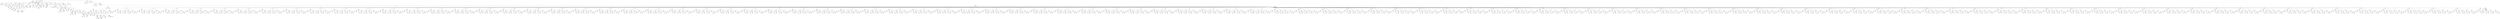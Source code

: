 graph G {nodo_programa[label="Programa"]
nodo_1560911714[label="Sentencia - [ Asignacion ] -
 :="]
nodo_programa--nodo_1560911714
nodo_1807837413[label=" ID - [ ña ] - 
 Tipo: Bool"]
nodo_1560911714--nodo_1807837413
nodo_443308702[label="Factor_Bool  
 Valor: true 
Bool"]
nodo_1560911714--nodo_443308702
nodo_1237514926[label="Sentencia - [ Asignacion ] -
 :="]
nodo_programa--nodo_1237514926
nodo_2066940133[label=" ID - [ aux ] - 
 Tipo: Bool"]
nodo_1237514926--nodo_2066940133
nodo_939047783[label="Factor_Bool  
 Valor: true 
Bool"]
nodo_1237514926--nodo_939047783
nodo_529116035[label="Sentencia
 - [ While ] -"]
nodo_programa--nodo_529116035
nodo_835648992[label=" ID - [ aux ] - 
 Tipo: Bool"]
nodo_529116035--nodo_835648992
nodo_5291160351[label="DO"]
nodo_529116035--nodo_5291160351
nodo_596512129[label="Sentencia
 - [ Display Cad. Caracteres ] -"]
nodo_5291160351--nodo_596512129
nodo_325333723[label="str14  
 Valor: Ingrese su edad:  
CTE_STRING"]
nodo_596512129--nodo_325333723
nodo_1921595561[label="Sentencia - [ Asignacion ] -
 :="]
nodo_5291160351--nodo_1921595561
nodo_1937962514[label=" ID - [ edad ] - 
 Tipo: Int"]
nodo_1921595561--nodo_1937962514
nodo_930990596[label="- [ Input_Int ] - 
 Tipo: Int"]
nodo_1921595561--nodo_930990596
nodo_128893786[label="Sentencia
 - [ If Else ] -"]
nodo_5291160351--nodo_128893786
nodo_1190654826[label=" Op_Binaria - [ <= ] - 
 Tipo: Bool"]
nodo_128893786--nodo_1190654826
nodo_565760380[label=" ID - [ edad ] - 
 Tipo: Int"]
nodo_1190654826--nodo_565760380
nodo_1494279232[label="Factor_Int  
 Valor: 12 
Int"]
nodo_1190654826--nodo_1494279232
nodo_1288937861[label="THEN"]
nodo_128893786--nodo_1288937861
nodo_1109371569[label="Sentencia
 - [ Display Cad. Caracteres ] -"]
nodo_1288937861--nodo_1109371569
nodo_274064559[label="str15  
 Valor: Usted es un niño 
CTE_STRING"]
nodo_1109371569--nodo_274064559
nodo_1288937862[label="ELSE"]
nodo_128893786--nodo_1288937862
nodo_96639997[label="Sentencia
 - [ If Else ] -"]
nodo_1288937862--nodo_96639997
nodo_636718812[label=" Op_Binaria - [ <= ] - 
 Tipo: Bool"]
nodo_96639997--nodo_636718812
nodo_728890494[label=" ID - [ edad ] - 
 Tipo: Int"]
nodo_636718812--nodo_728890494
nodo_1558600329[label="Factor_Int  
 Valor: 25 
Int"]
nodo_636718812--nodo_1558600329
nodo_966399971[label="THEN"]
nodo_96639997--nodo_966399971
nodo_445051633[label="Sentencia
 - [ Display Cad. Caracteres ] -"]
nodo_966399971--nodo_445051633
nodo_1018081122[label="str16  
 Valor: Usted es un adolecente 
CTE_STRING"]
nodo_445051633--nodo_1018081122
nodo_966399972[label="ELSE"]
nodo_96639997--nodo_966399972
nodo_661672156[label="Sentencia
 - [ If Else ] -"]
nodo_966399972--nodo_661672156
nodo_1775282465[label=" Op_Binaria - [ <= ] - 
 Tipo: Bool"]
nodo_661672156--nodo_1775282465
nodo_1051754451[label=" ID - [ edad ] - 
 Tipo: Int"]
nodo_1775282465--nodo_1051754451
nodo_1349277854[label="Factor_Int  
 Valor: 65 
Int"]
nodo_1775282465--nodo_1349277854
nodo_6616721561[label="THEN"]
nodo_661672156--nodo_6616721561
nodo_1147985808[label="Sentencia
 - [ Display Cad. Caracteres ] -"]
nodo_6616721561--nodo_1147985808
nodo_242131142[label="str17  
 Valor: Usted es un adulto 
CTE_STRING"]
nodo_1147985808--nodo_242131142
nodo_6616721562[label="ELSE"]
nodo_661672156--nodo_6616721562
nodo_2040495657[label="Sentencia
 - [ Display Cad. Caracteres ] -"]
nodo_6616721562--nodo_2040495657
nodo_1782113663[label="str18  
 Valor: Usted es un señor mayor 
CTE_STRING"]
nodo_2040495657--nodo_1782113663
nodo_1108411398[label="Sentencia - [ Asignacion ] -
 :="]
nodo_5291160351--nodo_1108411398
nodo_1433867275[label=" ID - [ edad1 ] - 
 Tipo: Int"]
nodo_1108411398--nodo_1433867275
nodo_1732398722[label=" ID - [ edad ] - 
 Tipo: Int"]
nodo_1108411398--nodo_1732398722
nodo_584634336[label="Sentencia - [ Asignacion ] -
 :="]
nodo_5291160351--nodo_584634336
nodo_476800120[label=" ID - [ aux2 ] - 
 Tipo: Bool"]
nodo_584634336--nodo_476800120
nodo_1394438858[label="Factor_Bool  
 Valor: true 
Bool"]
nodo_584634336--nodo_1394438858
nodo_340870931[label="Sentencia
 - [ While ] -"]
nodo_5291160351--nodo_340870931
nodo_1099983479[label=" Op_Binaria - [ != ] - 
 Tipo: Bool"]
nodo_340870931--nodo_1099983479
nodo_1469821799[label=" ID - [ edad1 ] - 
 Tipo: Int"]
nodo_1099983479--nodo_1469821799
nodo_501263526[label="Factor_Int  
 Valor: 0 
Int"]
nodo_1099983479--nodo_501263526
nodo_3408709311[label="DO"]
nodo_340870931--nodo_3408709311
nodo_815033865[label="Sentencia - [ Asignacion ] -
 :="]
nodo_3408709311--nodo_815033865
nodo_1744347043[label=" ID - [ edad1 ] - 
 Tipo: Int"]
nodo_815033865--nodo_1744347043
nodo_752848266[label=" Op_Binaria - [ - ] - 
 Tipo: Int"]
nodo_815033865--nodo_752848266
nodo_1268447657[label=" ID - [ edad1 ] - 
 Tipo: Int"]
nodo_752848266--nodo_1268447657
nodo_1401420256[label="Factor_Int  
 Valor: 1 
Int"]
nodo_752848266--nodo_1401420256
nodo_1598924227[label="Sentencia - [ Asignacion ] -
 :="]
nodo_3408709311--nodo_1598924227
nodo_1254526270[label=" ID - [ aux2 ] - 
 Tipo: Bool"]
nodo_1598924227--nodo_1254526270
nodo_99550389[label=" Op_Unaria - [ NOT ] - 
 Tipo: Bool"]
nodo_1598924227--nodo_99550389
nodo_1555093762[label=" ID - [ aux2 ] - 
 Tipo: Bool"]
nodo_99550389--nodo_1555093762
nodo_1512981843[label="Sentencia
 - [ If Else ] -"]
nodo_5291160351--nodo_1512981843
nodo_1768305536[label=" ID - [ aux2 ] - 
 Tipo: Bool"]
nodo_1512981843--nodo_1768305536
nodo_15129818431[label="THEN"]
nodo_1512981843--nodo_15129818431
nodo_1530388690[label="Sentencia
 - [ Display Cad. Caracteres ] -"]
nodo_15129818431--nodo_1530388690
nodo_662441761[label="str19  
 Valor: Su edad es par 
CTE_STRING"]
nodo_1530388690--nodo_662441761
nodo_15129818432[label="ELSE"]
nodo_1512981843--nodo_15129818432
nodo_1146743572[label="Sentencia
 - [ Display Cad. Caracteres ] -"]
nodo_15129818432--nodo_1146743572
nodo_1618212626[label="str20  
 Valor: Su edad es impar 
CTE_STRING"]
nodo_1146743572--nodo_1618212626
nodo_1365202186[label="Sentencia
 - [ If Simple ] -"]
nodo_5291160351--nodo_1365202186
nodo_589873731[label=" Op_Unaria - [ NOT ] - 
 Tipo: Bool"]
nodo_1365202186--nodo_589873731
nodo_1174361318[label=" Op_Binaria - [ >= ] - 
 Tipo: Bool"]
nodo_589873731--nodo_1174361318
nodo_42768293[label=" ID - [ edad ] - 
 Tipo: Int"]
nodo_1174361318--nodo_42768293
nodo_1717159510[label="Factor_Int  
 Valor: 100 
Int"]
nodo_1174361318--nodo_1717159510
nodo_13652021861[label="THEN"]
nodo_1365202186--nodo_13652021861
nodo_544724190[label="Sentencia - [ Asignacion ] -
 :="]
nodo_13652021861--nodo_544724190
nodo_1129670968[label=" ID - [ pivot ] - 
 Tipo: Int"]
nodo_544724190--nodo_1129670968
nodo_1160264930[label=" Op_Binaria - [ - ] - 
 Tipo: Int"]
nodo_544724190--nodo_1160264930
nodo_200006406[label="Factor_Int  
 Valor: 100 
Int"]
nodo_1160264930--nodo_200006406
nodo_2052001577[label=" ID - [ edad ] - 
 Tipo: Int"]
nodo_1160264930--nodo_2052001577
nodo_1149353521[label=" Cola - [ Cola1 ] - 
 Tipo: Int"]
nodo_programa--nodo_1149353521
nodo_1023714065[label="Sentencia
 - [ If Else ] -"]
nodo_programa--nodo_1023714065
nodo_2051450519[label=" Op_Binaria - [ >= ] - 
 Tipo: Bool"]
nodo_1023714065--nodo_2051450519
nodo_99747242[label=" ID - [ _Pivot1 ] - 
 Tipo: Int"]
nodo_2051450519--nodo_99747242
nodo_1837543557[label="Factor_Int  
 Valor: 1 
Int"]
nodo_2051450519--nodo_1837543557
nodo_10237140651[label="THEN"]
nodo_1023714065--nodo_10237140651
nodo_1971489295[label="Sentencia
 - [ If Else ] -"]
nodo_10237140651--nodo_1971489295
nodo_985655350[label=" Op_Binaria - [ >= ] - 
 Tipo: Bool"]
nodo_1971489295--nodo_985655350
nodo_804611486[label="Factor_Int  
 Valor: 100 
Int"]
nodo_985655350--nodo_804611486
nodo_2008017533[label=" ID - [ _Pivot1 ] - 
 Tipo: Int"]
nodo_985655350--nodo_2008017533
nodo_19714892951[label="THEN"]
nodo_1971489295--nodo_19714892951
nodo_370988149[label="Sentencia
 - [ If Else ] -"]
nodo_19714892951--nodo_370988149
nodo_1395089624[label=" Op_Binaria - [ > ] - 
 Tipo: Bool"]
nodo_370988149--nodo_1395089624
nodo_1476011703[label="Factor_Int  
 Valor: 100 
Int"]
nodo_1395089624--nodo_1476011703
nodo_1603195447[label="Factor_Int  
 Valor: 0 
Int"]
nodo_1395089624--nodo_1603195447
nodo_3709881491[label="THEN"]
nodo_370988149--nodo_3709881491
nodo_792791759[label="Sentencia
 - [ If Else ] -"]
nodo_3709881491--nodo_792791759
nodo_1191747167[label=" Op_Binaria - [ == ] - 
 Tipo: Bool"]
nodo_792791759--nodo_1191747167
nodo_1094834071[label=" Op_Binaria - [ - ] - 
 Tipo: Int"]
nodo_1191747167--nodo_1094834071
nodo_1761061602[label="Factor_Int  
 Valor: 100 
Int"]
nodo_1094834071--nodo_1761061602
nodo_1330106945[label=" ID - [ _Pivot1 ] - 
 Tipo: Int"]
nodo_1094834071--nodo_1330106945
nodo_1279149968[label=" ID - [ _IdPos1 ] - 
 Tipo: Int"]
nodo_1191747167--nodo_1279149968
nodo_7927917591[label="THEN"]
nodo_792791759--nodo_7927917591
nodo_59559151[label="Sentencia - [ Asignacion ] -
 :="]
nodo_7927917591--nodo_59559151
nodo_1450821318[label=" ID - [ _Acum1 ] - 
 Tipo: Int"]
nodo_59559151--nodo_1450821318
nodo_668849042[label=" Op_Binaria - [ + ] - 
 Tipo: Int"]
nodo_59559151--nodo_668849042
nodo_434176574[label=" ID - [ _Acum1 ] - 
 Tipo: Int"]
nodo_668849042--nodo_434176574
nodo_1972439101[label="Factor_Int  
 Valor: 1 
Int"]
nodo_668849042--nodo_1972439101
nodo_2096057945[label="Sentencia - [ Asignacion ] -
 :="]
nodo_7927917591--nodo_2096057945
nodo_1689843956[label=" ID - [ _IdPos1 ] - 
 Tipo: Int"]
nodo_2096057945--nodo_1689843956
nodo_766572210[label=" Op_Binaria - [ + ] - 
 Tipo: Int"]
nodo_2096057945--nodo_766572210
nodo_1020391880[label=" ID - [ _IdPos1 ] - 
 Tipo: Int"]
nodo_766572210--nodo_1020391880
nodo_977993101[label="Factor_Int  
 Valor: 1 
Int"]
nodo_766572210--nodo_977993101
nodo_429313384[label="Sentencia - [ Asignacion ] -
 :="]
nodo_7927917591--nodo_429313384
nodo_859417998[label=" ID - [ _Pivot1 ] - 
 Tipo: Int"]
nodo_429313384--nodo_859417998
nodo_5592464[label=" Op_Binaria - [ - ] - 
 Tipo: Int"]
nodo_429313384--nodo_5592464
nodo_1830712962[label=" ID - [ _Pivot1 ] - 
 Tipo: Int"]
nodo_5592464--nodo_1830712962
nodo_1112280004[label="Factor_Int  
 Valor: 1 
Int"]
nodo_5592464--nodo_1112280004
nodo_7927917592[label="ELSE"]
nodo_792791759--nodo_7927917592
nodo_1013423070[label="Sentencia - [ Asignacion ] -
 :="]
nodo_7927917592--nodo_1013423070
nodo_380936215[label=" ID - [ _IdPos1 ] - 
 Tipo: Int"]
nodo_1013423070--nodo_380936215
nodo_142638629[label=" Op_Binaria - [ + ] - 
 Tipo: Int"]
nodo_1013423070--nodo_142638629
nodo_707806938[label=" ID - [ _IdPos1 ] - 
 Tipo: Int"]
nodo_142638629--nodo_707806938
nodo_705265961[label="Factor_Int  
 Valor: 1 
Int"]
nodo_142638629--nodo_705265961
nodo_428746855[label="Sentencia
 - [ If Else ] -"]
nodo_3709881491--nodo_428746855
nodo_317983781[label=" Op_Binaria - [ == ] - 
 Tipo: Bool"]
nodo_428746855--nodo_317983781
nodo_987405879[label=" Op_Binaria - [ - ] - 
 Tipo: Int"]
nodo_317983781--nodo_987405879
nodo_1555845260[label="Factor_Int  
 Valor: 100 
Int"]
nodo_987405879--nodo_1555845260
nodo_874088044[label=" ID - [ _Pivot1 ] - 
 Tipo: Int"]
nodo_987405879--nodo_874088044
nodo_104739310[label=" ID - [ _IdPos1 ] - 
 Tipo: Int"]
nodo_317983781--nodo_104739310
nodo_4287468551[label="THEN"]
nodo_428746855--nodo_4287468551
nodo_1761291320[label="Sentencia - [ Asignacion ] -
 :="]
nodo_4287468551--nodo_1761291320
nodo_1451043227[label=" ID - [ _Acum1 ] - 
 Tipo: Int"]
nodo_1761291320--nodo_1451043227
nodo_783286238[label=" Op_Binaria - [ + ] - 
 Tipo: Int"]
nodo_1761291320--nodo_783286238
nodo_1500056228[label=" ID - [ _Acum1 ] - 
 Tipo: Int"]
nodo_783286238--nodo_1500056228
nodo_2007328737[label="Factor_Int  
 Valor: 1 
Int"]
nodo_783286238--nodo_2007328737
nodo_1749186397[label="Sentencia - [ Asignacion ] -
 :="]
nodo_4287468551--nodo_1749186397
nodo_1464642111[label=" ID - [ _IdPos1 ] - 
 Tipo: Int"]
nodo_1749186397--nodo_1464642111
nodo_105704967[label=" Op_Binaria - [ + ] - 
 Tipo: Int"]
nodo_1749186397--nodo_105704967
nodo_392292416[label=" ID - [ _IdPos1 ] - 
 Tipo: Int"]
nodo_105704967--nodo_392292416
nodo_1818402158[label="Factor_Int  
 Valor: 1 
Int"]
nodo_105704967--nodo_1818402158
nodo_1590550415[label="Sentencia - [ Asignacion ] -
 :="]
nodo_4287468551--nodo_1590550415
nodo_1058025095[label=" ID - [ _Pivot1 ] - 
 Tipo: Int"]
nodo_1590550415--nodo_1058025095
nodo_665576141[label=" Op_Binaria - [ - ] - 
 Tipo: Int"]
nodo_1590550415--nodo_665576141
nodo_1599771323[label=" ID - [ _Pivot1 ] - 
 Tipo: Int"]
nodo_665576141--nodo_1599771323
nodo_1876631416[label="Factor_Int  
 Valor: 1 
Int"]
nodo_665576141--nodo_1876631416
nodo_4287468552[label="ELSE"]
nodo_428746855--nodo_4287468552
nodo_1359044626[label="Sentencia - [ Asignacion ] -
 :="]
nodo_4287468552--nodo_1359044626
nodo_692342133[label=" ID - [ _IdPos1 ] - 
 Tipo: Int"]
nodo_1359044626--nodo_692342133
nodo_578866604[label=" Op_Binaria - [ + ] - 
 Tipo: Int"]
nodo_1359044626--nodo_578866604
nodo_353842779[label=" ID - [ _IdPos1 ] - 
 Tipo: Int"]
nodo_578866604--nodo_353842779
nodo_1338823963[label="Factor_Int  
 Valor: 1 
Int"]
nodo_578866604--nodo_1338823963
nodo_1156060786[label="Sentencia
 - [ If Else ] -"]
nodo_3709881491--nodo_1156060786
nodo_1612799726[label=" Op_Binaria - [ == ] - 
 Tipo: Bool"]
nodo_1156060786--nodo_1612799726
nodo_1286084959[label=" Op_Binaria - [ - ] - 
 Tipo: Int"]
nodo_1612799726--nodo_1286084959
nodo_1709537756[label="Factor_Int  
 Valor: 100 
Int"]
nodo_1286084959--nodo_1709537756
nodo_1639622804[label=" ID - [ _Pivot1 ] - 
 Tipo: Int"]
nodo_1286084959--nodo_1639622804
nodo_184966243[label=" ID - [ _IdPos1 ] - 
 Tipo: Int"]
nodo_1612799726--nodo_184966243
nodo_11560607861[label="THEN"]
nodo_1156060786--nodo_11560607861
nodo_124313277[label="Sentencia - [ Asignacion ] -
 :="]
nodo_11560607861--nodo_124313277
nodo_1225616405[label=" ID - [ _Acum1 ] - 
 Tipo: Int"]
nodo_124313277--nodo_1225616405
nodo_2101842856[label=" Op_Binaria - [ + ] - 
 Tipo: Int"]
nodo_124313277--nodo_2101842856
nodo_1151020327[label=" ID - [ _Acum1 ] - 
 Tipo: Int"]
nodo_2101842856--nodo_1151020327
nodo_1936628443[label="Factor_Int  
 Valor: 1 
Int"]
nodo_2101842856--nodo_1936628443
nodo_88579647[label="Sentencia - [ Asignacion ] -
 :="]
nodo_11560607861--nodo_88579647
nodo_654845766[label=" ID - [ _IdPos1 ] - 
 Tipo: Int"]
nodo_88579647--nodo_654845766
nodo_1712536284[label=" Op_Binaria - [ + ] - 
 Tipo: Int"]
nodo_88579647--nodo_1712536284
nodo_2080166188[label=" ID - [ _IdPos1 ] - 
 Tipo: Int"]
nodo_1712536284--nodo_2080166188
nodo_1123225098[label="Factor_Int  
 Valor: 1 
Int"]
nodo_1712536284--nodo_1123225098
nodo_606548741[label="Sentencia - [ Asignacion ] -
 :="]
nodo_11560607861--nodo_606548741
nodo_1528637575[label=" ID - [ _Pivot1 ] - 
 Tipo: Int"]
nodo_606548741--nodo_1528637575
nodo_1190524793[label=" Op_Binaria - [ - ] - 
 Tipo: Int"]
nodo_606548741--nodo_1190524793
nodo_472654579[label=" ID - [ _Pivot1 ] - 
 Tipo: Int"]
nodo_1190524793--nodo_472654579
nodo_26117480[label="Factor_Int  
 Valor: 1 
Int"]
nodo_1190524793--nodo_26117480
nodo_11560607862[label="ELSE"]
nodo_1156060786--nodo_11560607862
nodo_870698190[label="Sentencia - [ Asignacion ] -
 :="]
nodo_11560607862--nodo_870698190
nodo_1514322932[label=" ID - [ _IdPos1 ] - 
 Tipo: Int"]
nodo_870698190--nodo_1514322932
nodo_654582261[label=" Op_Binaria - [ + ] - 
 Tipo: Int"]
nodo_870698190--nodo_654582261
nodo_1389647288[label=" ID - [ _IdPos1 ] - 
 Tipo: Int"]
nodo_654582261--nodo_1389647288
nodo_1330278544[label="Factor_Int  
 Valor: 1 
Int"]
nodo_654582261--nodo_1330278544
nodo_1634198[label="Sentencia
 - [ If Else ] -"]
nodo_3709881491--nodo_1634198
nodo_110456297[label=" Op_Binaria - [ == ] - 
 Tipo: Bool"]
nodo_1634198--nodo_110456297
nodo_1989972246[label=" Op_Binaria - [ - ] - 
 Tipo: Int"]
nodo_110456297--nodo_1989972246
nodo_1791930789[label="Factor_Int  
 Valor: 100 
Int"]
nodo_1989972246--nodo_1791930789
nodo_762152757[label=" ID - [ _Pivot1 ] - 
 Tipo: Int"]
nodo_1989972246--nodo_762152757
nodo_12209492[label=" ID - [ _IdPos1 ] - 
 Tipo: Int"]
nodo_110456297--nodo_12209492
nodo_16341981[label="THEN"]
nodo_1634198--nodo_16341981
nodo_314337396[label="Sentencia - [ Asignacion ] -
 :="]
nodo_16341981--nodo_314337396
nodo_232824863[label=" ID - [ _Acum1 ] - 
 Tipo: Int"]
nodo_314337396--nodo_232824863
nodo_1282788025[label=" Op_Binaria - [ + ] - 
 Tipo: Int"]
nodo_314337396--nodo_1282788025
nodo_519569038[label=" ID - [ _Acum1 ] - 
 Tipo: Int"]
nodo_1282788025--nodo_519569038
nodo_1830908236[label="Factor_Int  
 Valor: 1 
Int"]
nodo_1282788025--nodo_1830908236
nodo_1870252780[label="Sentencia - [ Asignacion ] -
 :="]
nodo_16341981--nodo_1870252780
nodo_1729199940[label=" ID - [ _IdPos1 ] - 
 Tipo: Int"]
nodo_1870252780--nodo_1729199940
nodo_97730845[label=" Op_Binaria - [ + ] - 
 Tipo: Int"]
nodo_1870252780--nodo_97730845
nodo_611437735[label=" ID - [ _IdPos1 ] - 
 Tipo: Int"]
nodo_97730845--nodo_611437735
nodo_100555887[label="Factor_Int  
 Valor: 1 
Int"]
nodo_97730845--nodo_100555887
nodo_1769597131[label="Sentencia - [ Asignacion ] -
 :="]
nodo_16341981--nodo_1769597131
nodo_1983747920[label=" ID - [ _Pivot1 ] - 
 Tipo: Int"]
nodo_1769597131--nodo_1983747920
nodo_1543727556[label=" Op_Binaria - [ - ] - 
 Tipo: Int"]
nodo_1769597131--nodo_1543727556
nodo_736709391[label=" ID - [ _Pivot1 ] - 
 Tipo: Int"]
nodo_1543727556--nodo_736709391
nodo_225493257[label="Factor_Int  
 Valor: 1 
Int"]
nodo_1543727556--nodo_225493257
nodo_16341982[label="ELSE"]
nodo_1634198--nodo_16341982
nodo_401424608[label="Sentencia - [ Asignacion ] -
 :="]
nodo_16341982--nodo_401424608
nodo_1348949648[label=" ID - [ _IdPos1 ] - 
 Tipo: Int"]
nodo_401424608--nodo_1348949648
nodo_834133664[label=" Op_Binaria - [ + ] - 
 Tipo: Int"]
nodo_401424608--nodo_834133664
nodo_985934102[label=" ID - [ _IdPos1 ] - 
 Tipo: Int"]
nodo_834133664--nodo_985934102
nodo_1205044462[label="Factor_Int  
 Valor: 1 
Int"]
nodo_834133664--nodo_1205044462
nodo_761960786[label="Sentencia
 - [ If Else ] -"]
nodo_3709881491--nodo_761960786
nodo_581374081[label=" Op_Binaria - [ == ] - 
 Tipo: Bool"]
nodo_761960786--nodo_581374081
nodo_959447386[label=" Op_Binaria - [ - ] - 
 Tipo: Int"]
nodo_581374081--nodo_959447386
nodo_1654589030[label="Factor_Int  
 Valor: 100 
Int"]
nodo_959447386--nodo_1654589030
nodo_466002798[label=" ID - [ _Pivot1 ] - 
 Tipo: Int"]
nodo_959447386--nodo_466002798
nodo_33524623[label=" ID - [ _IdPos1 ] - 
 Tipo: Int"]
nodo_581374081--nodo_33524623
nodo_7619607861[label="THEN"]
nodo_761960786--nodo_7619607861
nodo_947679291[label="Sentencia - [ Asignacion ] -
 :="]
nodo_7619607861--nodo_947679291
nodo_575335780[label=" ID - [ _Acum1 ] - 
 Tipo: Int"]
nodo_947679291--nodo_575335780
nodo_205125520[label=" Op_Binaria - [ + ] - 
 Tipo: Int"]
nodo_947679291--nodo_205125520
nodo_1911006827[label=" ID - [ _Acum1 ] - 
 Tipo: Int"]
nodo_205125520--nodo_1911006827
nodo_277630005[label="Factor_Int  
 Valor: 1 
Int"]
nodo_205125520--nodo_277630005
nodo_717356484[label="Sentencia - [ Asignacion ] -
 :="]
nodo_7619607861--nodo_717356484
nodo_1595212853[label=" ID - [ _IdPos1 ] - 
 Tipo: Int"]
nodo_717356484--nodo_1595212853
nodo_475266352[label=" Op_Binaria - [ + ] - 
 Tipo: Int"]
nodo_717356484--nodo_475266352
nodo_1355531311[label=" ID - [ _IdPos1 ] - 
 Tipo: Int"]
nodo_475266352--nodo_1355531311
nodo_1967205423[label="Factor_Int  
 Valor: 1 
Int"]
nodo_475266352--nodo_1967205423
nodo_42121758[label="Sentencia - [ Asignacion ] -
 :="]
nodo_7619607861--nodo_42121758
nodo_20671747[label=" ID - [ _Pivot1 ] - 
 Tipo: Int"]
nodo_42121758--nodo_20671747
nodo_257895351[label=" Op_Binaria - [ - ] - 
 Tipo: Int"]
nodo_42121758--nodo_257895351
nodo_1929600551[label=" ID - [ _Pivot1 ] - 
 Tipo: Int"]
nodo_257895351--nodo_1929600551
nodo_1690716179[label="Factor_Int  
 Valor: 1 
Int"]
nodo_257895351--nodo_1690716179
nodo_7619607862[label="ELSE"]
nodo_761960786--nodo_7619607862
nodo_1053782781[label="Sentencia - [ Asignacion ] -
 :="]
nodo_7619607862--nodo_1053782781
nodo_1211888640[label=" ID - [ _IdPos1 ] - 
 Tipo: Int"]
nodo_1053782781--nodo_1211888640
nodo_564160838[label=" Op_Binaria - [ + ] - 
 Tipo: Int"]
nodo_1053782781--nodo_564160838
nodo_2012232625[label=" ID - [ _IdPos1 ] - 
 Tipo: Int"]
nodo_564160838--nodo_2012232625
nodo_846063400[label="Factor_Int  
 Valor: 1 
Int"]
nodo_564160838--nodo_846063400
nodo_627150481[label="Sentencia
 - [ If Else ] -"]
nodo_3709881491--nodo_627150481
nodo_128526626[label=" Op_Binaria - [ == ] - 
 Tipo: Bool"]
nodo_627150481--nodo_128526626
nodo_1911728085[label=" Op_Binaria - [ - ] - 
 Tipo: Int"]
nodo_128526626--nodo_1911728085
nodo_754666084[label="Factor_Int  
 Valor: 100 
Int"]
nodo_1911728085--nodo_754666084
nodo_88558700[label=" ID - [ _Pivot1 ] - 
 Tipo: Int"]
nodo_1911728085--nodo_88558700
nodo_1265210847[label=" ID - [ _IdPos1 ] - 
 Tipo: Int"]
nodo_128526626--nodo_1265210847
nodo_6271504811[label="THEN"]
nodo_627150481--nodo_6271504811
nodo_801197928[label="Sentencia - [ Asignacion ] -
 :="]
nodo_6271504811--nodo_801197928
nodo_1495242910[label=" ID - [ _Acum1 ] - 
 Tipo: Int"]
nodo_801197928--nodo_1495242910
nodo_1711574013[label=" Op_Binaria - [ + ] - 
 Tipo: Int"]
nodo_801197928--nodo_1711574013
nodo_1631862159[label=" ID - [ _Acum1 ] - 
 Tipo: Int"]
nodo_1711574013--nodo_1631862159
nodo_1288354730[label="Factor_Int  
 Valor: 1 
Int"]
nodo_1711574013--nodo_1288354730
nodo_1146848448[label="Sentencia - [ Asignacion ] -
 :="]
nodo_6271504811--nodo_1146848448
nodo_1638215613[label=" ID - [ _IdPos1 ] - 
 Tipo: Int"]
nodo_1146848448--nodo_1638215613
nodo_591137559[label=" Op_Binaria - [ + ] - 
 Tipo: Int"]
nodo_1146848448--nodo_591137559
nodo_1674896058[label=" ID - [ _IdPos1 ] - 
 Tipo: Int"]
nodo_591137559--nodo_1674896058
nodo_2075203460[label="Factor_Int  
 Valor: 1 
Int"]
nodo_591137559--nodo_2075203460
nodo_866191240[label="Sentencia - [ Asignacion ] -
 :="]
nodo_6271504811--nodo_866191240
nodo_1879492184[label=" ID - [ _Pivot1 ] - 
 Tipo: Int"]
nodo_866191240--nodo_1879492184
nodo_872627152[label=" Op_Binaria - [ - ] - 
 Tipo: Int"]
nodo_866191240--nodo_872627152
nodo_1207769059[label=" ID - [ _Pivot1 ] - 
 Tipo: Int"]
nodo_872627152--nodo_1207769059
nodo_2094777811[label="Factor_Int  
 Valor: 1 
Int"]
nodo_872627152--nodo_2094777811
nodo_6271504812[label="ELSE"]
nodo_627150481--nodo_6271504812
nodo_984213526[label="Sentencia - [ Asignacion ] -
 :="]
nodo_6271504812--nodo_984213526
nodo_400136488[label=" ID - [ _IdPos1 ] - 
 Tipo: Int"]
nodo_984213526--nodo_400136488
nodo_942986815[label=" Op_Binaria - [ + ] - 
 Tipo: Int"]
nodo_984213526--nodo_942986815
nodo_451111351[label=" ID - [ _IdPos1 ] - 
 Tipo: Int"]
nodo_942986815--nodo_451111351
nodo_1879034789[label="Factor_Int  
 Valor: 1 
Int"]
nodo_942986815--nodo_1879034789
nodo_875827115[label="Sentencia
 - [ If Else ] -"]
nodo_3709881491--nodo_875827115
nodo_716157500[label=" Op_Binaria - [ == ] - 
 Tipo: Bool"]
nodo_875827115--nodo_716157500
nodo_729864207[label=" Op_Binaria - [ - ] - 
 Tipo: Int"]
nodo_716157500--nodo_729864207
nodo_984849465[label="Factor_Int  
 Valor: 100 
Int"]
nodo_729864207--nodo_984849465
nodo_787387795[label=" ID - [ _Pivot1 ] - 
 Tipo: Int"]
nodo_729864207--nodo_787387795
nodo_2030562336[label=" ID - [ _IdPos1 ] - 
 Tipo: Int"]
nodo_716157500--nodo_2030562336
nodo_8758271151[label="THEN"]
nodo_875827115--nodo_8758271151
nodo_1416233903[label="Sentencia - [ Asignacion ] -
 :="]
nodo_8758271151--nodo_1416233903
nodo_1914572623[label=" ID - [ _Acum1 ] - 
 Tipo: Int"]
nodo_1416233903--nodo_1914572623
nodo_679890578[label=" Op_Binaria - [ + ] - 
 Tipo: Int"]
nodo_1416233903--nodo_679890578
nodo_1856426318[label=" ID - [ _Acum1 ] - 
 Tipo: Int"]
nodo_679890578--nodo_1856426318
nodo_1274370218[label="Factor_Int  
 Valor: 1 
Int"]
nodo_679890578--nodo_1274370218
nodo_1792393294[label="Sentencia - [ Asignacion ] -
 :="]
nodo_8758271151--nodo_1792393294
nodo_1748225580[label=" ID - [ _IdPos1 ] - 
 Tipo: Int"]
nodo_1792393294--nodo_1748225580
nodo_1918627686[label=" Op_Binaria - [ + ] - 
 Tipo: Int"]
nodo_1792393294--nodo_1918627686
nodo_716143810[label=" ID - [ _IdPos1 ] - 
 Tipo: Int"]
nodo_1918627686--nodo_716143810
nodo_1849433705[label="Factor_Int  
 Valor: 1 
Int"]
nodo_1918627686--nodo_1849433705
nodo_411631404[label="Sentencia - [ Asignacion ] -
 :="]
nodo_8758271151--nodo_411631404
nodo_897913732[label=" ID - [ _Pivot1 ] - 
 Tipo: Int"]
nodo_411631404--nodo_897913732
nodo_1688019098[label=" Op_Binaria - [ - ] - 
 Tipo: Int"]
nodo_411631404--nodo_1688019098
nodo_1792845110[label=" ID - [ _Pivot1 ] - 
 Tipo: Int"]
nodo_1688019098--nodo_1792845110
nodo_896681694[label="Factor_Int  
 Valor: 1 
Int"]
nodo_1688019098--nodo_896681694
nodo_8758271152[label="ELSE"]
nodo_875827115--nodo_8758271152
nodo_687241927[label="Sentencia - [ Asignacion ] -
 :="]
nodo_8758271152--nodo_687241927
nodo_627185331[label=" ID - [ _IdPos1 ] - 
 Tipo: Int"]
nodo_687241927--nodo_627185331
nodo_706277948[label=" Op_Binaria - [ + ] - 
 Tipo: Int"]
nodo_687241927--nodo_706277948
nodo_226170135[label=" ID - [ _IdPos1 ] - 
 Tipo: Int"]
nodo_706277948--nodo_226170135
nodo_381707837[label="Factor_Int  
 Valor: 1 
Int"]
nodo_706277948--nodo_381707837
nodo_589446616[label="Sentencia
 - [ If Else ] -"]
nodo_3709881491--nodo_589446616
nodo_1321640594[label=" Op_Binaria - [ == ] - 
 Tipo: Bool"]
nodo_589446616--nodo_1321640594
nodo_457233904[label=" Op_Binaria - [ - ] - 
 Tipo: Int"]
nodo_1321640594--nodo_457233904
nodo_245672235[label="Factor_Int  
 Valor: 100 
Int"]
nodo_457233904--nodo_245672235
nodo_1012570586[label=" ID - [ _Pivot1 ] - 
 Tipo: Int"]
nodo_457233904--nodo_1012570586
nodo_1207140081[label=" ID - [ _IdPos1 ] - 
 Tipo: Int"]
nodo_1321640594--nodo_1207140081
nodo_5894466161[label="THEN"]
nodo_589446616--nodo_5894466161
nodo_1510067370[label="Sentencia - [ Asignacion ] -
 :="]
nodo_5894466161--nodo_1510067370
nodo_1908923184[label=" ID - [ _Acum1 ] - 
 Tipo: Int"]
nodo_1510067370--nodo_1908923184
nodo_431687835[label=" Op_Binaria - [ + ] - 
 Tipo: Int"]
nodo_1510067370--nodo_431687835
nodo_1164175787[label=" ID - [ _Acum1 ] - 
 Tipo: Int"]
nodo_431687835--nodo_1164175787
nodo_758705033[label="Factor_Int  
 Valor: 1 
Int"]
nodo_431687835--nodo_758705033
nodo_290658609[label="Sentencia - [ Asignacion ] -
 :="]
nodo_5894466161--nodo_290658609
nodo_1577213552[label=" ID - [ _IdPos1 ] - 
 Tipo: Int"]
nodo_290658609--nodo_1577213552
nodo_532445947[label=" Op_Binaria - [ + ] - 
 Tipo: Int"]
nodo_290658609--nodo_532445947
nodo_1170794006[label=" ID - [ _IdPos1 ] - 
 Tipo: Int"]
nodo_532445947--nodo_1170794006
nodo_1289479439[label="Factor_Int  
 Valor: 1 
Int"]
nodo_532445947--nodo_1289479439
nodo_6738746[label="Sentencia - [ Asignacion ] -
 :="]
nodo_5894466161--nodo_6738746
nodo_2096171631[label=" ID - [ _Pivot1 ] - 
 Tipo: Int"]
nodo_6738746--nodo_2096171631
nodo_2114694065[label=" Op_Binaria - [ - ] - 
 Tipo: Int"]
nodo_6738746--nodo_2114694065
nodo_1844169442[label=" ID - [ _Pivot1 ] - 
 Tipo: Int"]
nodo_2114694065--nodo_1844169442
nodo_1537358694[label="Factor_Int  
 Valor: 1 
Int"]
nodo_2114694065--nodo_1537358694
nodo_5894466162[label="ELSE"]
nodo_589446616--nodo_5894466162
nodo_804581391[label="Sentencia - [ Asignacion ] -
 :="]
nodo_5894466162--nodo_804581391
nodo_209813603[label=" ID - [ _IdPos1 ] - 
 Tipo: Int"]
nodo_804581391--nodo_209813603
nodo_1057941451[label=" Op_Binaria - [ + ] - 
 Tipo: Int"]
nodo_804581391--nodo_1057941451
nodo_1975358023[label=" ID - [ _IdPos1 ] - 
 Tipo: Int"]
nodo_1057941451--nodo_1975358023
nodo_2101440631[label="Factor_Int  
 Valor: 1 
Int"]
nodo_1057941451--nodo_2101440631
nodo_2109957412[label="Sentencia
 - [ If Else ] -"]
nodo_3709881491--nodo_2109957412
nodo_901506536[label=" Op_Binaria - [ == ] - 
 Tipo: Bool"]
nodo_2109957412--nodo_901506536
nodo_747464370[label=" Op_Binaria - [ - ] - 
 Tipo: Int"]
nodo_901506536--nodo_747464370
nodo_1513712028[label="Factor_Int  
 Valor: 100 
Int"]
nodo_747464370--nodo_1513712028
nodo_1018547642[label=" ID - [ _Pivot1 ] - 
 Tipo: Int"]
nodo_747464370--nodo_1018547642
nodo_1456208737[label=" ID - [ _IdPos1 ] - 
 Tipo: Int"]
nodo_901506536--nodo_1456208737
nodo_21099574121[label="THEN"]
nodo_2109957412--nodo_21099574121
nodo_288665596[label="Sentencia - [ Asignacion ] -
 :="]
nodo_21099574121--nodo_288665596
nodo_13648335[label=" ID - [ _Acum1 ] - 
 Tipo: Int"]
nodo_288665596--nodo_13648335
nodo_312116338[label=" Op_Binaria - [ + ] - 
 Tipo: Int"]
nodo_288665596--nodo_312116338
nodo_453211571[label=" ID - [ _Acum1 ] - 
 Tipo: Int"]
nodo_312116338--nodo_453211571
nodo_1604839423[label="Factor_Int  
 Valor: 1 
Int"]
nodo_312116338--nodo_1604839423
nodo_796684896[label="Sentencia - [ Asignacion ] -
 :="]
nodo_21099574121--nodo_796684896
nodo_757108857[label=" ID - [ _IdPos1 ] - 
 Tipo: Int"]
nodo_796684896--nodo_757108857
nodo_1809787067[label=" Op_Binaria - [ + ] - 
 Tipo: Int"]
nodo_796684896--nodo_1809787067
nodo_1802598046[label=" ID - [ _IdPos1 ] - 
 Tipo: Int"]
nodo_1809787067--nodo_1802598046
nodo_659748578[label="Factor_Int  
 Valor: 1 
Int"]
nodo_1809787067--nodo_659748578
nodo_240650537[label="Sentencia - [ Asignacion ] -
 :="]
nodo_21099574121--nodo_240650537
nodo_483422889[label=" ID - [ _Pivot1 ] - 
 Tipo: Int"]
nodo_240650537--nodo_483422889
nodo_2088051243[label=" Op_Binaria - [ - ] - 
 Tipo: Int"]
nodo_240650537--nodo_2088051243
nodo_1277181601[label=" ID - [ _Pivot1 ] - 
 Tipo: Int"]
nodo_2088051243--nodo_1277181601
nodo_41903949[label="Factor_Int  
 Valor: 1 
Int"]
nodo_2088051243--nodo_41903949
nodo_21099574122[label="ELSE"]
nodo_2109957412--nodo_21099574122
nodo_488970385[label="Sentencia - [ Asignacion ] -
 :="]
nodo_21099574122--nodo_488970385
nodo_1209271652[label=" ID - [ _IdPos1 ] - 
 Tipo: Int"]
nodo_488970385--nodo_1209271652
nodo_93122545[label=" Op_Binaria - [ + ] - 
 Tipo: Int"]
nodo_488970385--nodo_93122545
nodo_2083562754[label=" ID - [ _IdPos1 ] - 
 Tipo: Int"]
nodo_93122545--nodo_2083562754
nodo_1239731077[label="Factor_Int  
 Valor: 1 
Int"]
nodo_93122545--nodo_1239731077
nodo_557041912[label="Sentencia
 - [ If Else ] -"]
nodo_3709881491--nodo_557041912
nodo_1134712904[label=" Op_Binaria - [ == ] - 
 Tipo: Bool"]
nodo_557041912--nodo_1134712904
nodo_985922955[label=" Op_Binaria - [ - ] - 
 Tipo: Int"]
nodo_1134712904--nodo_985922955
nodo_1435804085[label="Factor_Int  
 Valor: 100 
Int"]
nodo_985922955--nodo_1435804085
nodo_1784662007[label=" ID - [ _Pivot1 ] - 
 Tipo: Int"]
nodo_985922955--nodo_1784662007
nodo_997110508[label=" ID - [ _IdPos1 ] - 
 Tipo: Int"]
nodo_1134712904--nodo_997110508
nodo_5570419121[label="THEN"]
nodo_557041912--nodo_5570419121
nodo_509886383[label="Sentencia - [ Asignacion ] -
 :="]
nodo_5570419121--nodo_509886383
nodo_1854778591[label=" ID - [ _Acum1 ] - 
 Tipo: Int"]
nodo_509886383--nodo_1854778591
nodo_2054798982[label=" Op_Binaria - [ + ] - 
 Tipo: Int"]
nodo_509886383--nodo_2054798982
nodo_885951223[label=" ID - [ _Acum1 ] - 
 Tipo: Int"]
nodo_2054798982--nodo_885951223
nodo_1177096266[label="Factor_Int  
 Valor: 1 
Int"]
nodo_2054798982--nodo_1177096266
nodo_191382150[label="Sentencia - [ Asignacion ] -
 :="]
nodo_5570419121--nodo_191382150
nodo_142666848[label=" ID - [ _IdPos1 ] - 
 Tipo: Int"]
nodo_191382150--nodo_142666848
nodo_1060830840[label=" Op_Binaria - [ + ] - 
 Tipo: Int"]
nodo_191382150--nodo_1060830840
nodo_2137211482[label=" ID - [ _IdPos1 ] - 
 Tipo: Int"]
nodo_1060830840--nodo_2137211482
nodo_920011586[label="Factor_Int  
 Valor: 1 
Int"]
nodo_1060830840--nodo_920011586
nodo_968514068[label="Sentencia - [ Asignacion ] -
 :="]
nodo_5570419121--nodo_968514068
nodo_1360767589[label=" ID - [ _Pivot1 ] - 
 Tipo: Int"]
nodo_968514068--nodo_1360767589
nodo_873415566[label=" Op_Binaria - [ - ] - 
 Tipo: Int"]
nodo_968514068--nodo_873415566
nodo_818403870[label=" ID - [ _Pivot1 ] - 
 Tipo: Int"]
nodo_873415566--nodo_818403870
nodo_1531333864[label="Factor_Int  
 Valor: 1 
Int"]
nodo_873415566--nodo_1531333864
nodo_5570419122[label="ELSE"]
nodo_557041912--nodo_5570419122
nodo_1468177767[label="Sentencia - [ Asignacion ] -
 :="]
nodo_5570419122--nodo_1468177767
nodo_434091818[label=" ID - [ _IdPos1 ] - 
 Tipo: Int"]
nodo_1468177767--nodo_434091818
nodo_398887205[label=" Op_Binaria - [ + ] - 
 Tipo: Int"]
nodo_1468177767--nodo_398887205
nodo_2114889273[label=" ID - [ _IdPos1 ] - 
 Tipo: Int"]
nodo_398887205--nodo_2114889273
nodo_1025799482[label="Factor_Int  
 Valor: 1 
Int"]
nodo_398887205--nodo_1025799482
nodo_1504109395[label="Sentencia
 - [ If Else ] -"]
nodo_3709881491--nodo_1504109395
nodo_2047526627[label=" Op_Binaria - [ == ] - 
 Tipo: Bool"]
nodo_1504109395--nodo_2047526627
nodo_1908316405[label=" Op_Binaria - [ - ] - 
 Tipo: Int"]
nodo_2047526627--nodo_1908316405
nodo_1873653341[label="Factor_Int  
 Valor: 100 
Int"]
nodo_1908316405--nodo_1873653341
nodo_25126016[label=" ID - [ _Pivot1 ] - 
 Tipo: Int"]
nodo_1908316405--nodo_25126016
nodo_762218386[label=" ID - [ _IdPos1 ] - 
 Tipo: Int"]
nodo_2047526627--nodo_762218386
nodo_15041093951[label="THEN"]
nodo_1504109395--nodo_15041093951
nodo_672320506[label="Sentencia - [ Asignacion ] -
 :="]
nodo_15041093951--nodo_672320506
nodo_718231523[label=" ID - [ _Acum1 ] - 
 Tipo: Int"]
nodo_672320506--nodo_718231523
nodo_1349414238[label=" Op_Binaria - [ + ] - 
 Tipo: Int"]
nodo_672320506--nodo_1349414238
nodo_157627094[label=" ID - [ _Acum1 ] - 
 Tipo: Int"]
nodo_1349414238--nodo_157627094
nodo_670576685[label="Factor_Int  
 Valor: 1 
Int"]
nodo_1349414238--nodo_670576685
nodo_932607259[label="Sentencia - [ Asignacion ] -
 :="]
nodo_15041093951--nodo_932607259
nodo_1740000325[label=" ID - [ _IdPos1 ] - 
 Tipo: Int"]
nodo_932607259--nodo_1740000325
nodo_1142020464[label=" Op_Binaria - [ + ] - 
 Tipo: Int"]
nodo_932607259--nodo_1142020464
nodo_1682092198[label=" ID - [ _IdPos1 ] - 
 Tipo: Int"]
nodo_1142020464--nodo_1682092198
nodo_1626877848[label="Factor_Int  
 Valor: 1 
Int"]
nodo_1142020464--nodo_1626877848
nodo_905544614[label="Sentencia - [ Asignacion ] -
 :="]
nodo_15041093951--nodo_905544614
nodo_2137589296[label=" ID - [ _Pivot1 ] - 
 Tipo: Int"]
nodo_905544614--nodo_2137589296
nodo_249515771[label=" Op_Binaria - [ - ] - 
 Tipo: Int"]
nodo_905544614--nodo_249515771
nodo_796533847[label=" ID - [ _Pivot1 ] - 
 Tipo: Int"]
nodo_249515771--nodo_796533847
nodo_1449621165[label="Factor_Int  
 Valor: 1 
Int"]
nodo_249515771--nodo_1449621165
nodo_15041093952[label="ELSE"]
nodo_1504109395--nodo_15041093952
nodo_1627960023[label="Sentencia - [ Asignacion ] -
 :="]
nodo_15041093952--nodo_1627960023
nodo_357863579[label=" ID - [ _IdPos1 ] - 
 Tipo: Int"]
nodo_1627960023--nodo_357863579
nodo_1811044090[label=" Op_Binaria - [ + ] - 
 Tipo: Int"]
nodo_1627960023--nodo_1811044090
nodo_114132791[label=" ID - [ _IdPos1 ] - 
 Tipo: Int"]
nodo_1811044090--nodo_114132791
nodo_586617651[label="Factor_Int  
 Valor: 1 
Int"]
nodo_1811044090--nodo_586617651
nodo_328638398[label="Sentencia
 - [ If Else ] -"]
nodo_3709881491--nodo_328638398
nodo_1789550256[label=" Op_Binaria - [ == ] - 
 Tipo: Bool"]
nodo_328638398--nodo_1789550256
nodo_3447021[label=" Op_Binaria - [ - ] - 
 Tipo: Int"]
nodo_1789550256--nodo_3447021
nodo_440434003[label="Factor_Int  
 Valor: 100 
Int"]
nodo_3447021--nodo_440434003
nodo_1032616650[label=" ID - [ _Pivot1 ] - 
 Tipo: Int"]
nodo_3447021--nodo_1032616650
nodo_99347477[label=" ID - [ _IdPos1 ] - 
 Tipo: Int"]
nodo_1789550256--nodo_99347477
nodo_3286383981[label="THEN"]
nodo_328638398--nodo_3286383981
nodo_566034357[label="Sentencia - [ Asignacion ] -
 :="]
nodo_3286383981--nodo_566034357
nodo_940553268[label=" ID - [ _Acum1 ] - 
 Tipo: Int"]
nodo_566034357--nodo_940553268
nodo_1720435669[label=" Op_Binaria - [ + ] - 
 Tipo: Int"]
nodo_566034357--nodo_1720435669
nodo_1020923989[label=" ID - [ _Acum1 ] - 
 Tipo: Int"]
nodo_1720435669--nodo_1020923989
nodo_1299641336[label="Factor_Int  
 Valor: 1 
Int"]
nodo_1720435669--nodo_1299641336
nodo_2052915500[label="Sentencia - [ Asignacion ] -
 :="]
nodo_3286383981--nodo_2052915500
nodo_1068934215[label=" ID - [ _IdPos1 ] - 
 Tipo: Int"]
nodo_2052915500--nodo_1068934215
nodo_127618319[label=" Op_Binaria - [ + ] - 
 Tipo: Int"]
nodo_2052915500--nodo_127618319
nodo_1798286609[label=" ID - [ _IdPos1 ] - 
 Tipo: Int"]
nodo_127618319--nodo_1798286609
nodo_2036958521[label="Factor_Int  
 Valor: 1 
Int"]
nodo_127618319--nodo_2036958521
nodo_1945604815[label="Sentencia - [ Asignacion ] -
 :="]
nodo_3286383981--nodo_1945604815
nodo_785992331[label=" ID - [ _Pivot1 ] - 
 Tipo: Int"]
nodo_1945604815--nodo_785992331
nodo_940060004[label=" Op_Binaria - [ - ] - 
 Tipo: Int"]
nodo_1945604815--nodo_940060004
nodo_234698513[label=" ID - [ _Pivot1 ] - 
 Tipo: Int"]
nodo_940060004--nodo_234698513
nodo_1121172875[label="Factor_Int  
 Valor: 1 
Int"]
nodo_940060004--nodo_1121172875
nodo_3286383982[label="ELSE"]
nodo_328638398--nodo_3286383982
nodo_649734728[label="Sentencia - [ Asignacion ] -
 :="]
nodo_3286383982--nodo_649734728
nodo_1595953398[label=" ID - [ _IdPos1 ] - 
 Tipo: Int"]
nodo_649734728--nodo_1595953398
nodo_998351292[label=" Op_Binaria - [ + ] - 
 Tipo: Int"]
nodo_649734728--nodo_998351292
nodo_1684106402[label=" ID - [ _IdPos1 ] - 
 Tipo: Int"]
nodo_998351292--nodo_1684106402
nodo_335471116[label="Factor_Int  
 Valor: 1 
Int"]
nodo_998351292--nodo_335471116
nodo_1308927845[label="Sentencia
 - [ If Else ] -"]
nodo_3709881491--nodo_1308927845
nodo_2017354584[label=" Op_Binaria - [ == ] - 
 Tipo: Bool"]
nodo_1308927845--nodo_2017354584
nodo_391447681[label=" Op_Binaria - [ - ] - 
 Tipo: Int"]
nodo_2017354584--nodo_391447681
nodo_1935637221[label="Factor_Int  
 Valor: 100 
Int"]
nodo_391447681--nodo_1935637221
nodo_403424356[label=" ID - [ _Pivot1 ] - 
 Tipo: Int"]
nodo_391447681--nodo_403424356
nodo_321142942[label=" ID - [ _IdPos1 ] - 
 Tipo: Int"]
nodo_2017354584--nodo_321142942
nodo_13089278451[label="THEN"]
nodo_1308927845--nodo_13089278451
nodo_745160567[label="Sentencia - [ Asignacion ] -
 :="]
nodo_13089278451--nodo_745160567
nodo_610984013[label=" ID - [ _Acum1 ] - 
 Tipo: Int"]
nodo_745160567--nodo_610984013
nodo_1644443712[label=" Op_Binaria - [ + ] - 
 Tipo: Int"]
nodo_745160567--nodo_1644443712
nodo_1393931310[label=" ID - [ _Acum1 ] - 
 Tipo: Int"]
nodo_1644443712--nodo_1393931310
nodo_764308918[label="Factor_Int  
 Valor: 1 
Int"]
nodo_1644443712--nodo_764308918
nodo_788117692[label="Sentencia - [ Asignacion ] -
 :="]
nodo_13089278451--nodo_788117692
nodo_1566723494[label=" ID - [ _IdPos1 ] - 
 Tipo: Int"]
nodo_788117692--nodo_1566723494
nodo_510113906[label=" Op_Binaria - [ + ] - 
 Tipo: Int"]
nodo_788117692--nodo_510113906
nodo_1622006612[label=" ID - [ _IdPos1 ] - 
 Tipo: Int"]
nodo_510113906--nodo_1622006612
nodo_66233253[label="Factor_Int  
 Valor: 1 
Int"]
nodo_510113906--nodo_66233253
nodo_1286783232[label="Sentencia - [ Asignacion ] -
 :="]
nodo_13089278451--nodo_1286783232
nodo_1874154700[label=" ID - [ _Pivot1 ] - 
 Tipo: Int"]
nodo_1286783232--nodo_1874154700
nodo_1632392469[label=" Op_Binaria - [ - ] - 
 Tipo: Int"]
nodo_1286783232--nodo_1632392469
nodo_2008362258[label=" ID - [ _Pivot1 ] - 
 Tipo: Int"]
nodo_1632392469--nodo_2008362258
nodo_760563749[label="Factor_Int  
 Valor: 1 
Int"]
nodo_1632392469--nodo_760563749
nodo_13089278452[label="ELSE"]
nodo_1308927845--nodo_13089278452
nodo_1753447031[label="Sentencia - [ Asignacion ] -
 :="]
nodo_13089278452--nodo_1753447031
nodo_1810132623[label=" ID - [ _IdPos1 ] - 
 Tipo: Int"]
nodo_1753447031--nodo_1810132623
nodo_895947612[label=" Op_Binaria - [ + ] - 
 Tipo: Int"]
nodo_1753447031--nodo_895947612
nodo_846492085[label=" ID - [ _IdPos1 ] - 
 Tipo: Int"]
nodo_895947612--nodo_846492085
nodo_1096283470[label="Factor_Int  
 Valor: 1 
Int"]
nodo_895947612--nodo_1096283470
nodo_152005629[label="Sentencia
 - [ If Else ] -"]
nodo_3709881491--nodo_152005629
nodo_75457651[label=" Op_Binaria - [ == ] - 
 Tipo: Bool"]
nodo_152005629--nodo_75457651
nodo_362239120[label=" Op_Binaria - [ - ] - 
 Tipo: Int"]
nodo_75457651--nodo_362239120
nodo_1796488937[label="Factor_Int  
 Valor: 100 
Int"]
nodo_362239120--nodo_1796488937
nodo_423031029[label=" ID - [ _Pivot1 ] - 
 Tipo: Int"]
nodo_362239120--nodo_423031029
nodo_1712669532[label=" ID - [ _IdPos1 ] - 
 Tipo: Int"]
nodo_75457651--nodo_1712669532
nodo_1520056291[label="THEN"]
nodo_152005629--nodo_1520056291
nodo_1225373914[label="Sentencia - [ Asignacion ] -
 :="]
nodo_1520056291--nodo_1225373914
nodo_60830820[label=" ID - [ _Acum1 ] - 
 Tipo: Int"]
nodo_1225373914--nodo_60830820
nodo_759156157[label=" Op_Binaria - [ + ] - 
 Tipo: Int"]
nodo_1225373914--nodo_759156157
nodo_1635546341[label=" ID - [ _Acum1 ] - 
 Tipo: Int"]
nodo_759156157--nodo_1635546341
nodo_598446861[label="Factor_Int  
 Valor: 1 
Int"]
nodo_759156157--nodo_598446861
nodo_1698156408[label="Sentencia - [ Asignacion ] -
 :="]
nodo_1520056291--nodo_1698156408
nodo_1740035246[label=" ID - [ _IdPos1 ] - 
 Tipo: Int"]
nodo_1698156408--nodo_1740035246
nodo_884457408[label=" Op_Binaria - [ + ] - 
 Tipo: Int"]
nodo_1698156408--nodo_884457408
nodo_913190639[label=" ID - [ _IdPos1 ] - 
 Tipo: Int"]
nodo_884457408--nodo_913190639
nodo_1845066581[label="Factor_Int  
 Valor: 1 
Int"]
nodo_884457408--nodo_1845066581
nodo_1018937824[label="Sentencia - [ Asignacion ] -
 :="]
nodo_1520056291--nodo_1018937824
nodo_905654280[label=" ID - [ _Pivot1 ] - 
 Tipo: Int"]
nodo_1018937824--nodo_905654280
nodo_1915058446[label=" Op_Binaria - [ - ] - 
 Tipo: Int"]
nodo_1018937824--nodo_1915058446
nodo_1419810764[label=" ID - [ _Pivot1 ] - 
 Tipo: Int"]
nodo_1915058446--nodo_1419810764
nodo_922151033[label="Factor_Int  
 Valor: 1 
Int"]
nodo_1915058446--nodo_922151033
nodo_1520056292[label="ELSE"]
nodo_152005629--nodo_1520056292
nodo_1516369375[label="Sentencia - [ Asignacion ] -
 :="]
nodo_1520056292--nodo_1516369375
nodo_55909012[label=" ID - [ _IdPos1 ] - 
 Tipo: Int"]
nodo_1516369375--nodo_55909012
nodo_1394336709[label=" Op_Binaria - [ + ] - 
 Tipo: Int"]
nodo_1516369375--nodo_1394336709
nodo_1387228415[label=" ID - [ _IdPos1 ] - 
 Tipo: Int"]
nodo_1394336709--nodo_1387228415
nodo_120960120[label="Factor_Int  
 Valor: 1 
Int"]
nodo_1394336709--nodo_120960120
nodo_748658608[label="Sentencia
 - [ If Else ] -"]
nodo_3709881491--nodo_748658608
nodo_546718765[label=" Op_Binaria - [ == ] - 
 Tipo: Bool"]
nodo_748658608--nodo_546718765
nodo_167185492[label=" Op_Binaria - [ - ] - 
 Tipo: Int"]
nodo_546718765--nodo_167185492
nodo_592179046[label="Factor_Int  
 Valor: 100 
Int"]
nodo_167185492--nodo_592179046
nodo_1937348256[label=" ID - [ _Pivot1 ] - 
 Tipo: Int"]
nodo_167185492--nodo_1937348256
nodo_1641808846[label=" ID - [ _IdPos1 ] - 
 Tipo: Int"]
nodo_546718765--nodo_1641808846
nodo_7486586081[label="THEN"]
nodo_748658608--nodo_7486586081
nodo_1358444045[label="Sentencia - [ Asignacion ] -
 :="]
nodo_7486586081--nodo_1358444045
nodo_750044075[label=" ID - [ _Acum1 ] - 
 Tipo: Int"]
nodo_1358444045--nodo_750044075
nodo_331844619[label=" Op_Binaria - [ + ] - 
 Tipo: Int"]
nodo_1358444045--nodo_331844619
nodo_310656974[label=" ID - [ _Acum1 ] - 
 Tipo: Int"]
nodo_331844619--nodo_310656974
nodo_1161082381[label="Factor_Int  
 Valor: 1 
Int"]
nodo_331844619--nodo_1161082381
nodo_64830413[label="Sentencia - [ Asignacion ] -
 :="]
nodo_7486586081--nodo_64830413
nodo_159259014[label=" ID - [ _IdPos1 ] - 
 Tipo: Int"]
nodo_64830413--nodo_159259014
nodo_653687670[label=" Op_Binaria - [ + ] - 
 Tipo: Int"]
nodo_64830413--nodo_653687670
nodo_356473385[label=" ID - [ _IdPos1 ] - 
 Tipo: Int"]
nodo_653687670--nodo_356473385
nodo_2136344592[label="Factor_Int  
 Valor: 1 
Int"]
nodo_653687670--nodo_2136344592
nodo_110992469[label="Sentencia - [ Asignacion ] -
 :="]
nodo_7486586081--nodo_110992469
nodo_329611835[label=" ID - [ _Pivot1 ] - 
 Tipo: Int"]
nodo_110992469--nodo_329611835
nodo_2091156596[label=" Op_Binaria - [ - ] - 
 Tipo: Int"]
nodo_110992469--nodo_2091156596
nodo_863831416[label=" ID - [ _Pivot1 ] - 
 Tipo: Int"]
nodo_2091156596--nodo_863831416
nodo_1508395126[label="Factor_Int  
 Valor: 1 
Int"]
nodo_2091156596--nodo_1508395126
nodo_7486586082[label="ELSE"]
nodo_748658608--nodo_7486586082
nodo_1638172114[label="Sentencia - [ Asignacion ] -
 :="]
nodo_7486586082--nodo_1638172114
nodo_972765878[label=" ID - [ _IdPos1 ] - 
 Tipo: Int"]
nodo_1638172114--nodo_972765878
nodo_1651945012[label=" Op_Binaria - [ + ] - 
 Tipo: Int"]
nodo_1638172114--nodo_1651945012
nodo_2034688500[label=" ID - [ _IdPos1 ] - 
 Tipo: Int"]
nodo_1651945012--nodo_2034688500
nodo_1007251739[label="Factor_Int  
 Valor: 1 
Int"]
nodo_1651945012--nodo_1007251739
nodo_1556595366[label="Sentencia
 - [ If Else ] -"]
nodo_3709881491--nodo_1556595366
nodo_194494468[label=" Op_Binaria - [ == ] - 
 Tipo: Bool"]
nodo_1556595366--nodo_194494468
nodo_1167116739[label=" Op_Binaria - [ - ] - 
 Tipo: Int"]
nodo_194494468--nodo_1167116739
nodo_853993923[label="Factor_Int  
 Valor: 100 
Int"]
nodo_1167116739--nodo_853993923
nodo_1347870667[label=" ID - [ _Pivot1 ] - 
 Tipo: Int"]
nodo_1167116739--nodo_1347870667
nodo_1702146597[label=" ID - [ _IdPos1 ] - 
 Tipo: Int"]
nodo_194494468--nodo_1702146597
nodo_15565953661[label="THEN"]
nodo_1556595366--nodo_15565953661
nodo_644460953[label="Sentencia - [ Asignacion ] -
 :="]
nodo_15565953661--nodo_644460953
nodo_591723622[label=" ID - [ _Acum1 ] - 
 Tipo: Int"]
nodo_644460953--nodo_591723622
nodo_1166726978[label=" Op_Binaria - [ + ] - 
 Tipo: Int"]
nodo_644460953--nodo_1166726978
nodo_95395916[label=" ID - [ _Acum1 ] - 
 Tipo: Int"]
nodo_1166726978--nodo_95395916
nodo_1067938912[label="Factor_Int  
 Valor: 1 
Int"]
nodo_1166726978--nodo_1067938912
nodo_1856056345[label="Sentencia - [ Asignacion ] -
 :="]
nodo_15565953661--nodo_1856056345
nodo_1778535015[label=" ID - [ _IdPos1 ] - 
 Tipo: Int"]
nodo_1856056345--nodo_1778535015
nodo_2032251042[label=" Op_Binaria - [ + ] - 
 Tipo: Int"]
nodo_1856056345--nodo_2032251042
nodo_24433162[label=" ID - [ _IdPos1 ] - 
 Tipo: Int"]
nodo_2032251042--nodo_24433162
nodo_1725097945[label="Factor_Int  
 Valor: 1 
Int"]
nodo_2032251042--nodo_1725097945
nodo_519821334[label="Sentencia - [ Asignacion ] -
 :="]
nodo_15565953661--nodo_519821334
nodo_1781256139[label=" ID - [ _Pivot1 ] - 
 Tipo: Int"]
nodo_519821334--nodo_1781256139
nodo_1307096070[label=" Op_Binaria - [ - ] - 
 Tipo: Int"]
nodo_519821334--nodo_1307096070
nodo_1014328909[label=" ID - [ _Pivot1 ] - 
 Tipo: Int"]
nodo_1307096070--nodo_1014328909
nodo_2081303229[label="Factor_Int  
 Valor: 1 
Int"]
nodo_1307096070--nodo_2081303229
nodo_15565953662[label="ELSE"]
nodo_1556595366--nodo_15565953662
nodo_1223685984[label="Sentencia - [ Asignacion ] -
 :="]
nodo_15565953662--nodo_1223685984
nodo_1076835071[label=" ID - [ _IdPos1 ] - 
 Tipo: Int"]
nodo_1223685984--nodo_1076835071
nodo_1463757745[label=" Op_Binaria - [ + ] - 
 Tipo: Int"]
nodo_1223685984--nodo_1463757745
nodo_1525262377[label=" ID - [ _IdPos1 ] - 
 Tipo: Int"]
nodo_1463757745--nodo_1525262377
nodo_1837760739[label="Factor_Int  
 Valor: 1 
Int"]
nodo_1463757745--nodo_1837760739
nodo_1418428263[label="Sentencia
 - [ If Else ] -"]
nodo_3709881491--nodo_1418428263
nodo_2059904228[label=" Op_Binaria - [ == ] - 
 Tipo: Bool"]
nodo_1418428263--nodo_2059904228
nodo_1836643189[label=" Op_Binaria - [ - ] - 
 Tipo: Int"]
nodo_2059904228--nodo_1836643189
nodo_1355316001[label="Factor_Int  
 Valor: 100 
Int"]
nodo_1836643189--nodo_1355316001
nodo_1597462040[label=" ID - [ _Pivot1 ] - 
 Tipo: Int"]
nodo_1836643189--nodo_1597462040
nodo_403716510[label=" ID - [ _IdPos1 ] - 
 Tipo: Int"]
nodo_2059904228--nodo_403716510
nodo_14184282631[label="THEN"]
nodo_1418428263--nodo_14184282631
nodo_853119666[label="Sentencia - [ Asignacion ] -
 :="]
nodo_14184282631--nodo_853119666
nodo_559670971[label=" ID - [ _Acum1 ] - 
 Tipo: Int"]
nodo_853119666--nodo_559670971
nodo_1144648478[label=" Op_Binaria - [ + ] - 
 Tipo: Int"]
nodo_853119666--nodo_1144648478
nodo_1576861390[label=" ID - [ _Acum1 ] - 
 Tipo: Int"]
nodo_1144648478--nodo_1576861390
nodo_1637506559[label="Factor_Int  
 Valor: 1 
Int"]
nodo_1144648478--nodo_1637506559
nodo_600746945[label="Sentencia - [ Asignacion ] -
 :="]
nodo_14184282631--nodo_600746945
nodo_1566502717[label=" ID - [ _IdPos1 ] - 
 Tipo: Int"]
nodo_600746945--nodo_1566502717
nodo_1458849419[label=" Op_Binaria - [ + ] - 
 Tipo: Int"]
nodo_600746945--nodo_1458849419
nodo_1824835605[label=" ID - [ _IdPos1 ] - 
 Tipo: Int"]
nodo_1458849419--nodo_1824835605
nodo_981661423[label="Factor_Int  
 Valor: 1 
Int"]
nodo_1458849419--nodo_981661423
nodo_269468037[label="Sentencia - [ Asignacion ] -
 :="]
nodo_14184282631--nodo_269468037
nodo_1681595665[label=" ID - [ _Pivot1 ] - 
 Tipo: Int"]
nodo_269468037--nodo_1681595665
nodo_787867107[label=" Op_Binaria - [ - ] - 
 Tipo: Int"]
nodo_269468037--nodo_787867107
nodo_57494364[label=" ID - [ _Pivot1 ] - 
 Tipo: Int"]
nodo_787867107--nodo_57494364
nodo_1828757853[label="Factor_Int  
 Valor: 1 
Int"]
nodo_787867107--nodo_1828757853
nodo_14184282632[label="ELSE"]
nodo_1418428263--nodo_14184282632
nodo_1374677625[label="Sentencia - [ Asignacion ] -
 :="]
nodo_14184282632--nodo_1374677625
nodo_1345636186[label=" ID - [ _IdPos1 ] - 
 Tipo: Int"]
nodo_1374677625--nodo_1345636186
nodo_963269035[label=" Op_Binaria - [ + ] - 
 Tipo: Int"]
nodo_1374677625--nodo_963269035
nodo_1359484306[label=" ID - [ _IdPos1 ] - 
 Tipo: Int"]
nodo_963269035--nodo_1359484306
nodo_2140832232[label="Factor_Int  
 Valor: 1 
Int"]
nodo_963269035--nodo_2140832232
nodo_157456214[label="Sentencia
 - [ If Else ] -"]
nodo_3709881491--nodo_157456214
nodo_1659791576[label=" Op_Binaria - [ == ] - 
 Tipo: Bool"]
nodo_157456214--nodo_1659791576
nodo_1935365522[label=" Op_Binaria - [ - ] - 
 Tipo: Int"]
nodo_1659791576--nodo_1935365522
nodo_1483022288[label="Factor_Int  
 Valor: 100 
Int"]
nodo_1935365522--nodo_1483022288
nodo_1159785389[label=" ID - [ _Pivot1 ] - 
 Tipo: Int"]
nodo_1935365522--nodo_1159785389
nodo_1410986873[label=" ID - [ _IdPos1 ] - 
 Tipo: Int"]
nodo_1659791576--nodo_1410986873
nodo_1574562141[label="THEN"]
nodo_157456214--nodo_1574562141
nodo_2110245805[label="Sentencia - [ Asignacion ] -
 :="]
nodo_1574562141--nodo_2110245805
nodo_221036634[label=" ID - [ _Acum1 ] - 
 Tipo: Int"]
nodo_2110245805--nodo_221036634
nodo_1335050193[label=" Op_Binaria - [ + ] - 
 Tipo: Int"]
nodo_2110245805--nodo_1335050193
nodo_1418370913[label=" ID - [ _Acum1 ] - 
 Tipo: Int"]
nodo_1335050193--nodo_1418370913
nodo_517380410[label="Factor_Int  
 Valor: 1 
Int"]
nodo_1335050193--nodo_517380410
nodo_391359742[label="Sentencia - [ Asignacion ] -
 :="]
nodo_1574562141--nodo_391359742
nodo_2081853534[label=" ID - [ _IdPos1 ] - 
 Tipo: Int"]
nodo_391359742--nodo_2081853534
nodo_707610042[label=" Op_Binaria - [ + ] - 
 Tipo: Int"]
nodo_391359742--nodo_707610042
nodo_710714889[label=" ID - [ _IdPos1 ] - 
 Tipo: Int"]
nodo_707610042--nodo_710714889
nodo_551734240[label="Factor_Int  
 Valor: 1 
Int"]
nodo_707610042--nodo_551734240
nodo_1757293506[label="Sentencia - [ Asignacion ] -
 :="]
nodo_1574562141--nodo_1757293506
nodo_687780858[label=" ID - [ _Pivot1 ] - 
 Tipo: Int"]
nodo_1757293506--nodo_687780858
nodo_1734161410[label=" Op_Binaria - [ - ] - 
 Tipo: Int"]
nodo_1757293506--nodo_1734161410
nodo_1364614850[label=" ID - [ _Pivot1 ] - 
 Tipo: Int"]
nodo_1734161410--nodo_1364614850
nodo_1211076369[label="Factor_Int  
 Valor: 1 
Int"]
nodo_1734161410--nodo_1211076369
nodo_1574562142[label="ELSE"]
nodo_157456214--nodo_1574562142
nodo_361993357[label="Sentencia - [ Asignacion ] -
 :="]
nodo_1574562142--nodo_361993357
nodo_459296537[label=" ID - [ _IdPos1 ] - 
 Tipo: Int"]
nodo_361993357--nodo_459296537
nodo_2015601401[label=" Op_Binaria - [ + ] - 
 Tipo: Int"]
nodo_361993357--nodo_2015601401
nodo_1287712235[label=" ID - [ _IdPos1 ] - 
 Tipo: Int"]
nodo_2015601401--nodo_1287712235
nodo_1165897474[label="Factor_Int  
 Valor: 1 
Int"]
nodo_2015601401--nodo_1165897474
nodo_1551870003[label="Sentencia
 - [ If Else ] -"]
nodo_3709881491--nodo_1551870003
nodo_967765295[label=" Op_Binaria - [ == ] - 
 Tipo: Bool"]
nodo_1551870003--nodo_967765295
nodo_1917513796[label=" Op_Binaria - [ - ] - 
 Tipo: Int"]
nodo_967765295--nodo_1917513796
nodo_1182320432[label="Factor_Int  
 Valor: 100 
Int"]
nodo_1917513796--nodo_1182320432
nodo_1734853116[label=" ID - [ _Pivot1 ] - 
 Tipo: Int"]
nodo_1917513796--nodo_1734853116
nodo_703504298[label=" ID - [ _IdPos1 ] - 
 Tipo: Int"]
nodo_967765295--nodo_703504298
nodo_15518700031[label="THEN"]
nodo_1551870003--nodo_15518700031
nodo_201556483[label="Sentencia - [ Asignacion ] -
 :="]
nodo_15518700031--nodo_201556483
nodo_214074868[label=" ID - [ _Acum1 ] - 
 Tipo: Int"]
nodo_201556483--nodo_214074868
nodo_1442045361[label=" Op_Binaria - [ + ] - 
 Tipo: Int"]
nodo_201556483--nodo_1442045361
nodo_146611050[label=" ID - [ _Acum1 ] - 
 Tipo: Int"]
nodo_1442045361--nodo_146611050
nodo_2117255219[label="Factor_Int  
 Valor: 1 
Int"]
nodo_1442045361--nodo_2117255219
nodo_415138788[label="Sentencia - [ Asignacion ] -
 :="]
nodo_15518700031--nodo_415138788
nodo_13326370[label=" ID - [ _IdPos1 ] - 
 Tipo: Int"]
nodo_415138788--nodo_13326370
nodo_1268650975[label=" Op_Binaria - [ + ] - 
 Tipo: Int"]
nodo_415138788--nodo_1268650975
nodo_731395981[label=" ID - [ _IdPos1 ] - 
 Tipo: Int"]
nodo_1268650975--nodo_731395981
nodo_1196765369[label="Factor_Int  
 Valor: 1 
Int"]
nodo_1268650975--nodo_1196765369
nodo_486898233[label="Sentencia - [ Asignacion ] -
 :="]
nodo_15518700031--nodo_486898233
nodo_650023597[label=" ID - [ _Pivot1 ] - 
 Tipo: Int"]
nodo_486898233--nodo_650023597
nodo_1282473384[label=" Op_Binaria - [ - ] - 
 Tipo: Int"]
nodo_486898233--nodo_1282473384
nodo_575593575[label=" ID - [ _Pivot1 ] - 
 Tipo: Int"]
nodo_1282473384--nodo_575593575
nodo_346861221[label="Factor_Int  
 Valor: 1 
Int"]
nodo_1282473384--nodo_346861221
nodo_15518700032[label="ELSE"]
nodo_1551870003--nodo_15518700032
nodo_1188392295[label="Sentencia - [ Asignacion ] -
 :="]
nodo_15518700032--nodo_1188392295
nodo_226710952[label=" ID - [ _IdPos1 ] - 
 Tipo: Int"]
nodo_1188392295--nodo_226710952
nodo_1509563803[label=" Op_Binaria - [ + ] - 
 Tipo: Int"]
nodo_1188392295--nodo_1509563803
nodo_684874119[label=" ID - [ _IdPos1 ] - 
 Tipo: Int"]
nodo_1509563803--nodo_684874119
nodo_1157740463[label="Factor_Int  
 Valor: 1 
Int"]
nodo_1509563803--nodo_1157740463
nodo_1379435698[label="Sentencia
 - [ If Else ] -"]
nodo_3709881491--nodo_1379435698
nodo_1529306539[label=" Op_Binaria - [ == ] - 
 Tipo: Bool"]
nodo_1379435698--nodo_1529306539
nodo_1635985705[label=" Op_Binaria - [ - ] - 
 Tipo: Int"]
nodo_1529306539--nodo_1635985705
nodo_695682681[label="Factor_Int  
 Valor: 100 
Int"]
nodo_1635985705--nodo_695682681
nodo_1073502961[label=" ID - [ _Pivot1 ] - 
 Tipo: Int"]
nodo_1635985705--nodo_1073502961
nodo_1582797472[label=" ID - [ _IdPos1 ] - 
 Tipo: Int"]
nodo_1529306539--nodo_1582797472
nodo_13794356981[label="THEN"]
nodo_1379435698--nodo_13794356981
nodo_644166178[label="Sentencia - [ Asignacion ] -
 :="]
nodo_13794356981--nodo_644166178
nodo_892529689[label=" ID - [ _Acum1 ] - 
 Tipo: Int"]
nodo_644166178--nodo_892529689
nodo_1757676444[label=" Op_Binaria - [ + ] - 
 Tipo: Int"]
nodo_644166178--nodo_1757676444
nodo_182738614[label=" ID - [ _Acum1 ] - 
 Tipo: Int"]
nodo_1757676444--nodo_182738614
nodo_2058534881[label="Factor_Int  
 Valor: 1 
Int"]
nodo_1757676444--nodo_2058534881
nodo_94345706[label="Sentencia - [ Asignacion ] -
 :="]
nodo_13794356981--nodo_94345706
nodo_670035812[label=" ID - [ _IdPos1 ] - 
 Tipo: Int"]
nodo_94345706--nodo_670035812
nodo_1870647526[label=" Op_Binaria - [ + ] - 
 Tipo: Int"]
nodo_94345706--nodo_1870647526
nodo_1204167249[label=" ID - [ _IdPos1 ] - 
 Tipo: Int"]
nodo_1870647526--nodo_1204167249
nodo_1047503754[label="Factor_Int  
 Valor: 1 
Int"]
nodo_1870647526--nodo_1047503754
nodo_1722023916[label="Sentencia - [ Asignacion ] -
 :="]
nodo_13794356981--nodo_1722023916
nodo_2009787198[label=" ID - [ _Pivot1 ] - 
 Tipo: Int"]
nodo_1722023916--nodo_2009787198
nodo_32017212[label=" Op_Binaria - [ - ] - 
 Tipo: Int"]
nodo_1722023916--nodo_32017212
nodo_1121454968[label=" ID - [ _Pivot1 ] - 
 Tipo: Int"]
nodo_32017212--nodo_1121454968
nodo_1006485584[label="Factor_Int  
 Valor: 1 
Int"]
nodo_32017212--nodo_1006485584
nodo_13794356982[label="ELSE"]
nodo_1379435698--nodo_13794356982
nodo_466505482[label="Sentencia - [ Asignacion ] -
 :="]
nodo_13794356982--nodo_466505482
nodo_1580893732[label=" ID - [ _IdPos1 ] - 
 Tipo: Int"]
nodo_466505482--nodo_1580893732
nodo_1547425104[label=" Op_Binaria - [ + ] - 
 Tipo: Int"]
nodo_466505482--nodo_1547425104
nodo_152134087[label=" ID - [ _IdPos1 ] - 
 Tipo: Int"]
nodo_1547425104--nodo_152134087
nodo_1615780336[label="Factor_Int  
 Valor: 1 
Int"]
nodo_1547425104--nodo_1615780336
nodo_1783593083[label="Sentencia
 - [ If Else ] -"]
nodo_3709881491--nodo_1783593083
nodo_1750905143[label=" Op_Binaria - [ == ] - 
 Tipo: Bool"]
nodo_1783593083--nodo_1750905143
nodo_1782704802[label=" Op_Binaria - [ - ] - 
 Tipo: Int"]
nodo_1750905143--nodo_1782704802
nodo_2094411587[label="Factor_Int  
 Valor: 100 
Int"]
nodo_1782704802--nodo_2094411587
nodo_1833638914[label=" ID - [ _Pivot1 ] - 
 Tipo: Int"]
nodo_1782704802--nodo_1833638914
nodo_1620303253[label=" ID - [ _IdPos1 ] - 
 Tipo: Int"]
nodo_1750905143--nodo_1620303253
nodo_17835930831[label="THEN"]
nodo_1783593083--nodo_17835930831
nodo_90320863[label="Sentencia - [ Asignacion ] -
 :="]
nodo_17835930831--nodo_90320863
nodo_1216590855[label=" ID - [ _Acum1 ] - 
 Tipo: Int"]
nodo_90320863--nodo_1216590855
nodo_2107447833[label=" Op_Binaria - [ + ] - 
 Tipo: Int"]
nodo_90320863--nodo_2107447833
nodo_60559178[label=" ID - [ _Acum1 ] - 
 Tipo: Int"]
nodo_2107447833--nodo_60559178
nodo_1232367853[label="Factor_Int  
 Valor: 1 
Int"]
nodo_2107447833--nodo_1232367853
nodo_395629617[label="Sentencia - [ Asignacion ] -
 :="]
nodo_17835930831--nodo_395629617
nodo_1122134344[label=" ID - [ _IdPos1 ] - 
 Tipo: Int"]
nodo_395629617--nodo_1122134344
nodo_1471868639[label=" Op_Binaria - [ + ] - 
 Tipo: Int"]
nodo_395629617--nodo_1471868639
nodo_876563773[label=" ID - [ _IdPos1 ] - 
 Tipo: Int"]
nodo_1471868639--nodo_876563773
nodo_87765719[label="Factor_Int  
 Valor: 1 
Int"]
nodo_1471868639--nodo_87765719
nodo_1413653265[label="Sentencia - [ Asignacion ] -
 :="]
nodo_17835930831--nodo_1413653265
nodo_1418621776[label=" ID - [ _Pivot1 ] - 
 Tipo: Int"]
nodo_1413653265--nodo_1418621776
nodo_446073433[label=" Op_Binaria - [ - ] - 
 Tipo: Int"]
nodo_1413653265--nodo_446073433
nodo_1181199958[label=" ID - [ _Pivot1 ] - 
 Tipo: Int"]
nodo_446073433--nodo_1181199958
nodo_125622176[label="Factor_Int  
 Valor: 1 
Int"]
nodo_446073433--nodo_125622176
nodo_17835930832[label="ELSE"]
nodo_1783593083--nodo_17835930832
nodo_542060780[label="Sentencia - [ Asignacion ] -
 :="]
nodo_17835930832--nodo_542060780
nodo_237351678[label=" ID - [ _IdPos1 ] - 
 Tipo: Int"]
nodo_542060780--nodo_237351678
nodo_1967892594[label=" Op_Binaria - [ + ] - 
 Tipo: Int"]
nodo_542060780--nodo_1967892594
nodo_342597804[label=" ID - [ _IdPos1 ] - 
 Tipo: Int"]
nodo_1967892594--nodo_342597804
nodo_1308244637[label="Factor_Int  
 Valor: 1 
Int"]
nodo_1967892594--nodo_1308244637
nodo_1860944798[label="Sentencia
 - [ If Else ] -"]
nodo_3709881491--nodo_1860944798
nodo_1179381257[label=" Op_Binaria - [ == ] - 
 Tipo: Bool"]
nodo_1860944798--nodo_1179381257
nodo_258754732[label=" Op_Binaria - [ - ] - 
 Tipo: Int"]
nodo_1179381257--nodo_258754732
nodo_333362446[label="Factor_Int  
 Valor: 100 
Int"]
nodo_258754732--nodo_333362446
nodo_597255128[label=" ID - [ _Pivot1 ] - 
 Tipo: Int"]
nodo_258754732--nodo_597255128
nodo_985397764[label=" ID - [ _IdPos1 ] - 
 Tipo: Int"]
nodo_1179381257--nodo_985397764
nodo_18609447981[label="THEN"]
nodo_1860944798--nodo_18609447981
nodo_1476394199[label="Sentencia - [ Asignacion ] -
 :="]
nodo_18609447981--nodo_1476394199
nodo_837764579[label=" ID - [ _Acum1 ] - 
 Tipo: Int"]
nodo_1476394199--nodo_837764579
nodo_1501587365[label=" Op_Binaria - [ + ] - 
 Tipo: Int"]
nodo_1476394199--nodo_1501587365
nodo_1007603019[label=" ID - [ _Acum1 ] - 
 Tipo: Int"]
nodo_1501587365--nodo_1007603019
nodo_1673605040[label="Factor_Int  
 Valor: 1 
Int"]
nodo_1501587365--nodo_1673605040
nodo_348100441[label="Sentencia - [ Asignacion ] -
 :="]
nodo_18609447981--nodo_348100441
nodo_1597249648[label=" ID - [ _IdPos1 ] - 
 Tipo: Int"]
nodo_348100441--nodo_1597249648
nodo_89387388[label=" Op_Binaria - [ + ] - 
 Tipo: Int"]
nodo_348100441--nodo_89387388
nodo_1333592072[label=" ID - [ _IdPos1 ] - 
 Tipo: Int"]
nodo_89387388--nodo_1333592072
nodo_655381473[label="Factor_Int  
 Valor: 1 
Int"]
nodo_89387388--nodo_655381473
nodo_1486371051[label="Sentencia - [ Asignacion ] -
 :="]
nodo_18609447981--nodo_1486371051
nodo_1121647253[label=" ID - [ _Pivot1 ] - 
 Tipo: Int"]
nodo_1486371051--nodo_1121647253
nodo_1694556038[label=" Op_Binaria - [ - ] - 
 Tipo: Int"]
nodo_1486371051--nodo_1694556038
nodo_1076496284[label=" ID - [ _Pivot1 ] - 
 Tipo: Int"]
nodo_1694556038--nodo_1076496284
nodo_1508646930[label="Factor_Int  
 Valor: 1 
Int"]
nodo_1694556038--nodo_1508646930
nodo_18609447982[label="ELSE"]
nodo_1860944798--nodo_18609447982
nodo_1291286504[label="Sentencia - [ Asignacion ] -
 :="]
nodo_18609447982--nodo_1291286504
nodo_795372831[label=" ID - [ _IdPos1 ] - 
 Tipo: Int"]
nodo_1291286504--nodo_795372831
nodo_1072601481[label=" Op_Binaria - [ + ] - 
 Tipo: Int"]
nodo_1291286504--nodo_1072601481
nodo_121295574[label=" ID - [ _IdPos1 ] - 
 Tipo: Int"]
nodo_1072601481--nodo_121295574
nodo_1887813102[label="Factor_Int  
 Valor: 1 
Int"]
nodo_1072601481--nodo_1887813102
nodo_485041780[label="Sentencia
 - [ If Else ] -"]
nodo_3709881491--nodo_485041780
nodo_1459672753[label=" Op_Binaria - [ == ] - 
 Tipo: Bool"]
nodo_485041780--nodo_1459672753
nodo_117244645[label=" Op_Binaria - [ - ] - 
 Tipo: Int"]
nodo_1459672753--nodo_117244645
nodo_1540011289[label="Factor_Int  
 Valor: 100 
Int"]
nodo_117244645--nodo_1540011289
nodo_239465106[label=" ID - [ _Pivot1 ] - 
 Tipo: Int"]
nodo_117244645--nodo_239465106
nodo_1596000437[label=" ID - [ _IdPos1 ] - 
 Tipo: Int"]
nodo_1459672753--nodo_1596000437
nodo_4850417801[label="THEN"]
nodo_485041780--nodo_4850417801
nodo_832947102[label="Sentencia - [ Asignacion ] -
 :="]
nodo_4850417801--nodo_832947102
nodo_1061804750[label=" ID - [ _Acum1 ] - 
 Tipo: Int"]
nodo_832947102--nodo_1061804750
nodo_507084503[label=" Op_Binaria - [ + ] - 
 Tipo: Int"]
nodo_832947102--nodo_507084503
nodo_1225439493[label=" ID - [ _Acum1 ] - 
 Tipo: Int"]
nodo_507084503--nodo_1225439493
nodo_186276003[label="Factor_Int  
 Valor: 1 
Int"]
nodo_507084503--nodo_186276003
nodo_1454127753[label="Sentencia - [ Asignacion ] -
 :="]
nodo_4850417801--nodo_1454127753
nodo_667026744[label=" ID - [ _IdPos1 ] - 
 Tipo: Int"]
nodo_1454127753--nodo_667026744
nodo_1926764753[label=" Op_Binaria - [ + ] - 
 Tipo: Int"]
nodo_1454127753--nodo_1926764753
nodo_1845904670[label=" ID - [ _IdPos1 ] - 
 Tipo: Int"]
nodo_1926764753--nodo_1845904670
nodo_1497973285[label="Factor_Int  
 Valor: 1 
Int"]
nodo_1926764753--nodo_1497973285
nodo_1846896625[label="Sentencia - [ Asignacion ] -
 :="]
nodo_4850417801--nodo_1846896625
nodo_1555690610[label=" ID - [ _Pivot1 ] - 
 Tipo: Int"]
nodo_1846896625--nodo_1555690610
nodo_13329486[label=" Op_Binaria - [ - ] - 
 Tipo: Int"]
nodo_1846896625--nodo_13329486
nodo_327177752[label=" ID - [ _Pivot1 ] - 
 Tipo: Int"]
nodo_13329486--nodo_327177752
nodo_1458540918[label="Factor_Int  
 Valor: 1 
Int"]
nodo_13329486--nodo_1458540918
nodo_4850417802[label="ELSE"]
nodo_485041780--nodo_4850417802
nodo_1164371389[label="Sentencia - [ Asignacion ] -
 :="]
nodo_4850417802--nodo_1164371389
nodo_517210187[label=" ID - [ _IdPos1 ] - 
 Tipo: Int"]
nodo_1164371389--nodo_517210187
nodo_267760927[label=" Op_Binaria - [ + ] - 
 Tipo: Int"]
nodo_1164371389--nodo_267760927
nodo_633070006[label=" ID - [ _IdPos1 ] - 
 Tipo: Int"]
nodo_267760927--nodo_633070006
nodo_1459794865[label="Factor_Int  
 Valor: 1 
Int"]
nodo_267760927--nodo_1459794865
nodo_1776957250[label="Sentencia
 - [ If Else ] -"]
nodo_3709881491--nodo_1776957250
nodo_1268066861[label=" Op_Binaria - [ == ] - 
 Tipo: Bool"]
nodo_1776957250--nodo_1268066861
nodo_827966648[label=" Op_Binaria - [ - ] - 
 Tipo: Int"]
nodo_1268066861--nodo_827966648
nodo_1938056729[label="Factor_Int  
 Valor: 100 
Int"]
nodo_827966648--nodo_1938056729
nodo_1273765644[label=" ID - [ _Pivot1 ] - 
 Tipo: Int"]
nodo_827966648--nodo_1273765644
nodo_701141022[label=" ID - [ _IdPos1 ] - 
 Tipo: Int"]
nodo_1268066861--nodo_701141022
nodo_17769572501[label="THEN"]
nodo_1776957250--nodo_17769572501
nodo_1447689627[label="Sentencia - [ Asignacion ] -
 :="]
nodo_17769572501--nodo_1447689627
nodo_112061925[label=" ID - [ _Acum1 ] - 
 Tipo: Int"]
nodo_1447689627--nodo_112061925
nodo_764577347[label=" Op_Binaria - [ + ] - 
 Tipo: Int"]
nodo_1447689627--nodo_764577347
nodo_1344645519[label=" ID - [ _Acum1 ] - 
 Tipo: Int"]
nodo_764577347--nodo_1344645519
nodo_1681433494[label="Factor_Int  
 Valor: 1 
Int"]
nodo_764577347--nodo_1681433494
nodo_1234776885[label="Sentencia - [ Asignacion ] -
 :="]
nodo_17769572501--nodo_1234776885
nodo_540159270[label=" ID - [ _IdPos1 ] - 
 Tipo: Int"]
nodo_1234776885--nodo_540159270
nodo_422250493[label=" Op_Binaria - [ + ] - 
 Tipo: Int"]
nodo_1234776885--nodo_422250493
nodo_1690287238[label=" ID - [ _IdPos1 ] - 
 Tipo: Int"]
nodo_422250493--nodo_1690287238
nodo_1690254271[label="Factor_Int  
 Valor: 1 
Int"]
nodo_422250493--nodo_1690254271
nodo_1440047379[label="Sentencia - [ Asignacion ] -
 :="]
nodo_17769572501--nodo_1440047379
nodo_343965883[label=" ID - [ _Pivot1 ] - 
 Tipo: Int"]
nodo_1440047379--nodo_343965883
nodo_230835489[label=" Op_Binaria - [ - ] - 
 Tipo: Int"]
nodo_1440047379--nodo_230835489
nodo_280884709[label=" ID - [ _Pivot1 ] - 
 Tipo: Int"]
nodo_230835489--nodo_280884709
nodo_1847509784[label="Factor_Int  
 Valor: 1 
Int"]
nodo_230835489--nodo_1847509784
nodo_17769572502[label="ELSE"]
nodo_1776957250--nodo_17769572502
nodo_2114650936[label="Sentencia - [ Asignacion ] -
 :="]
nodo_17769572502--nodo_2114650936
nodo_1635756693[label=" ID - [ _IdPos1 ] - 
 Tipo: Int"]
nodo_2114650936--nodo_1635756693
nodo_504527234[label=" Op_Binaria - [ + ] - 
 Tipo: Int"]
nodo_2114650936--nodo_504527234
nodo_101478235[label=" ID - [ _IdPos1 ] - 
 Tipo: Int"]
nodo_504527234--nodo_101478235
nodo_540585569[label="Factor_Int  
 Valor: 1 
Int"]
nodo_504527234--nodo_540585569
nodo_1007653873[label="Sentencia
 - [ If Else ] -"]
nodo_3709881491--nodo_1007653873
nodo_836514715[label=" Op_Binaria - [ == ] - 
 Tipo: Bool"]
nodo_1007653873--nodo_836514715
nodo_1414521932[label=" Op_Binaria - [ - ] - 
 Tipo: Int"]
nodo_836514715--nodo_1414521932
nodo_828441346[label="Factor_Int  
 Valor: 100 
Int"]
nodo_1414521932--nodo_828441346
nodo_1899073220[label=" ID - [ _Pivot1 ] - 
 Tipo: Int"]
nodo_1414521932--nodo_1899073220
nodo_555826066[label=" ID - [ _IdPos1 ] - 
 Tipo: Int"]
nodo_836514715--nodo_555826066
nodo_10076538731[label="THEN"]
nodo_1007653873--nodo_10076538731
nodo_174573182[label="Sentencia - [ Asignacion ] -
 :="]
nodo_10076538731--nodo_174573182
nodo_858242339[label=" ID - [ _Acum1 ] - 
 Tipo: Int"]
nodo_174573182--nodo_858242339
nodo_1310540333[label=" Op_Binaria - [ + ] - 
 Tipo: Int"]
nodo_174573182--nodo_1310540333
nodo_1715998167[label=" ID - [ _Acum1 ] - 
 Tipo: Int"]
nodo_1310540333--nodo_1715998167
nodo_237061348[label="Factor_Int  
 Valor: 1 
Int"]
nodo_1310540333--nodo_237061348
nodo_1386767190[label="Sentencia - [ Asignacion ] -
 :="]
nodo_10076538731--nodo_1386767190
nodo_1558712965[label=" ID - [ _IdPos1 ] - 
 Tipo: Int"]
nodo_1386767190--nodo_1558712965
nodo_2025864991[label=" Op_Binaria - [ + ] - 
 Tipo: Int"]
nodo_1386767190--nodo_2025864991
nodo_1589683045[label=" ID - [ _IdPos1 ] - 
 Tipo: Int"]
nodo_2025864991--nodo_1589683045
nodo_1340328248[label="Factor_Int  
 Valor: 1 
Int"]
nodo_2025864991--nodo_1340328248
nodo_1401132667[label="Sentencia - [ Asignacion ] -
 :="]
nodo_10076538731--nodo_1401132667
nodo_717386707[label=" ID - [ _Pivot1 ] - 
 Tipo: Int"]
nodo_1401132667--nodo_717386707
nodo_1900164709[label=" Op_Binaria - [ - ] - 
 Tipo: Int"]
nodo_1401132667--nodo_1900164709
nodo_540642172[label=" ID - [ _Pivot1 ] - 
 Tipo: Int"]
nodo_1900164709--nodo_540642172
nodo_1875308878[label="Factor_Int  
 Valor: 1 
Int"]
nodo_1900164709--nodo_1875308878
nodo_10076538732[label="ELSE"]
nodo_1007653873--nodo_10076538732
nodo_1445157774[label="Sentencia - [ Asignacion ] -
 :="]
nodo_10076538732--nodo_1445157774
nodo_909295153[label=" ID - [ _IdPos1 ] - 
 Tipo: Int"]
nodo_1445157774--nodo_909295153
nodo_1522311648[label=" Op_Binaria - [ + ] - 
 Tipo: Int"]
nodo_1445157774--nodo_1522311648
nodo_36202360[label=" ID - [ _IdPos1 ] - 
 Tipo: Int"]
nodo_1522311648--nodo_36202360
nodo_1318822808[label="Factor_Int  
 Valor: 1 
Int"]
nodo_1522311648--nodo_1318822808
nodo_1836797772[label="Sentencia
 - [ If Else ] -"]
nodo_3709881491--nodo_1836797772
nodo_1383547042[label=" Op_Binaria - [ == ] - 
 Tipo: Bool"]
nodo_1836797772--nodo_1383547042
nodo_329645619[label=" Op_Binaria - [ - ] - 
 Tipo: Int"]
nodo_1383547042--nodo_329645619
nodo_3213500[label="Factor_Int  
 Valor: 100 
Int"]
nodo_329645619--nodo_3213500
nodo_923219673[label=" ID - [ _Pivot1 ] - 
 Tipo: Int"]
nodo_329645619--nodo_923219673
nodo_1604125387[label=" ID - [ _IdPos1 ] - 
 Tipo: Int"]
nodo_1383547042--nodo_1604125387
nodo_18367977721[label="THEN"]
nodo_1836797772--nodo_18367977721
nodo_1668627309[label="Sentencia - [ Asignacion ] -
 :="]
nodo_18367977721--nodo_1668627309
nodo_1795799895[label=" ID - [ _Acum1 ] - 
 Tipo: Int"]
nodo_1668627309--nodo_1795799895
nodo_1698097425[label=" Op_Binaria - [ + ] - 
 Tipo: Int"]
nodo_1668627309--nodo_1698097425
nodo_1376400422[label=" ID - [ _Acum1 ] - 
 Tipo: Int"]
nodo_1698097425--nodo_1376400422
nodo_1685538367[label="Factor_Int  
 Valor: 1 
Int"]
nodo_1698097425--nodo_1685538367
nodo_418304857[label="Sentencia - [ Asignacion ] -
 :="]
nodo_18367977721--nodo_418304857
nodo_1050349584[label=" ID - [ _IdPos1 ] - 
 Tipo: Int"]
nodo_418304857--nodo_1050349584
nodo_1815546035[label=" Op_Binaria - [ + ] - 
 Tipo: Int"]
nodo_418304857--nodo_1815546035
nodo_1864350231[label=" ID - [ _IdPos1 ] - 
 Tipo: Int"]
nodo_1815546035--nodo_1864350231
nodo_25548982[label="Factor_Int  
 Valor: 1 
Int"]
nodo_1815546035--nodo_25548982
nodo_1735934726[label="Sentencia - [ Asignacion ] -
 :="]
nodo_18367977721--nodo_1735934726
nodo_861842890[label=" ID - [ _Pivot1 ] - 
 Tipo: Int"]
nodo_1735934726--nodo_861842890
nodo_553871028[label=" Op_Binaria - [ - ] - 
 Tipo: Int"]
nodo_1735934726--nodo_553871028
nodo_250370634[label=" ID - [ _Pivot1 ] - 
 Tipo: Int"]
nodo_553871028--nodo_250370634
nodo_724125922[label="Factor_Int  
 Valor: 1 
Int"]
nodo_553871028--nodo_724125922
nodo_18367977722[label="ELSE"]
nodo_1836797772--nodo_18367977722
nodo_1843368112[label="Sentencia - [ Asignacion ] -
 :="]
nodo_18367977722--nodo_1843368112
nodo_1465085305[label=" ID - [ _IdPos1 ] - 
 Tipo: Int"]
nodo_1843368112--nodo_1465085305
nodo_989938643[label=" Op_Binaria - [ + ] - 
 Tipo: Int"]
nodo_1843368112--nodo_989938643
nodo_1519280649[label=" ID - [ _IdPos1 ] - 
 Tipo: Int"]
nodo_989938643--nodo_1519280649
nodo_1262822392[label="Factor_Int  
 Valor: 1 
Int"]
nodo_989938643--nodo_1262822392
nodo_120694604[label="Sentencia
 - [ If Else ] -"]
nodo_3709881491--nodo_120694604
nodo_916419490[label=" Op_Binaria - [ == ] - 
 Tipo: Bool"]
nodo_120694604--nodo_916419490
nodo_522764626[label=" Op_Binaria - [ - ] - 
 Tipo: Int"]
nodo_916419490--nodo_522764626
nodo_2106620844[label="Factor_Int  
 Valor: 100 
Int"]
nodo_522764626--nodo_2106620844
nodo_2006034581[label=" ID - [ _Pivot1 ] - 
 Tipo: Int"]
nodo_522764626--nodo_2006034581
nodo_979294118[label=" ID - [ _IdPos1 ] - 
 Tipo: Int"]
nodo_916419490--nodo_979294118
nodo_1206946041[label="THEN"]
nodo_120694604--nodo_1206946041
nodo_1663411182[label="Sentencia - [ Asignacion ] -
 :="]
nodo_1206946041--nodo_1663411182
nodo_488044861[label=" ID - [ _Acum1 ] - 
 Tipo: Int"]
nodo_1663411182--nodo_488044861
nodo_1740189450[label=" Op_Binaria - [ + ] - 
 Tipo: Int"]
nodo_1663411182--nodo_1740189450
nodo_731260860[label=" ID - [ _Acum1 ] - 
 Tipo: Int"]
nodo_1740189450--nodo_731260860
nodo_1030870354[label="Factor_Int  
 Valor: 1 
Int"]
nodo_1740189450--nodo_1030870354
nodo_1709366259[label="Sentencia - [ Asignacion ] -
 :="]
nodo_1206946041--nodo_1709366259
nodo_1335298403[label=" ID - [ _IdPos1 ] - 
 Tipo: Int"]
nodo_1709366259--nodo_1335298403
nodo_1643691748[label=" Op_Binaria - [ + ] - 
 Tipo: Int"]
nodo_1709366259--nodo_1643691748
nodo_2068434592[label=" ID - [ _IdPos1 ] - 
 Tipo: Int"]
nodo_1643691748--nodo_2068434592
nodo_143110009[label="Factor_Int  
 Valor: 1 
Int"]
nodo_1643691748--nodo_143110009
nodo_2142003995[label="Sentencia - [ Asignacion ] -
 :="]
nodo_1206946041--nodo_2142003995
nodo_1535634836[label=" ID - [ _Pivot1 ] - 
 Tipo: Int"]
nodo_2142003995--nodo_1535634836
nodo_1846412426[label=" Op_Binaria - [ - ] - 
 Tipo: Int"]
nodo_2142003995--nodo_1846412426
nodo_1539805781[label=" ID - [ _Pivot1 ] - 
 Tipo: Int"]
nodo_1846412426--nodo_1539805781
nodo_1206883981[label="Factor_Int  
 Valor: 1 
Int"]
nodo_1846412426--nodo_1206883981
nodo_1206946042[label="ELSE"]
nodo_120694604--nodo_1206946042
nodo_601893033[label="Sentencia - [ Asignacion ] -
 :="]
nodo_1206946042--nodo_601893033
nodo_1037324811[label=" ID - [ _IdPos1 ] - 
 Tipo: Int"]
nodo_601893033--nodo_1037324811
nodo_1525037790[label=" Op_Binaria - [ + ] - 
 Tipo: Int"]
nodo_601893033--nodo_1525037790
nodo_1627821297[label=" ID - [ _IdPos1 ] - 
 Tipo: Int"]
nodo_1525037790--nodo_1627821297
nodo_1132547352[label="Factor_Int  
 Valor: 1 
Int"]
nodo_1525037790--nodo_1132547352
nodo_1549409129[label="Sentencia
 - [ If Else ] -"]
nodo_3709881491--nodo_1549409129
nodo_922872566[label=" Op_Binaria - [ == ] - 
 Tipo: Bool"]
nodo_1549409129--nodo_922872566
nodo_1651855867[label=" Op_Binaria - [ - ] - 
 Tipo: Int"]
nodo_922872566--nodo_1651855867
nodo_727001376[label="Factor_Int  
 Valor: 100 
Int"]
nodo_1651855867--nodo_727001376
nodo_660143728[label=" ID - [ _Pivot1 ] - 
 Tipo: Int"]
nodo_1651855867--nodo_660143728
nodo_523691575[label=" ID - [ _IdPos1 ] - 
 Tipo: Int"]
nodo_922872566--nodo_523691575
nodo_15494091291[label="THEN"]
nodo_1549409129--nodo_15494091291
nodo_1468303011[label="Sentencia - [ Asignacion ] -
 :="]
nodo_15494091291--nodo_1468303011
nodo_1427810650[label=" ID - [ _Acum1 ] - 
 Tipo: Int"]
nodo_1468303011--nodo_1427810650
nodo_902919927[label=" Op_Binaria - [ + ] - 
 Tipo: Int"]
nodo_1468303011--nodo_902919927
nodo_503195940[label=" ID - [ _Acum1 ] - 
 Tipo: Int"]
nodo_902919927--nodo_503195940
nodo_485815673[label="Factor_Int  
 Valor: 1 
Int"]
nodo_902919927--nodo_485815673
nodo_1857815974[label="Sentencia - [ Asignacion ] -
 :="]
nodo_15494091291--nodo_1857815974
nodo_1852584274[label=" ID - [ _IdPos1 ] - 
 Tipo: Int"]
nodo_1857815974--nodo_1852584274
nodo_1354011814[label=" Op_Binaria - [ + ] - 
 Tipo: Int"]
nodo_1857815974--nodo_1354011814
nodo_1022308509[label=" ID - [ _IdPos1 ] - 
 Tipo: Int"]
nodo_1354011814--nodo_1022308509
nodo_846238611[label="Factor_Int  
 Valor: 1 
Int"]
nodo_1354011814--nodo_846238611
nodo_1033490990[label="Sentencia - [ Asignacion ] -
 :="]
nodo_15494091291--nodo_1033490990
nodo_1241276575[label=" ID - [ _Pivot1 ] - 
 Tipo: Int"]
nodo_1033490990--nodo_1241276575
nodo_215145189[label=" Op_Binaria - [ - ] - 
 Tipo: Int"]
nodo_1033490990--nodo_215145189
nodo_982007015[label=" ID - [ _Pivot1 ] - 
 Tipo: Int"]
nodo_215145189--nodo_982007015
nodo_1232306490[label="Factor_Int  
 Valor: 1 
Int"]
nodo_215145189--nodo_1232306490
nodo_15494091292[label="ELSE"]
nodo_1549409129--nodo_15494091292
nodo_1663166483[label="Sentencia - [ Asignacion ] -
 :="]
nodo_15494091292--nodo_1663166483
nodo_2042495840[label=" ID - [ _IdPos1 ] - 
 Tipo: Int"]
nodo_1663166483--nodo_2042495840
nodo_36333492[label=" Op_Binaria - [ + ] - 
 Tipo: Int"]
nodo_1663166483--nodo_36333492
nodo_1468357786[label=" ID - [ _IdPos1 ] - 
 Tipo: Int"]
nodo_36333492--nodo_1468357786
nodo_990398217[label="Factor_Int  
 Valor: 1 
Int"]
nodo_36333492--nodo_990398217
nodo_841283083[label="Sentencia
 - [ If Else ] -"]
nodo_3709881491--nodo_841283083
nodo_1675763772[label=" Op_Binaria - [ == ] - 
 Tipo: Bool"]
nodo_841283083--nodo_1675763772
nodo_520016214[label=" Op_Binaria - [ - ] - 
 Tipo: Int"]
nodo_1675763772--nodo_520016214
nodo_1731722639[label="Factor_Int  
 Valor: 100 
Int"]
nodo_520016214--nodo_1731722639
nodo_1924582348[label=" ID - [ _Pivot1 ] - 
 Tipo: Int"]
nodo_520016214--nodo_1924582348
nodo_11003494[label=" ID - [ _IdPos1 ] - 
 Tipo: Int"]
nodo_1675763772--nodo_11003494
nodo_8412830831[label="THEN"]
nodo_841283083--nodo_8412830831
nodo_1757143877[label="Sentencia - [ Asignacion ] -
 :="]
nodo_8412830831--nodo_1757143877
nodo_817406040[label=" ID - [ _Acum1 ] - 
 Tipo: Int"]
nodo_1757143877--nodo_817406040
nodo_1955915048[label=" Op_Binaria - [ + ] - 
 Tipo: Int"]
nodo_1757143877--nodo_1955915048
nodo_1270855946[label=" ID - [ _Acum1 ] - 
 Tipo: Int"]
nodo_1955915048--nodo_1270855946
nodo_410424423[label="Factor_Int  
 Valor: 1 
Int"]
nodo_1955915048--nodo_410424423
nodo_2083117811[label="Sentencia - [ Asignacion ] -
 :="]
nodo_8412830831--nodo_2083117811
nodo_157683534[label=" ID - [ _IdPos1 ] - 
 Tipo: Int"]
nodo_2083117811--nodo_157683534
nodo_1518864111[label=" Op_Binaria - [ + ] - 
 Tipo: Int"]
nodo_2083117811--nodo_1518864111
nodo_1816757085[label=" ID - [ _IdPos1 ] - 
 Tipo: Int"]
nodo_1518864111--nodo_1816757085
nodo_1585787493[label="Factor_Int  
 Valor: 1 
Int"]
nodo_1518864111--nodo_1585787493
nodo_1730173572[label="Sentencia - [ Asignacion ] -
 :="]
nodo_8412830831--nodo_1730173572
nodo_2097514481[label=" ID - [ _Pivot1 ] - 
 Tipo: Int"]
nodo_1730173572--nodo_2097514481
nodo_1568059495[label=" Op_Binaria - [ - ] - 
 Tipo: Int"]
nodo_1730173572--nodo_1568059495
nodo_706197430[label=" ID - [ _Pivot1 ] - 
 Tipo: Int"]
nodo_1568059495--nodo_706197430
nodo_1325808650[label="Factor_Int  
 Valor: 1 
Int"]
nodo_1568059495--nodo_1325808650
nodo_8412830832[label="ELSE"]
nodo_841283083--nodo_8412830832
nodo_510464020[label="Sentencia - [ Asignacion ] -
 :="]
nodo_8412830832--nodo_510464020
nodo_1987083830[label=" ID - [ _IdPos1 ] - 
 Tipo: Int"]
nodo_510464020--nodo_1987083830
nodo_1632492873[label=" Op_Binaria - [ + ] - 
 Tipo: Int"]
nodo_510464020--nodo_1632492873
nodo_525683462[label=" ID - [ _IdPos1 ] - 
 Tipo: Int"]
nodo_1632492873--nodo_525683462
nodo_1766724936[label="Factor_Int  
 Valor: 1 
Int"]
nodo_1632492873--nodo_1766724936
nodo_473581465[label="Sentencia
 - [ If Else ] -"]
nodo_3709881491--nodo_473581465
nodo_319977154[label=" Op_Binaria - [ == ] - 
 Tipo: Bool"]
nodo_473581465--nodo_319977154
nodo_648680157[label=" Op_Binaria - [ - ] - 
 Tipo: Int"]
nodo_319977154--nodo_648680157
nodo_1071097621[label="Factor_Int  
 Valor: 100 
Int"]
nodo_648680157--nodo_1071097621
nodo_1897871865[label=" ID - [ _Pivot1 ] - 
 Tipo: Int"]
nodo_648680157--nodo_1897871865
nodo_1908143486[label=" ID - [ _IdPos1 ] - 
 Tipo: Int"]
nodo_319977154--nodo_1908143486
nodo_4735814651[label="THEN"]
nodo_473581465--nodo_4735814651
nodo_133250414[label="Sentencia - [ Asignacion ] -
 :="]
nodo_4735814651--nodo_133250414
nodo_85777802[label=" ID - [ _Acum1 ] - 
 Tipo: Int"]
nodo_133250414--nodo_85777802
nodo_222624801[label=" Op_Binaria - [ + ] - 
 Tipo: Int"]
nodo_133250414--nodo_222624801
nodo_603650290[label=" ID - [ _Acum1 ] - 
 Tipo: Int"]
nodo_222624801--nodo_603650290
nodo_1190035432[label="Factor_Int  
 Valor: 1 
Int"]
nodo_222624801--nodo_1190035432
nodo_762227630[label="Sentencia - [ Asignacion ] -
 :="]
nodo_4735814651--nodo_762227630
nodo_1316864772[label=" ID - [ _IdPos1 ] - 
 Tipo: Int"]
nodo_762227630--nodo_1316864772
nodo_1685232414[label=" Op_Binaria - [ + ] - 
 Tipo: Int"]
nodo_762227630--nodo_1685232414
nodo_280744458[label=" ID - [ _IdPos1 ] - 
 Tipo: Int"]
nodo_1685232414--nodo_280744458
nodo_1213216872[label="Factor_Int  
 Valor: 1 
Int"]
nodo_1685232414--nodo_1213216872
nodo_1754638213[label="Sentencia - [ Asignacion ] -
 :="]
nodo_4735814651--nodo_1754638213
nodo_407858146[label=" ID - [ _Pivot1 ] - 
 Tipo: Int"]
nodo_1754638213--nodo_407858146
nodo_1454031203[label=" Op_Binaria - [ - ] - 
 Tipo: Int"]
nodo_1754638213--nodo_1454031203
nodo_527446182[label=" ID - [ _Pivot1 ] - 
 Tipo: Int"]
nodo_1454031203--nodo_527446182
nodo_1511785794[label="Factor_Int  
 Valor: 1 
Int"]
nodo_1454031203--nodo_1511785794
nodo_4735814652[label="ELSE"]
nodo_473581465--nodo_4735814652
nodo_963601816[label="Sentencia - [ Asignacion ] -
 :="]
nodo_4735814652--nodo_963601816
nodo_961419791[label=" ID - [ _IdPos1 ] - 
 Tipo: Int"]
nodo_963601816--nodo_961419791
nodo_665188480[label=" Op_Binaria - [ + ] - 
 Tipo: Int"]
nodo_963601816--nodo_665188480
nodo_489279267[label=" ID - [ _IdPos1 ] - 
 Tipo: Int"]
nodo_665188480--nodo_489279267
nodo_1596467899[label="Factor_Int  
 Valor: 1 
Int"]
nodo_665188480--nodo_1596467899
nodo_377478451[label="Sentencia
 - [ If Else ] -"]
nodo_3709881491--nodo_377478451
nodo_513169028[label=" Op_Binaria - [ == ] - 
 Tipo: Bool"]
nodo_377478451--nodo_513169028
nodo_1301664418[label=" Op_Binaria - [ - ] - 
 Tipo: Int"]
nodo_513169028--nodo_1301664418
nodo_1408652377[label="Factor_Int  
 Valor: 100 
Int"]
nodo_1301664418--nodo_1408652377
nodo_990416209[label=" ID - [ _Pivot1 ] - 
 Tipo: Int"]
nodo_1301664418--nodo_990416209
nodo_394714818[label=" ID - [ _IdPos1 ] - 
 Tipo: Int"]
nodo_513169028--nodo_394714818
nodo_3774784511[label="THEN"]
nodo_377478451--nodo_3774784511
nodo_1952779858[label="Sentencia - [ Asignacion ] -
 :="]
nodo_3774784511--nodo_1952779858
nodo_366004251[label=" ID - [ _Acum1 ] - 
 Tipo: Int"]
nodo_1952779858--nodo_366004251
nodo_1791868405[label=" Op_Binaria - [ + ] - 
 Tipo: Int"]
nodo_1952779858--nodo_1791868405
nodo_1260134048[label=" ID - [ _Acum1 ] - 
 Tipo: Int"]
nodo_1791868405--nodo_1260134048
nodo_1963387170[label="Factor_Int  
 Valor: 1 
Int"]
nodo_1791868405--nodo_1963387170
nodo_391618063[label="Sentencia - [ Asignacion ] -
 :="]
nodo_3774784511--nodo_391618063
nodo_81009902[label=" ID - [ _IdPos1 ] - 
 Tipo: Int"]
nodo_391618063--nodo_81009902
nodo_57748372[label=" Op_Binaria - [ + ] - 
 Tipo: Int"]
nodo_391618063--nodo_57748372
nodo_674483268[label=" ID - [ _IdPos1 ] - 
 Tipo: Int"]
nodo_57748372--nodo_674483268
nodo_54495403[label="Factor_Int  
 Valor: 1 
Int"]
nodo_57748372--nodo_54495403
nodo_665372494[label="Sentencia - [ Asignacion ] -
 :="]
nodo_3774784511--nodo_665372494
nodo_764372388[label=" ID - [ _Pivot1 ] - 
 Tipo: Int"]
nodo_665372494--nodo_764372388
nodo_459857341[label=" Op_Binaria - [ - ] - 
 Tipo: Int"]
nodo_665372494--nodo_459857341
nodo_1684890795[label=" ID - [ _Pivot1 ] - 
 Tipo: Int"]
nodo_459857341--nodo_1684890795
nodo_94264799[label="Factor_Int  
 Valor: 1 
Int"]
nodo_459857341--nodo_94264799
nodo_3774784512[label="ELSE"]
nodo_377478451--nodo_3774784512
nodo_1399499405[label="Sentencia - [ Asignacion ] -
 :="]
nodo_3774784512--nodo_1399499405
nodo_238157928[label=" ID - [ _IdPos1 ] - 
 Tipo: Int"]
nodo_1399499405--nodo_238157928
nodo_32863545[label=" Op_Binaria - [ + ] - 
 Tipo: Int"]
nodo_1399499405--nodo_32863545
nodo_1995616381[label=" ID - [ _IdPos1 ] - 
 Tipo: Int"]
nodo_32863545--nodo_1995616381
nodo_1883919084[label="Factor_Int  
 Valor: 1 
Int"]
nodo_32863545--nodo_1883919084
nodo_1860513229[label="Sentencia
 - [ If Else ] -"]
nodo_3709881491--nodo_1860513229
nodo_1150538133[label=" Op_Binaria - [ == ] - 
 Tipo: Bool"]
nodo_1860513229--nodo_1150538133
nodo_662822946[label=" Op_Binaria - [ - ] - 
 Tipo: Int"]
nodo_1150538133--nodo_662822946
nodo_92150540[label="Factor_Int  
 Valor: 100 
Int"]
nodo_662822946--nodo_92150540
nodo_1110623531[label=" ID - [ _Pivot1 ] - 
 Tipo: Int"]
nodo_662822946--nodo_1110623531
nodo_410495873[label=" ID - [ _IdPos1 ] - 
 Tipo: Int"]
nodo_1150538133--nodo_410495873
nodo_18605132291[label="THEN"]
nodo_1860513229--nodo_18605132291
nodo_811587677[label="Sentencia - [ Asignacion ] -
 :="]
nodo_18605132291--nodo_811587677
nodo_1166807841[label=" ID - [ _Acum1 ] - 
 Tipo: Int"]
nodo_811587677--nodo_1166807841
nodo_289639718[label=" Op_Binaria - [ + ] - 
 Tipo: Int"]
nodo_811587677--nodo_289639718
nodo_885851948[label=" ID - [ _Acum1 ] - 
 Tipo: Int"]
nodo_289639718--nodo_885851948
nodo_1323468230[label="Factor_Int  
 Valor: 1 
Int"]
nodo_289639718--nodo_1323468230
nodo_2048834776[label="Sentencia - [ Asignacion ] -
 :="]
nodo_18605132291--nodo_2048834776
nodo_1605283233[label=" ID - [ _IdPos1 ] - 
 Tipo: Int"]
nodo_2048834776--nodo_1605283233
nodo_1384722895[label=" Op_Binaria - [ + ] - 
 Tipo: Int"]
nodo_2048834776--nodo_1384722895
nodo_245475541[label=" ID - [ _IdPos1 ] - 
 Tipo: Int"]
nodo_1384722895--nodo_245475541
nodo_22429093[label="Factor_Int  
 Valor: 1 
Int"]
nodo_1384722895--nodo_22429093
nodo_733957003[label="Sentencia - [ Asignacion ] -
 :="]
nodo_18605132291--nodo_733957003
nodo_815992954[label=" ID - [ _Pivot1 ] - 
 Tipo: Int"]
nodo_733957003--nodo_815992954
nodo_868737467[label=" Op_Binaria - [ - ] - 
 Tipo: Int"]
nodo_733957003--nodo_868737467
nodo_55331187[label=" ID - [ _Pivot1 ] - 
 Tipo: Int"]
nodo_868737467--nodo_55331187
nodo_1392425346[label="Factor_Int  
 Valor: 1 
Int"]
nodo_868737467--nodo_1392425346
nodo_18605132292[label="ELSE"]
nodo_1860513229--nodo_18605132292
nodo_2054574951[label="Sentencia - [ Asignacion ] -
 :="]
nodo_18605132292--nodo_2054574951
nodo_1991294891[label=" ID - [ _IdPos1 ] - 
 Tipo: Int"]
nodo_2054574951--nodo_1991294891
nodo_399931359[label=" Op_Binaria - [ + ] - 
 Tipo: Int"]
nodo_2054574951--nodo_399931359
nodo_809762318[label=" ID - [ _IdPos1 ] - 
 Tipo: Int"]
nodo_399931359--nodo_809762318
nodo_2028371466[label="Factor_Int  
 Valor: 1 
Int"]
nodo_399931359--nodo_2028371466
nodo_198761306[label="Sentencia
 - [ If Else ] -"]
nodo_3709881491--nodo_198761306
nodo_798244209[label=" Op_Binaria - [ == ] - 
 Tipo: Bool"]
nodo_198761306--nodo_798244209
nodo_525571[label=" Op_Binaria - [ - ] - 
 Tipo: Int"]
nodo_798244209--nodo_525571
nodo_1263877414[label="Factor_Int  
 Valor: 100 
Int"]
nodo_525571--nodo_1263877414
nodo_110771485[label=" ID - [ _Pivot1 ] - 
 Tipo: Int"]
nodo_525571--nodo_110771485
nodo_141289226[label=" ID - [ _IdPos1 ] - 
 Tipo: Int"]
nodo_798244209--nodo_141289226
nodo_1987613061[label="THEN"]
nodo_198761306--nodo_1987613061
nodo_1208736537[label="Sentencia - [ Asignacion ] -
 :="]
nodo_1987613061--nodo_1208736537
nodo_710239027[label=" ID - [ _Acum1 ] - 
 Tipo: Int"]
nodo_1208736537--nodo_710239027
nodo_2104545713[label=" Op_Binaria - [ + ] - 
 Tipo: Int"]
nodo_1208736537--nodo_2104545713
nodo_712256162[label=" ID - [ _Acum1 ] - 
 Tipo: Int"]
nodo_2104545713--nodo_712256162
nodo_1645995473[label="Factor_Int  
 Valor: 1 
Int"]
nodo_2104545713--nodo_1645995473
nodo_1018298342[label="Sentencia - [ Asignacion ] -
 :="]
nodo_1987613061--nodo_1018298342
nodo_1039949752[label=" ID - [ _IdPos1 ] - 
 Tipo: Int"]
nodo_1018298342--nodo_1039949752
nodo_1182461167[label=" Op_Binaria - [ + ] - 
 Tipo: Int"]
nodo_1018298342--nodo_1182461167
nodo_1297149880[label=" ID - [ _IdPos1 ] - 
 Tipo: Int"]
nodo_1182461167--nodo_1297149880
nodo_2116908859[label="Factor_Int  
 Valor: 1 
Int"]
nodo_1182461167--nodo_2116908859
nodo_561247961[label="Sentencia - [ Asignacion ] -
 :="]
nodo_1987613061--nodo_561247961
nodo_813656972[label=" ID - [ _Pivot1 ] - 
 Tipo: Int"]
nodo_561247961--nodo_813656972
nodo_2048425748[label=" Op_Binaria - [ - ] - 
 Tipo: Int"]
nodo_561247961--nodo_2048425748
nodo_1863932867[label=" ID - [ _Pivot1 ] - 
 Tipo: Int"]
nodo_2048425748--nodo_1863932867
nodo_1373810119[label="Factor_Int  
 Valor: 1 
Int"]
nodo_2048425748--nodo_1373810119
nodo_1987613062[label="ELSE"]
nodo_198761306--nodo_1987613062
nodo_445288316[label="Sentencia - [ Asignacion ] -
 :="]
nodo_1987613062--nodo_445288316
nodo_592688102[label=" ID - [ _IdPos1 ] - 
 Tipo: Int"]
nodo_445288316--nodo_592688102
nodo_103887628[label=" Op_Binaria - [ + ] - 
 Tipo: Int"]
nodo_445288316--nodo_103887628
nodo_1123629720[label=" ID - [ _IdPos1 ] - 
 Tipo: Int"]
nodo_103887628--nodo_1123629720
nodo_205962452[label="Factor_Int  
 Valor: 1 
Int"]
nodo_103887628--nodo_205962452
nodo_842326585[label="Sentencia
 - [ If Else ] -"]
nodo_3709881491--nodo_842326585
nodo_1032986144[label=" Op_Binaria - [ == ] - 
 Tipo: Bool"]
nodo_842326585--nodo_1032986144
nodo_917819120[label=" Op_Binaria - [ - ] - 
 Tipo: Int"]
nodo_1032986144--nodo_917819120
nodo_263025902[label="Factor_Int  
 Valor: 100 
Int"]
nodo_917819120--nodo_263025902
nodo_438135304[label=" ID - [ _Pivot1 ] - 
 Tipo: Int"]
nodo_917819120--nodo_438135304
nodo_936580213[label=" ID - [ _IdPos1 ] - 
 Tipo: Int"]
nodo_1032986144--nodo_936580213
nodo_8423265851[label="THEN"]
nodo_842326585--nodo_8423265851
nodo_662736689[label="Sentencia - [ Asignacion ] -
 :="]
nodo_8423265851--nodo_662736689
nodo_1131316523[label=" ID - [ _Acum1 ] - 
 Tipo: Int"]
nodo_662736689--nodo_1131316523
nodo_852687460[label=" Op_Binaria - [ + ] - 
 Tipo: Int"]
nodo_662736689--nodo_852687460
nodo_495792375[label=" ID - [ _Acum1 ] - 
 Tipo: Int"]
nodo_852687460--nodo_495792375
nodo_1463801669[label="Factor_Int  
 Valor: 1 
Int"]
nodo_852687460--nodo_1463801669
nodo_1045941616[label="Sentencia - [ Asignacion ] -
 :="]
nodo_8423265851--nodo_1045941616
nodo_161960012[label=" ID - [ _IdPos1 ] - 
 Tipo: Int"]
nodo_1045941616--nodo_161960012
nodo_738433734[label=" Op_Binaria - [ + ] - 
 Tipo: Int"]
nodo_1045941616--nodo_738433734
nodo_1484594489[label=" ID - [ _IdPos1 ] - 
 Tipo: Int"]
nodo_738433734--nodo_1484594489
nodo_1489069835[label="Factor_Int  
 Valor: 1 
Int"]
nodo_738433734--nodo_1489069835
nodo_1800890735[label="Sentencia - [ Asignacion ] -
 :="]
nodo_8423265851--nodo_1800890735
nodo_1538399081[label=" ID - [ _Pivot1 ] - 
 Tipo: Int"]
nodo_1800890735--nodo_1538399081
nodo_1805013491[label=" Op_Binaria - [ - ] - 
 Tipo: Int"]
nodo_1800890735--nodo_1805013491
nodo_951880373[label=" ID - [ _Pivot1 ] - 
 Tipo: Int"]
nodo_1805013491--nodo_951880373
nodo_1752203484[label="Factor_Int  
 Valor: 1 
Int"]
nodo_1805013491--nodo_1752203484
nodo_8423265852[label="ELSE"]
nodo_842326585--nodo_8423265852
nodo_601008104[label="Sentencia - [ Asignacion ] -
 :="]
nodo_8423265852--nodo_601008104
nodo_2056418216[label=" ID - [ _IdPos1 ] - 
 Tipo: Int"]
nodo_601008104--nodo_2056418216
nodo_648525677[label=" Op_Binaria - [ + ] - 
 Tipo: Int"]
nodo_601008104--nodo_648525677
nodo_1253946629[label=" ID - [ _IdPos1 ] - 
 Tipo: Int"]
nodo_648525677--nodo_1253946629
nodo_2095490653[label="Factor_Int  
 Valor: 1 
Int"]
nodo_648525677--nodo_2095490653
nodo_352359770[label="Sentencia
 - [ If Else ] -"]
nodo_3709881491--nodo_352359770
nodo_243745864[label=" Op_Binaria - [ == ] - 
 Tipo: Bool"]
nodo_352359770--nodo_243745864
nodo_699780352[label=" Op_Binaria - [ - ] - 
 Tipo: Int"]
nodo_243745864--nodo_699780352
nodo_1613255205[label="Factor_Int  
 Valor: 100 
Int"]
nodo_699780352--nodo_1613255205
nodo_1897115967[label=" ID - [ _Pivot1 ] - 
 Tipo: Int"]
nodo_699780352--nodo_1897115967
nodo_1166151249[label=" ID - [ _IdPos1 ] - 
 Tipo: Int"]
nodo_243745864--nodo_1166151249
nodo_3523597701[label="THEN"]
nodo_352359770--nodo_3523597701
nodo_1121453612[label="Sentencia - [ Asignacion ] -
 :="]
nodo_3523597701--nodo_1121453612
nodo_1615056168[label=" ID - [ _Acum1 ] - 
 Tipo: Int"]
nodo_1121453612--nodo_1615056168
nodo_213193302[label=" Op_Binaria - [ + ] - 
 Tipo: Int"]
nodo_1121453612--nodo_213193302
nodo_1502635287[label=" ID - [ _Acum1 ] - 
 Tipo: Int"]
nodo_213193302--nodo_1502635287
nodo_355629945[label="Factor_Int  
 Valor: 1 
Int"]
nodo_213193302--nodo_355629945
nodo_1543237999[label="Sentencia - [ Asignacion ] -
 :="]
nodo_3523597701--nodo_1543237999
nodo_632249781[label=" ID - [ _IdPos1 ] - 
 Tipo: Int"]
nodo_1543237999--nodo_632249781
nodo_19717364[label=" Op_Binaria - [ + ] - 
 Tipo: Int"]
nodo_1543237999--nodo_19717364
nodo_1540270363[label=" ID - [ _IdPos1 ] - 
 Tipo: Int"]
nodo_19717364--nodo_1540270363
nodo_1597655940[label="Factor_Int  
 Valor: 1 
Int"]
nodo_19717364--nodo_1597655940
nodo_2619171[label="Sentencia - [ Asignacion ] -
 :="]
nodo_3523597701--nodo_2619171
nodo_1728790703[label=" ID - [ _Pivot1 ] - 
 Tipo: Int"]
nodo_2619171--nodo_1728790703
nodo_1227074340[label=" Op_Binaria - [ - ] - 
 Tipo: Int"]
nodo_2619171--nodo_1227074340
nodo_1154002927[label=" ID - [ _Pivot1 ] - 
 Tipo: Int"]
nodo_1227074340--nodo_1154002927
nodo_2070529722[label="Factor_Int  
 Valor: 1 
Int"]
nodo_1227074340--nodo_2070529722
nodo_3523597702[label="ELSE"]
nodo_352359770--nodo_3523597702
nodo_1188753216[label="Sentencia - [ Asignacion ] -
 :="]
nodo_3523597702--nodo_1188753216
nodo_317986356[label=" ID - [ _IdPos1 ] - 
 Tipo: Int"]
nodo_1188753216--nodo_317986356
nodo_331510866[label=" Op_Binaria - [ + ] - 
 Tipo: Int"]
nodo_1188753216--nodo_331510866
nodo_640363654[label=" ID - [ _IdPos1 ] - 
 Tipo: Int"]
nodo_331510866--nodo_640363654
nodo_924477420[label="Factor_Int  
 Valor: 1 
Int"]
nodo_331510866--nodo_924477420
nodo_99451533[label="Sentencia
 - [ If Else ] -"]
nodo_3709881491--nodo_99451533
nodo_84739718[label=" Op_Binaria - [ == ] - 
 Tipo: Bool"]
nodo_99451533--nodo_84739718
nodo_2050835901[label=" Op_Binaria - [ - ] - 
 Tipo: Int"]
nodo_84739718--nodo_2050835901
nodo_511473681[label="Factor_Int  
 Valor: 100 
Int"]
nodo_2050835901--nodo_511473681
nodo_2011986105[label=" ID - [ _Pivot1 ] - 
 Tipo: Int"]
nodo_2050835901--nodo_2011986105
nodo_439904756[label=" ID - [ _IdPos1 ] - 
 Tipo: Int"]
nodo_84739718--nodo_439904756
nodo_994515331[label="THEN"]
nodo_99451533--nodo_994515331
nodo_171497379[label="Sentencia - [ Asignacion ] -
 :="]
nodo_994515331--nodo_171497379
nodo_2012846597[label=" ID - [ _Acum1 ] - 
 Tipo: Int"]
nodo_171497379--nodo_2012846597
nodo_1665404403[label=" Op_Binaria - [ + ] - 
 Tipo: Int"]
nodo_171497379--nodo_1665404403
nodo_988458918[label=" ID - [ _Acum1 ] - 
 Tipo: Int"]
nodo_1665404403--nodo_988458918
nodo_1327763628[label="Factor_Int  
 Valor: 1 
Int"]
nodo_1665404403--nodo_1327763628
nodo_1990451863[label="Sentencia - [ Asignacion ] -
 :="]
nodo_994515331--nodo_1990451863
nodo_1295083508[label=" ID - [ _IdPos1 ] - 
 Tipo: Int"]
nodo_1990451863--nodo_1295083508
nodo_249155636[label=" Op_Binaria - [ + ] - 
 Tipo: Int"]
nodo_1990451863--nodo_249155636
nodo_1629604310[label=" ID - [ _IdPos1 ] - 
 Tipo: Int"]
nodo_249155636--nodo_1629604310
nodo_142555199[label="Factor_Int  
 Valor: 1 
Int"]
nodo_249155636--nodo_142555199
nodo_1320677379[label="Sentencia - [ Asignacion ] -
 :="]
nodo_994515331--nodo_1320677379
nodo_246399377[label=" ID - [ _Pivot1 ] - 
 Tipo: Int"]
nodo_1320677379--nodo_246399377
nodo_1630521067[label=" Op_Binaria - [ - ] - 
 Tipo: Int"]
nodo_1320677379--nodo_1630521067
nodo_274773041[label=" ID - [ _Pivot1 ] - 
 Tipo: Int"]
nodo_1630521067--nodo_274773041
nodo_1629911510[label="Factor_Int  
 Valor: 1 
Int"]
nodo_1630521067--nodo_1629911510
nodo_994515332[label="ELSE"]
nodo_99451533--nodo_994515332
nodo_292917034[label="Sentencia - [ Asignacion ] -
 :="]
nodo_994515332--nodo_292917034
nodo_242355057[label=" ID - [ _IdPos1 ] - 
 Tipo: Int"]
nodo_292917034--nodo_242355057
nodo_455538610[label=" Op_Binaria - [ + ] - 
 Tipo: Int"]
nodo_292917034--nodo_455538610
nodo_1226622409[label=" ID - [ _IdPos1 ] - 
 Tipo: Int"]
nodo_455538610--nodo_1226622409
nodo_1957502751[label="Factor_Int  
 Valor: 1 
Int"]
nodo_455538610--nodo_1957502751
nodo_1780132728[label="Sentencia
 - [ If Else ] -"]
nodo_3709881491--nodo_1780132728
nodo_1177377518[label=" Op_Binaria - [ == ] - 
 Tipo: Bool"]
nodo_1780132728--nodo_1177377518
nodo_1773206895[label=" Op_Binaria - [ - ] - 
 Tipo: Int"]
nodo_1177377518--nodo_1773206895
nodo_1970881185[label="Factor_Int  
 Valor: 100 
Int"]
nodo_1773206895--nodo_1970881185
nodo_1250391581[label=" ID - [ _Pivot1 ] - 
 Tipo: Int"]
nodo_1773206895--nodo_1250391581
nodo_1725017993[label=" ID - [ _IdPos1 ] - 
 Tipo: Int"]
nodo_1177377518--nodo_1725017993
nodo_17801327281[label="THEN"]
nodo_1780132728--nodo_17801327281
nodo_140799417[label="Sentencia - [ Asignacion ] -
 :="]
nodo_17801327281--nodo_140799417
nodo_926370398[label=" ID - [ _Acum1 ] - 
 Tipo: Int"]
nodo_140799417--nodo_926370398
nodo_1181869371[label=" Op_Binaria - [ + ] - 
 Tipo: Int"]
nodo_140799417--nodo_1181869371
nodo_767010715[label=" ID - [ _Acum1 ] - 
 Tipo: Int"]
nodo_1181869371--nodo_767010715
nodo_1915503092[label="Factor_Int  
 Valor: 1 
Int"]
nodo_1181869371--nodo_1915503092
nodo_110431793[label="Sentencia - [ Asignacion ] -
 :="]
nodo_17801327281--nodo_110431793
nodo_192794887[label=" ID - [ _IdPos1 ] - 
 Tipo: Int"]
nodo_110431793--nodo_192794887
nodo_1122805102[label=" Op_Binaria - [ + ] - 
 Tipo: Int"]
nodo_110431793--nodo_1122805102
nodo_1391942103[label=" ID - [ _IdPos1 ] - 
 Tipo: Int"]
nodo_1122805102--nodo_1391942103
nodo_2092769598[label="Factor_Int  
 Valor: 1 
Int"]
nodo_1122805102--nodo_2092769598
nodo_422392391[label="Sentencia - [ Asignacion ] -
 :="]
nodo_17801327281--nodo_422392391
nodo_1053631449[label=" ID - [ _Pivot1 ] - 
 Tipo: Int"]
nodo_422392391--nodo_1053631449
nodo_1453128758[label=" Op_Binaria - [ - ] - 
 Tipo: Int"]
nodo_422392391--nodo_1453128758
nodo_1136497418[label=" ID - [ _Pivot1 ] - 
 Tipo: Int"]
nodo_1453128758--nodo_1136497418
nodo_863125040[label="Factor_Int  
 Valor: 1 
Int"]
nodo_1453128758--nodo_863125040
nodo_17801327282[label="ELSE"]
nodo_1780132728--nodo_17801327282
nodo_1693847660[label="Sentencia - [ Asignacion ] -
 :="]
nodo_17801327282--nodo_1693847660
nodo_1429880200[label=" ID - [ _IdPos1 ] - 
 Tipo: Int"]
nodo_1693847660--nodo_1429880200
nodo_2050019814[label=" Op_Binaria - [ + ] - 
 Tipo: Int"]
nodo_1693847660--nodo_2050019814
nodo_1485955886[label=" ID - [ _IdPos1 ] - 
 Tipo: Int"]
nodo_2050019814--nodo_1485955886
nodo_212921632[label="Factor_Int  
 Valor: 1 
Int"]
nodo_2050019814--nodo_212921632
nodo_149047107[label="Sentencia
 - [ If Else ] -"]
nodo_3709881491--nodo_149047107
nodo_1956710488[label=" Op_Binaria - [ == ] - 
 Tipo: Bool"]
nodo_149047107--nodo_1956710488
nodo_603856241[label=" Op_Binaria - [ - ] - 
 Tipo: Int"]
nodo_1956710488--nodo_603856241
nodo_682376643[label="Factor_Int  
 Valor: 100 
Int"]
nodo_603856241--nodo_682376643
nodo_854507466[label=" ID - [ _Pivot1 ] - 
 Tipo: Int"]
nodo_603856241--nodo_854507466
nodo_1316061703[label=" ID - [ _IdPos1 ] - 
 Tipo: Int"]
nodo_1956710488--nodo_1316061703
nodo_1490471071[label="THEN"]
nodo_149047107--nodo_1490471071
nodo_490150701[label="Sentencia - [ Asignacion ] -
 :="]
nodo_1490471071--nodo_490150701
nodo_1413246829[label=" ID - [ _Acum1 ] - 
 Tipo: Int"]
nodo_490150701--nodo_1413246829
nodo_334203599[label=" Op_Binaria - [ + ] - 
 Tipo: Int"]
nodo_490150701--nodo_334203599
nodo_1372082959[label=" ID - [ _Acum1 ] - 
 Tipo: Int"]
nodo_334203599--nodo_1372082959
nodo_1535128843[label="Factor_Int  
 Valor: 1 
Int"]
nodo_334203599--nodo_1535128843
nodo_1946403944[label="Sentencia - [ Asignacion ] -
 :="]
nodo_1490471071--nodo_1946403944
nodo_1131645570[label=" ID - [ _IdPos1 ] - 
 Tipo: Int"]
nodo_1946403944--nodo_1131645570
nodo_209833425[label=" Op_Binaria - [ + ] - 
 Tipo: Int"]
nodo_1946403944--nodo_209833425
nodo_532854629[label=" ID - [ _IdPos1 ] - 
 Tipo: Int"]
nodo_209833425--nodo_532854629
nodo_1971851377[label="Factor_Int  
 Valor: 1 
Int"]
nodo_209833425--nodo_1971851377
nodo_712025048[label="Sentencia - [ Asignacion ] -
 :="]
nodo_1490471071--nodo_712025048
nodo_681384962[label=" ID - [ _Pivot1 ] - 
 Tipo: Int"]
nodo_712025048--nodo_681384962
nodo_586084331[label=" Op_Binaria - [ - ] - 
 Tipo: Int"]
nodo_712025048--nodo_586084331
nodo_399534175[label=" ID - [ _Pivot1 ] - 
 Tipo: Int"]
nodo_586084331--nodo_399534175
nodo_949057310[label="Factor_Int  
 Valor: 1 
Int"]
nodo_586084331--nodo_949057310
nodo_1490471072[label="ELSE"]
nodo_149047107--nodo_1490471072
nodo_2024542466[label="Sentencia - [ Asignacion ] -
 :="]
nodo_1490471072--nodo_2024542466
nodo_770189387[label=" ID - [ _IdPos1 ] - 
 Tipo: Int"]
nodo_2024542466--nodo_770189387
nodo_963522361[label=" Op_Binaria - [ + ] - 
 Tipo: Int"]
nodo_2024542466--nodo_963522361
nodo_175408781[label=" ID - [ _IdPos1 ] - 
 Tipo: Int"]
nodo_963522361--nodo_175408781
nodo_315138752[label="Factor_Int  
 Valor: 1 
Int"]
nodo_963522361--nodo_315138752
nodo_2114874018[label="Sentencia
 - [ If Else ] -"]
nodo_3709881491--nodo_2114874018
nodo_911312317[label=" Op_Binaria - [ == ] - 
 Tipo: Bool"]
nodo_2114874018--nodo_911312317
nodo_415186196[label=" Op_Binaria - [ - ] - 
 Tipo: Int"]
nodo_911312317--nodo_415186196
nodo_1337344609[label="Factor_Int  
 Valor: 100 
Int"]
nodo_415186196--nodo_1337344609
nodo_1113619023[label=" ID - [ _Pivot1 ] - 
 Tipo: Int"]
nodo_415186196--nodo_1113619023
nodo_2015781843[label=" ID - [ _IdPos1 ] - 
 Tipo: Int"]
nodo_911312317--nodo_2015781843
nodo_21148740181[label="THEN"]
nodo_2114874018--nodo_21148740181
nodo_428910174[label="Sentencia - [ Asignacion ] -
 :="]
nodo_21148740181--nodo_428910174
nodo_1682463303[label=" ID - [ _Acum1 ] - 
 Tipo: Int"]
nodo_428910174--nodo_1682463303
nodo_633075331[label=" Op_Binaria - [ + ] - 
 Tipo: Int"]
nodo_428910174--nodo_633075331
nodo_1858609436[label=" ID - [ _Acum1 ] - 
 Tipo: Int"]
nodo_633075331--nodo_1858609436
nodo_1567581361[label="Factor_Int  
 Valor: 1 
Int"]
nodo_633075331--nodo_1567581361
nodo_1920387277[label="Sentencia - [ Asignacion ] -
 :="]
nodo_21148740181--nodo_1920387277
nodo_1414147750[label=" ID - [ _IdPos1 ] - 
 Tipo: Int"]
nodo_1920387277--nodo_1414147750
nodo_775931202[label=" Op_Binaria - [ + ] - 
 Tipo: Int"]
nodo_1920387277--nodo_775931202
nodo_22069592[label=" ID - [ _IdPos1 ] - 
 Tipo: Int"]
nodo_775931202--nodo_22069592
nodo_1160003871[label="Factor_Int  
 Valor: 1 
Int"]
nodo_775931202--nodo_1160003871
nodo_1075738627[label="Sentencia - [ Asignacion ] -
 :="]
nodo_21148740181--nodo_1075738627
nodo_282828951[label=" ID - [ _Pivot1 ] - 
 Tipo: Int"]
nodo_1075738627--nodo_282828951
nodo_394721749[label=" Op_Binaria - [ - ] - 
 Tipo: Int"]
nodo_1075738627--nodo_394721749
nodo_1884122755[label=" ID - [ _Pivot1 ] - 
 Tipo: Int"]
nodo_394721749--nodo_1884122755
nodo_1134612201[label="Factor_Int  
 Valor: 1 
Int"]
nodo_394721749--nodo_1134612201
nodo_21148740182[label="ELSE"]
nodo_2114874018--nodo_21148740182
nodo_246550802[label="Sentencia - [ Asignacion ] -
 :="]
nodo_21148740182--nodo_246550802
nodo_786041152[label=" ID - [ _IdPos1 ] - 
 Tipo: Int"]
nodo_246550802--nodo_786041152
nodo_897074030[label=" Op_Binaria - [ + ] - 
 Tipo: Int"]
nodo_246550802--nodo_897074030
nodo_1885996206[label=" ID - [ _IdPos1 ] - 
 Tipo: Int"]
nodo_897074030--nodo_1885996206
nodo_1859039536[label="Factor_Int  
 Valor: 1 
Int"]
nodo_897074030--nodo_1859039536
nodo_278934944[label="Sentencia
 - [ If Else ] -"]
nodo_3709881491--nodo_278934944
nodo_1739876329[label=" Op_Binaria - [ == ] - 
 Tipo: Bool"]
nodo_278934944--nodo_1739876329
nodo_1205555397[label=" Op_Binaria - [ - ] - 
 Tipo: Int"]
nodo_1739876329--nodo_1205555397
nodo_1543974463[label="Factor_Int  
 Valor: 100 
Int"]
nodo_1205555397--nodo_1543974463
nodo_1293618474[label=" ID - [ _Pivot1 ] - 
 Tipo: Int"]
nodo_1205555397--nodo_1293618474
nodo_156545103[label=" ID - [ _IdPos1 ] - 
 Tipo: Int"]
nodo_1739876329--nodo_156545103
nodo_2789349441[label="THEN"]
nodo_278934944--nodo_2789349441
nodo_345281752[label="Sentencia - [ Asignacion ] -
 :="]
nodo_2789349441--nodo_345281752
nodo_1896294051[label=" ID - [ _Acum1 ] - 
 Tipo: Int"]
nodo_345281752--nodo_1896294051
nodo_1684015092[label=" Op_Binaria - [ + ] - 
 Tipo: Int"]
nodo_345281752--nodo_1684015092
nodo_1209669119[label=" ID - [ _Acum1 ] - 
 Tipo: Int"]
nodo_1684015092--nodo_1209669119
nodo_849460928[label="Factor_Int  
 Valor: 1 
Int"]
nodo_1684015092--nodo_849460928
nodo_2014866032[label="Sentencia - [ Asignacion ] -
 :="]
nodo_2789349441--nodo_2014866032
nodo_811760110[label=" ID - [ _IdPos1 ] - 
 Tipo: Int"]
nodo_2014866032--nodo_811760110
nodo_1415157681[label=" Op_Binaria - [ + ] - 
 Tipo: Int"]
nodo_2014866032--nodo_1415157681
nodo_1291113768[label=" ID - [ _IdPos1 ] - 
 Tipo: Int"]
nodo_1415157681--nodo_1291113768
nodo_2005167404[label="Factor_Int  
 Valor: 1 
Int"]
nodo_1415157681--nodo_2005167404
nodo_1418385211[label="Sentencia - [ Asignacion ] -
 :="]
nodo_2789349441--nodo_1418385211
nodo_1282811396[label=" ID - [ _Pivot1 ] - 
 Tipo: Int"]
nodo_1418385211--nodo_1282811396
nodo_641853239[label=" Op_Binaria - [ - ] - 
 Tipo: Int"]
nodo_1418385211--nodo_641853239
nodo_1920467934[label=" ID - [ _Pivot1 ] - 
 Tipo: Int"]
nodo_641853239--nodo_1920467934
nodo_1883840933[label="Factor_Int  
 Valor: 1 
Int"]
nodo_641853239--nodo_1883840933
nodo_2789349442[label="ELSE"]
nodo_278934944--nodo_2789349442
nodo_233996206[label="Sentencia - [ Asignacion ] -
 :="]
nodo_2789349442--nodo_233996206
nodo_614685048[label=" ID - [ _IdPos1 ] - 
 Tipo: Int"]
nodo_233996206--nodo_614685048
nodo_385337537[label=" Op_Binaria - [ + ] - 
 Tipo: Int"]
nodo_233996206--nodo_385337537
nodo_789219251[label=" ID - [ _IdPos1 ] - 
 Tipo: Int"]
nodo_385337537--nodo_789219251
nodo_832279283[label="Factor_Int  
 Valor: 1 
Int"]
nodo_385337537--nodo_832279283
nodo_265119009[label="Sentencia
 - [ If Else ] -"]
nodo_3709881491--nodo_265119009
nodo_668210649[label=" Op_Binaria - [ == ] - 
 Tipo: Bool"]
nodo_265119009--nodo_668210649
nodo_1545087375[label=" Op_Binaria - [ - ] - 
 Tipo: Int"]
nodo_668210649--nodo_1545087375
nodo_838411509[label="Factor_Int  
 Valor: 100 
Int"]
nodo_1545087375--nodo_838411509
nodo_1434041222[label=" ID - [ _Pivot1 ] - 
 Tipo: Int"]
nodo_1545087375--nodo_1434041222
nodo_1375995437[label=" ID - [ _IdPos1 ] - 
 Tipo: Int"]
nodo_668210649--nodo_1375995437
nodo_2651190091[label="THEN"]
nodo_265119009--nodo_2651190091
nodo_1338841523[label="Sentencia - [ Asignacion ] -
 :="]
nodo_2651190091--nodo_1338841523
nodo_929776179[label=" ID - [ _Acum1 ] - 
 Tipo: Int"]
nodo_1338841523--nodo_929776179
nodo_802581203[label=" Op_Binaria - [ + ] - 
 Tipo: Int"]
nodo_1338841523--nodo_802581203
nodo_1561408618[label=" ID - [ _Acum1 ] - 
 Tipo: Int"]
nodo_802581203--nodo_1561408618
nodo_580024961[label="Factor_Int  
 Valor: 1 
Int"]
nodo_802581203--nodo_580024961
nodo_2050404090[label="Sentencia - [ Asignacion ] -
 :="]
nodo_2651190091--nodo_2050404090
nodo_388043093[label=" ID - [ _IdPos1 ] - 
 Tipo: Int"]
nodo_2050404090--nodo_388043093
nodo_188576144[label=" Op_Binaria - [ + ] - 
 Tipo: Int"]
nodo_2050404090--nodo_188576144
nodo_1608230649[label=" ID - [ _IdPos1 ] - 
 Tipo: Int"]
nodo_188576144--nodo_1608230649
nodo_282432134[label="Factor_Int  
 Valor: 1 
Int"]
nodo_188576144--nodo_282432134
nodo_266437232[label="Sentencia - [ Asignacion ] -
 :="]
nodo_2651190091--nodo_266437232
nodo_1873859565[label=" ID - [ _Pivot1 ] - 
 Tipo: Int"]
nodo_266437232--nodo_1873859565
nodo_1843289228[label=" Op_Binaria - [ - ] - 
 Tipo: Int"]
nodo_266437232--nodo_1843289228
nodo_1361289747[label=" ID - [ _Pivot1 ] - 
 Tipo: Int"]
nodo_1843289228--nodo_1361289747
nodo_1381128261[label="Factor_Int  
 Valor: 1 
Int"]
nodo_1843289228--nodo_1381128261
nodo_2651190092[label="ELSE"]
nodo_265119009--nodo_2651190092
nodo_999609945[label="Sentencia - [ Asignacion ] -
 :="]
nodo_2651190092--nodo_999609945
nodo_615634843[label=" ID - [ _IdPos1 ] - 
 Tipo: Int"]
nodo_999609945--nodo_615634843
nodo_1758386724[label=" Op_Binaria - [ + ] - 
 Tipo: Int"]
nodo_999609945--nodo_1758386724
nodo_673068808[label=" ID - [ _IdPos1 ] - 
 Tipo: Int"]
nodo_1758386724--nodo_673068808
nodo_900008524[label="Factor_Int  
 Valor: 1 
Int"]
nodo_1758386724--nodo_900008524
nodo_520232556[label="Sentencia
 - [ If Else ] -"]
nodo_3709881491--nodo_520232556
nodo_17037394[label=" Op_Binaria - [ == ] - 
 Tipo: Bool"]
nodo_520232556--nodo_17037394
nodo_1484531981[label=" Op_Binaria - [ - ] - 
 Tipo: Int"]
nodo_17037394--nodo_1484531981
nodo_1159114532[label="Factor_Int  
 Valor: 100 
Int"]
nodo_1484531981--nodo_1159114532
nodo_1256728724[label=" ID - [ _Pivot1 ] - 
 Tipo: Int"]
nodo_1484531981--nodo_1256728724
nodo_1412925683[label=" ID - [ _IdPos1 ] - 
 Tipo: Int"]
nodo_17037394--nodo_1412925683
nodo_5202325561[label="THEN"]
nodo_520232556--nodo_5202325561
nodo_1832580921[label="Sentencia - [ Asignacion ] -
 :="]
nodo_5202325561--nodo_1832580921
nodo_497359413[label=" ID - [ _Acum1 ] - 
 Tipo: Int"]
nodo_1832580921--nodo_497359413
nodo_369241501[label=" Op_Binaria - [ + ] - 
 Tipo: Int"]
nodo_1832580921--nodo_369241501
nodo_2124046270[label=" ID - [ _Acum1 ] - 
 Tipo: Int"]
nodo_369241501--nodo_2124046270
nodo_2027961269[label="Factor_Int  
 Valor: 1 
Int"]
nodo_369241501--nodo_2027961269
nodo_1151593579[label="Sentencia - [ Asignacion ] -
 :="]
nodo_5202325561--nodo_1151593579
nodo_1902260856[label=" ID - [ _IdPos1 ] - 
 Tipo: Int"]
nodo_1151593579--nodo_1902260856
nodo_1988859660[label=" Op_Binaria - [ + ] - 
 Tipo: Int"]
nodo_1151593579--nodo_1988859660
nodo_1514160588[label=" ID - [ _IdPos1 ] - 
 Tipo: Int"]
nodo_1988859660--nodo_1514160588
nodo_22756955[label="Factor_Int  
 Valor: 1 
Int"]
nodo_1988859660--nodo_22756955
nodo_1640639994[label="Sentencia - [ Asignacion ] -
 :="]
nodo_5202325561--nodo_1640639994
nodo_1263793464[label=" ID - [ _Pivot1 ] - 
 Tipo: Int"]
nodo_1640639994--nodo_1263793464
nodo_323326911[label=" Op_Binaria - [ - ] - 
 Tipo: Int"]
nodo_1640639994--nodo_323326911
nodo_1270144618[label=" ID - [ _Pivot1 ] - 
 Tipo: Int"]
nodo_323326911--nodo_1270144618
nodo_2074185499[label="Factor_Int  
 Valor: 1 
Int"]
nodo_323326911--nodo_2074185499
nodo_5202325562[label="ELSE"]
nodo_520232556--nodo_5202325562
nodo_797925218[label="Sentencia - [ Asignacion ] -
 :="]
nodo_5202325562--nodo_797925218
nodo_275310919[label=" ID - [ _IdPos1 ] - 
 Tipo: Int"]
nodo_797925218--nodo_275310919
nodo_2109874862[label=" Op_Binaria - [ + ] - 
 Tipo: Int"]
nodo_797925218--nodo_2109874862
nodo_183284570[label=" ID - [ _IdPos1 ] - 
 Tipo: Int"]
nodo_2109874862--nodo_183284570
nodo_1607305514[label="Factor_Int  
 Valor: 1 
Int"]
nodo_2109874862--nodo_1607305514
nodo_146305349[label="Sentencia
 - [ If Else ] -"]
nodo_3709881491--nodo_146305349
nodo_1686369710[label=" Op_Binaria - [ == ] - 
 Tipo: Bool"]
nodo_146305349--nodo_1686369710
nodo_194706439[label=" Op_Binaria - [ - ] - 
 Tipo: Int"]
nodo_1686369710--nodo_194706439
nodo_942518407[label="Factor_Int  
 Valor: 100 
Int"]
nodo_194706439--nodo_942518407
nodo_1943325854[label=" ID - [ _Pivot1 ] - 
 Tipo: Int"]
nodo_194706439--nodo_1943325854
nodo_134310351[label=" ID - [ _IdPos1 ] - 
 Tipo: Int"]
nodo_1686369710--nodo_134310351
nodo_1463053491[label="THEN"]
nodo_146305349--nodo_1463053491
nodo_1411892748[label="Sentencia - [ Asignacion ] -
 :="]
nodo_1463053491--nodo_1411892748
nodo_22805895[label=" ID - [ _Acum1 ] - 
 Tipo: Int"]
nodo_1411892748--nodo_22805895
nodo_1413378318[label=" Op_Binaria - [ + ] - 
 Tipo: Int"]
nodo_1411892748--nodo_1413378318
nodo_1475491159[label=" ID - [ _Acum1 ] - 
 Tipo: Int"]
nodo_1413378318--nodo_1475491159
nodo_1586270964[label="Factor_Int  
 Valor: 1 
Int"]
nodo_1413378318--nodo_1586270964
nodo_1024429571[label="Sentencia - [ Asignacion ] -
 :="]
nodo_1463053491--nodo_1024429571
nodo_1667689440[label=" ID - [ _IdPos1 ] - 
 Tipo: Int"]
nodo_1024429571--nodo_1667689440
nodo_1157058691[label=" Op_Binaria - [ + ] - 
 Tipo: Int"]
nodo_1024429571--nodo_1157058691
nodo_40472007[label=" ID - [ _IdPos1 ] - 
 Tipo: Int"]
nodo_1157058691--nodo_40472007
nodo_1138193439[label="Factor_Int  
 Valor: 1 
Int"]
nodo_1157058691--nodo_1138193439
nodo_398110318[label="Sentencia - [ Asignacion ] -
 :="]
nodo_1463053491--nodo_398110318
nodo_1765250898[label=" ID - [ _Pivot1 ] - 
 Tipo: Int"]
nodo_398110318--nodo_1765250898
nodo_670971910[label=" Op_Binaria - [ - ] - 
 Tipo: Int"]
nodo_398110318--nodo_670971910
nodo_1601292138[label=" ID - [ _Pivot1 ] - 
 Tipo: Int"]
nodo_670971910--nodo_1601292138
nodo_494586676[label="Factor_Int  
 Valor: 1 
Int"]
nodo_670971910--nodo_494586676
nodo_1463053492[label="ELSE"]
nodo_146305349--nodo_1463053492
nodo_1218593486[label="Sentencia - [ Asignacion ] -
 :="]
nodo_1463053492--nodo_1218593486
nodo_508198356[label=" ID - [ _IdPos1 ] - 
 Tipo: Int"]
nodo_1218593486--nodo_508198356
nodo_1330754528[label=" Op_Binaria - [ + ] - 
 Tipo: Int"]
nodo_1218593486--nodo_1330754528
nodo_79290965[label=" ID - [ _IdPos1 ] - 
 Tipo: Int"]
nodo_1330754528--nodo_79290965
nodo_1582785598[label="Factor_Int  
 Valor: 1 
Int"]
nodo_1330754528--nodo_1582785598
nodo_322836221[label="Sentencia
 - [ If Else ] -"]
nodo_3709881491--nodo_322836221
nodo_1370651081[label=" Op_Binaria - [ == ] - 
 Tipo: Bool"]
nodo_322836221--nodo_1370651081
nodo_450003680[label=" Op_Binaria - [ - ] - 
 Tipo: Int"]
nodo_1370651081--nodo_450003680
nodo_2134991632[label="Factor_Int  
 Valor: 100 
Int"]
nodo_450003680--nodo_2134991632
nodo_480971771[label=" ID - [ _Pivot1 ] - 
 Tipo: Int"]
nodo_450003680--nodo_480971771
nodo_1586845078[label=" ID - [ _IdPos1 ] - 
 Tipo: Int"]
nodo_1370651081--nodo_1586845078
nodo_3228362211[label="THEN"]
nodo_322836221--nodo_3228362211
nodo_1356728614[label="Sentencia - [ Asignacion ] -
 :="]
nodo_3228362211--nodo_1356728614
nodo_611563982[label=" ID - [ _Acum1 ] - 
 Tipo: Int"]
nodo_1356728614--nodo_611563982
nodo_1615039080[label=" Op_Binaria - [ + ] - 
 Tipo: Int"]
nodo_1356728614--nodo_1615039080
nodo_336484883[label=" ID - [ _Acum1 ] - 
 Tipo: Int"]
nodo_1615039080--nodo_336484883
nodo_1642360923[label="Factor_Int  
 Valor: 1 
Int"]
nodo_1615039080--nodo_1642360923
nodo_876213901[label="Sentencia - [ Asignacion ] -
 :="]
nodo_3228362211--nodo_876213901
nodo_230528013[label=" ID - [ _IdPos1 ] - 
 Tipo: Int"]
nodo_876213901--nodo_230528013
nodo_1909546776[label=" Op_Binaria - [ + ] - 
 Tipo: Int"]
nodo_876213901--nodo_1909546776
nodo_392781299[label=" ID - [ _IdPos1 ] - 
 Tipo: Int"]
nodo_1909546776--nodo_392781299
nodo_1822383117[label="Factor_Int  
 Valor: 1 
Int"]
nodo_1909546776--nodo_1822383117
nodo_233021551[label="Sentencia - [ Asignacion ] -
 :="]
nodo_3228362211--nodo_233021551
nodo_1991313236[label=" ID - [ _Pivot1 ] - 
 Tipo: Int"]
nodo_233021551--nodo_1991313236
nodo_736778932[label=" Op_Binaria - [ - ] - 
 Tipo: Int"]
nodo_233021551--nodo_736778932
nodo_1032000752[label=" ID - [ _Pivot1 ] - 
 Tipo: Int"]
nodo_736778932--nodo_1032000752
nodo_770911223[label="Factor_Int  
 Valor: 1 
Int"]
nodo_736778932--nodo_770911223
nodo_3228362212[label="ELSE"]
nodo_322836221--nodo_3228362212
nodo_1392906938[label="Sentencia - [ Asignacion ] -
 :="]
nodo_3228362212--nodo_1392906938
nodo_708890004[label=" ID - [ _IdPos1 ] - 
 Tipo: Int"]
nodo_1392906938--nodo_708890004
nodo_255944888[label=" Op_Binaria - [ + ] - 
 Tipo: Int"]
nodo_1392906938--nodo_255944888
nodo_1004095028[label=" ID - [ _IdPos1 ] - 
 Tipo: Int"]
nodo_255944888--nodo_1004095028
nodo_1487470647[label="Factor_Int  
 Valor: 1 
Int"]
nodo_255944888--nodo_1487470647
nodo_1948863195[label="Sentencia
 - [ If Else ] -"]
nodo_3709881491--nodo_1948863195
nodo_1890187342[label=" Op_Binaria - [ == ] - 
 Tipo: Bool"]
nodo_1948863195--nodo_1890187342
nodo_19986569[label=" Op_Binaria - [ - ] - 
 Tipo: Int"]
nodo_1890187342--nodo_19986569
nodo_294184992[label="Factor_Int  
 Valor: 100 
Int"]
nodo_19986569--nodo_294184992
nodo_793315160[label=" ID - [ _Pivot1 ] - 
 Tipo: Int"]
nodo_19986569--nodo_793315160
nodo_270397815[label=" ID - [ _IdPos1 ] - 
 Tipo: Int"]
nodo_1890187342--nodo_270397815
nodo_19488631951[label="THEN"]
nodo_1948863195--nodo_19488631951
nodo_376416077[label="Sentencia - [ Asignacion ] -
 :="]
nodo_19488631951--nodo_376416077
nodo_1089504328[label=" ID - [ _Acum1 ] - 
 Tipo: Int"]
nodo_376416077--nodo_1089504328
nodo_660879561[label=" Op_Binaria - [ + ] - 
 Tipo: Int"]
nodo_376416077--nodo_660879561
nodo_1485697819[label=" ID - [ _Acum1 ] - 
 Tipo: Int"]
nodo_660879561--nodo_1485697819
nodo_1343441044[label="Factor_Int  
 Valor: 1 
Int"]
nodo_660879561--nodo_1343441044
nodo_867398280[label="Sentencia - [ Asignacion ] -
 :="]
nodo_19488631951--nodo_867398280
nodo_2007331442[label=" ID - [ _IdPos1 ] - 
 Tipo: Int"]
nodo_867398280--nodo_2007331442
nodo_1904324159[label=" Op_Binaria - [ + ] - 
 Tipo: Int"]
nodo_867398280--nodo_1904324159
nodo_1176735295[label=" ID - [ _IdPos1 ] - 
 Tipo: Int"]
nodo_1904324159--nodo_1176735295
nodo_1848415041[label="Factor_Int  
 Valor: 1 
Int"]
nodo_1904324159--nodo_1848415041
nodo_843467284[label="Sentencia - [ Asignacion ] -
 :="]
nodo_19488631951--nodo_843467284
nodo_1313532469[label=" ID - [ _Pivot1 ] - 
 Tipo: Int"]
nodo_843467284--nodo_1313532469
nodo_339924917[label=" Op_Binaria - [ - ] - 
 Tipo: Int"]
nodo_843467284--nodo_339924917
nodo_520022247[label=" ID - [ _Pivot1 ] - 
 Tipo: Int"]
nodo_339924917--nodo_520022247
nodo_518522822[label="Factor_Int  
 Valor: 1 
Int"]
nodo_339924917--nodo_518522822
nodo_19488631952[label="ELSE"]
nodo_1948863195--nodo_19488631952
nodo_124407148[label="Sentencia - [ Asignacion ] -
 :="]
nodo_19488631952--nodo_124407148
nodo_85445963[label=" ID - [ _IdPos1 ] - 
 Tipo: Int"]
nodo_124407148--nodo_85445963
nodo_1825027294[label=" Op_Binaria - [ + ] - 
 Tipo: Int"]
nodo_124407148--nodo_1825027294
nodo_852445367[label=" ID - [ _IdPos1 ] - 
 Tipo: Int"]
nodo_1825027294--nodo_852445367
nodo_1738236591[label="Factor_Int  
 Valor: 1 
Int"]
nodo_1825027294--nodo_1738236591
nodo_1558021762[label="Sentencia
 - [ If Else ] -"]
nodo_3709881491--nodo_1558021762
nodo_225290371[label=" Op_Binaria - [ == ] - 
 Tipo: Bool"]
nodo_1558021762--nodo_225290371
nodo_1169146729[label=" Op_Binaria - [ - ] - 
 Tipo: Int"]
nodo_225290371--nodo_1169146729
nodo_2040352617[label="Factor_Int  
 Valor: 100 
Int"]
nodo_1169146729--nodo_2040352617
nodo_1237598030[label=" ID - [ _Pivot1 ] - 
 Tipo: Int"]
nodo_1169146729--nodo_1237598030
nodo_688766789[label=" ID - [ _IdPos1 ] - 
 Tipo: Int"]
nodo_225290371--nodo_688766789
nodo_15580217621[label="THEN"]
nodo_1558021762--nodo_15580217621
nodo_302155142[label="Sentencia - [ Asignacion ] -
 :="]
nodo_15580217621--nodo_302155142
nodo_24606376[label=" ID - [ _Acum1 ] - 
 Tipo: Int"]
nodo_302155142--nodo_24606376
nodo_1772160903[label=" Op_Binaria - [ + ] - 
 Tipo: Int"]
nodo_302155142--nodo_1772160903
nodo_756185697[label=" ID - [ _Acum1 ] - 
 Tipo: Int"]
nodo_1772160903--nodo_756185697
nodo_693632176[label="Factor_Int  
 Valor: 1 
Int"]
nodo_1772160903--nodo_693632176
nodo_733672688[label="Sentencia - [ Asignacion ] -
 :="]
nodo_15580217621--nodo_733672688
nodo_297927961[label=" ID - [ _IdPos1 ] - 
 Tipo: Int"]
nodo_733672688--nodo_297927961
nodo_1891546521[label=" Op_Binaria - [ + ] - 
 Tipo: Int"]
nodo_733672688--nodo_1891546521
nodo_1312884893[label=" ID - [ _IdPos1 ] - 
 Tipo: Int"]
nodo_1891546521--nodo_1312884893
nodo_849373393[label="Factor_Int  
 Valor: 1 
Int"]
nodo_1891546521--nodo_849373393
nodo_868964689[label="Sentencia - [ Asignacion ] -
 :="]
nodo_15580217621--nodo_868964689
nodo_912011468[label=" ID - [ _Pivot1 ] - 
 Tipo: Int"]
nodo_868964689--nodo_912011468
nodo_1881129850[label=" Op_Binaria - [ - ] - 
 Tipo: Int"]
nodo_868964689--nodo_1881129850
nodo_1095293768[label=" ID - [ _Pivot1 ] - 
 Tipo: Int"]
nodo_1881129850--nodo_1095293768
nodo_673186785[label="Factor_Int  
 Valor: 1 
Int"]
nodo_1881129850--nodo_673186785
nodo_15580217622[label="ELSE"]
nodo_1558021762--nodo_15580217622
nodo_2142080121[label="Sentencia - [ Asignacion ] -
 :="]
nodo_15580217622--nodo_2142080121
nodo_1906808037[label=" ID - [ _IdPos1 ] - 
 Tipo: Int"]
nodo_2142080121--nodo_1906808037
nodo_1983025922[label=" Op_Binaria - [ + ] - 
 Tipo: Int"]
nodo_2142080121--nodo_1983025922
nodo_1579526446[label=" ID - [ _IdPos1 ] - 
 Tipo: Int"]
nodo_1983025922--nodo_1579526446
nodo_1308109015[label="Factor_Int  
 Valor: 1 
Int"]
nodo_1983025922--nodo_1308109015
nodo_11902257[label="Sentencia
 - [ If Else ] -"]
nodo_3709881491--nodo_11902257
nodo_1660794022[label=" Op_Binaria - [ == ] - 
 Tipo: Bool"]
nodo_11902257--nodo_1660794022
nodo_300031246[label=" Op_Binaria - [ - ] - 
 Tipo: Int"]
nodo_1660794022--nodo_300031246
nodo_500179317[label="Factor_Int  
 Valor: 100 
Int"]
nodo_300031246--nodo_500179317
nodo_824208363[label=" ID - [ _Pivot1 ] - 
 Tipo: Int"]
nodo_300031246--nodo_824208363
nodo_1048027629[label=" ID - [ _IdPos1 ] - 
 Tipo: Int"]
nodo_1660794022--nodo_1048027629
nodo_119022571[label="THEN"]
nodo_11902257--nodo_119022571
nodo_1073533248[label="Sentencia - [ Asignacion ] -
 :="]
nodo_119022571--nodo_1073533248
nodo_599491651[label=" ID - [ _Acum1 ] - 
 Tipo: Int"]
nodo_1073533248--nodo_599491651
nodo_293002476[label=" Op_Binaria - [ + ] - 
 Tipo: Int"]
nodo_1073533248--nodo_293002476
nodo_302870502[label=" ID - [ _Acum1 ] - 
 Tipo: Int"]
nodo_293002476--nodo_302870502
nodo_326549596[label="Factor_Int  
 Valor: 1 
Int"]
nodo_293002476--nodo_326549596
nodo_1268959798[label="Sentencia - [ Asignacion ] -
 :="]
nodo_119022571--nodo_1268959798
nodo_876926621[label=" ID - [ _IdPos1 ] - 
 Tipo: Int"]
nodo_1268959798--nodo_876926621
nodo_326298949[label=" Op_Binaria - [ + ] - 
 Tipo: Int"]
nodo_1268959798--nodo_326298949
nodo_1786364562[label=" ID - [ _IdPos1 ] - 
 Tipo: Int"]
nodo_326298949--nodo_1786364562
nodo_928466577[label="Factor_Int  
 Valor: 1 
Int"]
nodo_326298949--nodo_928466577
nodo_624271064[label="Sentencia - [ Asignacion ] -
 :="]
nodo_119022571--nodo_624271064
nodo_564742142[label=" ID - [ _Pivot1 ] - 
 Tipo: Int"]
nodo_624271064--nodo_564742142
nodo_90205195[label=" Op_Binaria - [ - ] - 
 Tipo: Int"]
nodo_624271064--nodo_90205195
nodo_135184888[label=" ID - [ _Pivot1 ] - 
 Tipo: Int"]
nodo_90205195--nodo_135184888
nodo_21257599[label="Factor_Int  
 Valor: 1 
Int"]
nodo_90205195--nodo_21257599
nodo_119022572[label="ELSE"]
nodo_11902257--nodo_119022572
nodo_1782148126[label="Sentencia - [ Asignacion ] -
 :="]
nodo_119022572--nodo_1782148126
nodo_1816089958[label=" ID - [ _IdPos1 ] - 
 Tipo: Int"]
nodo_1782148126--nodo_1816089958
nodo_306206744[label=" Op_Binaria - [ + ] - 
 Tipo: Int"]
nodo_1782148126--nodo_306206744
nodo_827084938[label=" ID - [ _IdPos1 ] - 
 Tipo: Int"]
nodo_306206744--nodo_827084938
nodo_280265505[label="Factor_Int  
 Valor: 1 
Int"]
nodo_306206744--nodo_280265505
nodo_112619572[label="Sentencia
 - [ If Else ] -"]
nodo_3709881491--nodo_112619572
nodo_371619938[label=" Op_Binaria - [ == ] - 
 Tipo: Bool"]
nodo_112619572--nodo_371619938
nodo_1161667116[label=" Op_Binaria - [ - ] - 
 Tipo: Int"]
nodo_371619938--nodo_1161667116
nodo_1898220577[label="Factor_Int  
 Valor: 100 
Int"]
nodo_1161667116--nodo_1898220577
nodo_1143371233[label=" ID - [ _Pivot1 ] - 
 Tipo: Int"]
nodo_1161667116--nodo_1143371233
nodo_1634132079[label=" ID - [ _IdPos1 ] - 
 Tipo: Int"]
nodo_371619938--nodo_1634132079
nodo_1126195721[label="THEN"]
nodo_112619572--nodo_1126195721
nodo_1239548589[label="Sentencia - [ Asignacion ] -
 :="]
nodo_1126195721--nodo_1239548589
nodo_477289012[label=" ID - [ _Acum1 ] - 
 Tipo: Int"]
nodo_1239548589--nodo_477289012
nodo_1795960102[label=" Op_Binaria - [ + ] - 
 Tipo: Int"]
nodo_1239548589--nodo_1795960102
nodo_1027591600[label=" ID - [ _Acum1 ] - 
 Tipo: Int"]
nodo_1795960102--nodo_1027591600
nodo_1364335809[label="Factor_Int  
 Valor: 1 
Int"]
nodo_1795960102--nodo_1364335809
nodo_1678854096[label="Sentencia - [ Asignacion ] -
 :="]
nodo_1126195721--nodo_1678854096
nodo_1849201180[label=" ID - [ _IdPos1 ] - 
 Tipo: Int"]
nodo_1678854096--nodo_1849201180
nodo_1691875296[label=" Op_Binaria - [ + ] - 
 Tipo: Int"]
nodo_1678854096--nodo_1691875296
nodo_667346055[label=" ID - [ _IdPos1 ] - 
 Tipo: Int"]
nodo_1691875296--nodo_667346055
nodo_1225197672[label="Factor_Int  
 Valor: 1 
Int"]
nodo_1691875296--nodo_1225197672
nodo_1669712678[label="Sentencia - [ Asignacion ] -
 :="]
nodo_1126195721--nodo_1669712678
nodo_943081537[label=" ID - [ _Pivot1 ] - 
 Tipo: Int"]
nodo_1669712678--nodo_943081537
nodo_683962652[label=" Op_Binaria - [ - ] - 
 Tipo: Int"]
nodo_1669712678--nodo_683962652
nodo_1500608548[label=" ID - [ _Pivot1 ] - 
 Tipo: Int"]
nodo_683962652--nodo_1500608548
nodo_341853399[label="Factor_Int  
 Valor: 1 
Int"]
nodo_683962652--nodo_341853399
nodo_1126195722[label="ELSE"]
nodo_112619572--nodo_1126195722
nodo_513700442[label="Sentencia - [ Asignacion ] -
 :="]
nodo_1126195722--nodo_513700442
nodo_366590980[label=" ID - [ _IdPos1 ] - 
 Tipo: Int"]
nodo_513700442--nodo_366590980
nodo_1195067075[label=" Op_Binaria - [ + ] - 
 Tipo: Int"]
nodo_513700442--nodo_1195067075
nodo_1366025231[label=" ID - [ _IdPos1 ] - 
 Tipo: Int"]
nodo_1195067075--nodo_1366025231
nodo_1007309018[label="Factor_Int  
 Valor: 1 
Int"]
nodo_1195067075--nodo_1007309018
nodo_1684792003[label="Sentencia
 - [ If Else ] -"]
nodo_3709881491--nodo_1684792003
nodo_2038148563[label=" Op_Binaria - [ == ] - 
 Tipo: Bool"]
nodo_1684792003--nodo_2038148563
nodo_2008966511[label=" Op_Binaria - [ - ] - 
 Tipo: Int"]
nodo_2038148563--nodo_2008966511
nodo_433874882[label="Factor_Int  
 Valor: 100 
Int"]
nodo_2008966511--nodo_433874882
nodo_572191680[label=" ID - [ _Pivot1 ] - 
 Tipo: Int"]
nodo_2008966511--nodo_572191680
nodo_103536485[label=" ID - [ _IdPos1 ] - 
 Tipo: Int"]
nodo_2038148563--nodo_103536485
nodo_16847920031[label="THEN"]
nodo_1684792003--nodo_16847920031
nodo_37380050[label="Sentencia - [ Asignacion ] -
 :="]
nodo_16847920031--nodo_37380050
nodo_2023938592[label=" ID - [ _Acum1 ] - 
 Tipo: Int"]
nodo_37380050--nodo_2023938592
nodo_231977479[label=" Op_Binaria - [ + ] - 
 Tipo: Int"]
nodo_37380050--nodo_231977479
nodo_1427889191[label=" ID - [ _Acum1 ] - 
 Tipo: Int"]
nodo_231977479--nodo_1427889191
nodo_458209687[label="Factor_Int  
 Valor: 1 
Int"]
nodo_231977479--nodo_458209687
nodo_93314457[label="Sentencia - [ Asignacion ] -
 :="]
nodo_16847920031--nodo_93314457
nodo_1796371666[label=" ID - [ _IdPos1 ] - 
 Tipo: Int"]
nodo_93314457--nodo_1796371666
nodo_2076287037[label=" Op_Binaria - [ + ] - 
 Tipo: Int"]
nodo_93314457--nodo_2076287037
nodo_1890627974[label=" ID - [ _IdPos1 ] - 
 Tipo: Int"]
nodo_2076287037--nodo_1890627974
nodo_195615004[label="Factor_Int  
 Valor: 1 
Int"]
nodo_2076287037--nodo_195615004
nodo_1935972447[label="Sentencia - [ Asignacion ] -
 :="]
nodo_16847920031--nodo_1935972447
nodo_97652294[label=" ID - [ _Pivot1 ] - 
 Tipo: Int"]
nodo_1935972447--nodo_97652294
nodo_1889248251[label=" Op_Binaria - [ - ] - 
 Tipo: Int"]
nodo_1935972447--nodo_1889248251
nodo_1027007693[label=" ID - [ _Pivot1 ] - 
 Tipo: Int"]
nodo_1889248251--nodo_1027007693
nodo_1783047508[label="Factor_Int  
 Valor: 1 
Int"]
nodo_1889248251--nodo_1783047508
nodo_16847920032[label="ELSE"]
nodo_1684792003--nodo_16847920032
nodo_2146608740[label="Sentencia - [ Asignacion ] -
 :="]
nodo_16847920032--nodo_2146608740
nodo_1381713434[label=" ID - [ _IdPos1 ] - 
 Tipo: Int"]
nodo_2146608740--nodo_1381713434
nodo_1489092624[label=" Op_Binaria - [ + ] - 
 Tipo: Int"]
nodo_2146608740--nodo_1489092624
nodo_192881625[label=" ID - [ _IdPos1 ] - 
 Tipo: Int"]
nodo_1489092624--nodo_192881625
nodo_1641313620[label="Factor_Int  
 Valor: 1 
Int"]
nodo_1489092624--nodo_1641313620
nodo_1773638882[label="Sentencia
 - [ If Else ] -"]
nodo_3709881491--nodo_1773638882
nodo_1059063940[label=" Op_Binaria - [ == ] - 
 Tipo: Bool"]
nodo_1773638882--nodo_1059063940
nodo_1295226194[label=" Op_Binaria - [ - ] - 
 Tipo: Int"]
nodo_1059063940--nodo_1295226194
nodo_252651381[label="Factor_Int  
 Valor: 100 
Int"]
nodo_1295226194--nodo_252651381
nodo_1514840818[label=" ID - [ _Pivot1 ] - 
 Tipo: Int"]
nodo_1295226194--nodo_1514840818
nodo_1704064279[label=" ID - [ _IdPos1 ] - 
 Tipo: Int"]
nodo_1059063940--nodo_1704064279
nodo_17736388821[label="THEN"]
nodo_1773638882--nodo_17736388821
nodo_878274034[label="Sentencia - [ Asignacion ] -
 :="]
nodo_17736388821--nodo_878274034
nodo_1117509763[label=" ID - [ _Acum1 ] - 
 Tipo: Int"]
nodo_878274034--nodo_1117509763
nodo_1296674576[label=" Op_Binaria - [ + ] - 
 Tipo: Int"]
nodo_878274034--nodo_1296674576
nodo_664457955[label=" ID - [ _Acum1 ] - 
 Tipo: Int"]
nodo_1296674576--nodo_664457955
nodo_233530418[label="Factor_Int  
 Valor: 1 
Int"]
nodo_1296674576--nodo_233530418
nodo_1477657879[label="Sentencia - [ Asignacion ] -
 :="]
nodo_17736388821--nodo_1477657879
nodo_1146147158[label=" ID - [ _IdPos1 ] - 
 Tipo: Int"]
nodo_1477657879--nodo_1146147158
nodo_1147258851[label=" Op_Binaria - [ + ] - 
 Tipo: Int"]
nodo_1477657879--nodo_1147258851
nodo_891095110[label=" ID - [ _IdPos1 ] - 
 Tipo: Int"]
nodo_1147258851--nodo_891095110
nodo_2011482127[label="Factor_Int  
 Valor: 1 
Int"]
nodo_1147258851--nodo_2011482127
nodo_905735620[label="Sentencia - [ Asignacion ] -
 :="]
nodo_17736388821--nodo_905735620
nodo_2145970759[label=" ID - [ _Pivot1 ] - 
 Tipo: Int"]
nodo_905735620--nodo_2145970759
nodo_577405636[label=" Op_Binaria - [ - ] - 
 Tipo: Int"]
nodo_905735620--nodo_577405636
nodo_1931444790[label=" ID - [ _Pivot1 ] - 
 Tipo: Int"]
nodo_577405636--nodo_1931444790
nodo_626742236[label="Factor_Int  
 Valor: 1 
Int"]
nodo_577405636--nodo_626742236
nodo_17736388822[label="ELSE"]
nodo_1773638882--nodo_17736388822
nodo_500772834[label="Sentencia - [ Asignacion ] -
 :="]
nodo_17736388822--nodo_500772834
nodo_1800659519[label=" ID - [ _IdPos1 ] - 
 Tipo: Int"]
nodo_500772834--nodo_1800659519
nodo_1691538257[label=" Op_Binaria - [ + ] - 
 Tipo: Int"]
nodo_500772834--nodo_1691538257
nodo_459848100[label=" ID - [ _IdPos1 ] - 
 Tipo: Int"]
nodo_1691538257--nodo_459848100
nodo_1335505684[label="Factor_Int  
 Valor: 1 
Int"]
nodo_1691538257--nodo_1335505684
nodo_992768706[label="Sentencia
 - [ If Else ] -"]
nodo_3709881491--nodo_992768706
nodo_1226204845[label=" Op_Binaria - [ == ] - 
 Tipo: Bool"]
nodo_992768706--nodo_1226204845
nodo_393040818[label=" Op_Binaria - [ - ] - 
 Tipo: Int"]
nodo_1226204845--nodo_393040818
nodo_158453976[label="Factor_Int  
 Valor: 100 
Int"]
nodo_393040818--nodo_158453976
nodo_1368594774[label=" ID - [ _Pivot1 ] - 
 Tipo: Int"]
nodo_393040818--nodo_1368594774
nodo_726281927[label=" ID - [ _IdPos1 ] - 
 Tipo: Int"]
nodo_1226204845--nodo_726281927
nodo_9927687061[label="THEN"]
nodo_992768706--nodo_9927687061
nodo_1447499999[label="Sentencia - [ Asignacion ] -
 :="]
nodo_9927687061--nodo_1447499999
nodo_1371006431[label=" ID - [ _Acum1 ] - 
 Tipo: Int"]
nodo_1447499999--nodo_1371006431
nodo_413601558[label=" Op_Binaria - [ + ] - 
 Tipo: Int"]
nodo_1447499999--nodo_413601558
nodo_1658926803[label=" ID - [ _Acum1 ] - 
 Tipo: Int"]
nodo_413601558--nodo_1658926803
nodo_683287027[label="Factor_Int  
 Valor: 1 
Int"]
nodo_413601558--nodo_683287027
nodo_210652080[label="Sentencia - [ Asignacion ] -
 :="]
nodo_9927687061--nodo_210652080
nodo_1652149987[label=" ID - [ _IdPos1 ] - 
 Tipo: Int"]
nodo_210652080--nodo_1652149987
nodo_1107730949[label=" Op_Binaria - [ + ] - 
 Tipo: Int"]
nodo_210652080--nodo_1107730949
nodo_700072760[label=" ID - [ _IdPos1 ] - 
 Tipo: Int"]
nodo_1107730949--nodo_700072760
nodo_1461149300[label="Factor_Int  
 Valor: 1 
Int"]
nodo_1107730949--nodo_1461149300
nodo_2075495587[label="Sentencia - [ Asignacion ] -
 :="]
nodo_9927687061--nodo_2075495587
nodo_206835546[label=" ID - [ _Pivot1 ] - 
 Tipo: Int"]
nodo_2075495587--nodo_206835546
nodo_1997287019[label=" Op_Binaria - [ - ] - 
 Tipo: Int"]
nodo_2075495587--nodo_1997287019
nodo_436546048[label=" ID - [ _Pivot1 ] - 
 Tipo: Int"]
nodo_1997287019--nodo_436546048
nodo_1300393335[label="Factor_Int  
 Valor: 1 
Int"]
nodo_1997287019--nodo_1300393335
nodo_9927687062[label="ELSE"]
nodo_992768706--nodo_9927687062
nodo_1627428162[label="Sentencia - [ Asignacion ] -
 :="]
nodo_9927687062--nodo_1627428162
nodo_2011791487[label=" ID - [ _IdPos1 ] - 
 Tipo: Int"]
nodo_1627428162--nodo_2011791487
nodo_1150284200[label=" Op_Binaria - [ + ] - 
 Tipo: Int"]
nodo_1627428162--nodo_1150284200
nodo_439928219[label=" ID - [ _IdPos1 ] - 
 Tipo: Int"]
nodo_1150284200--nodo_439928219
nodo_2138564891[label="Factor_Int  
 Valor: 1 
Int"]
nodo_1150284200--nodo_2138564891
nodo_1151755506[label="Sentencia
 - [ If Else ] -"]
nodo_3709881491--nodo_1151755506
nodo_2141179775[label=" Op_Binaria - [ == ] - 
 Tipo: Bool"]
nodo_1151755506--nodo_2141179775
nodo_592959754[label=" Op_Binaria - [ - ] - 
 Tipo: Int"]
nodo_2141179775--nodo_592959754
nodo_1663619914[label="Factor_Int  
 Valor: 100 
Int"]
nodo_592959754--nodo_1663619914
nodo_341748265[label=" ID - [ _Pivot1 ] - 
 Tipo: Int"]
nodo_592959754--nodo_341748265
nodo_364604394[label=" ID - [ _IdPos1 ] - 
 Tipo: Int"]
nodo_2141179775--nodo_364604394
nodo_11517555061[label="THEN"]
nodo_1151755506--nodo_11517555061
nodo_146370526[label="Sentencia - [ Asignacion ] -
 :="]
nodo_11517555061--nodo_146370526
nodo_758013696[label=" ID - [ _Acum1 ] - 
 Tipo: Int"]
nodo_146370526--nodo_758013696
nodo_1279309678[label=" Op_Binaria - [ + ] - 
 Tipo: Int"]
nodo_146370526--nodo_1279309678
nodo_48914743[label=" ID - [ _Acum1 ] - 
 Tipo: Int"]
nodo_1279309678--nodo_48914743
nodo_1766822961[label="Factor_Int  
 Valor: 1 
Int"]
nodo_1279309678--nodo_1766822961
nodo_1106131243[label="Sentencia - [ Asignacion ] -
 :="]
nodo_11517555061--nodo_1106131243
nodo_510109769[label=" ID - [ _IdPos1 ] - 
 Tipo: Int"]
nodo_1106131243--nodo_510109769
nodo_1473611564[label=" Op_Binaria - [ + ] - 
 Tipo: Int"]
nodo_1106131243--nodo_1473611564
nodo_107456312[label=" ID - [ _IdPos1 ] - 
 Tipo: Int"]
nodo_1473611564--nodo_107456312
nodo_921760190[label="Factor_Int  
 Valor: 1 
Int"]
nodo_1473611564--nodo_921760190
nodo_360067785[label="Sentencia - [ Asignacion ] -
 :="]
nodo_11517555061--nodo_360067785
nodo_1860250540[label=" ID - [ _Pivot1 ] - 
 Tipo: Int"]
nodo_360067785--nodo_1860250540
nodo_1426329391[label=" Op_Binaria - [ - ] - 
 Tipo: Int"]
nodo_360067785--nodo_1426329391
nodo_1690859824[label=" ID - [ _Pivot1 ] - 
 Tipo: Int"]
nodo_1426329391--nodo_1690859824
nodo_1074593562[label="Factor_Int  
 Valor: 1 
Int"]
nodo_1426329391--nodo_1074593562
nodo_11517555062[label="ELSE"]
nodo_1151755506--nodo_11517555062
nodo_660017404[label="Sentencia - [ Asignacion ] -
 :="]
nodo_11517555062--nodo_660017404
nodo_1381965390[label=" ID - [ _IdPos1 ] - 
 Tipo: Int"]
nodo_660017404--nodo_1381965390
nodo_1979313356[label=" Op_Binaria - [ + ] - 
 Tipo: Int"]
nodo_660017404--nodo_1979313356
nodo_1386883398[label=" ID - [ _IdPos1 ] - 
 Tipo: Int"]
nodo_1979313356--nodo_1386883398
nodo_1306854175[label="Factor_Int  
 Valor: 1 
Int"]
nodo_1979313356--nodo_1306854175
nodo_1742920067[label="Sentencia
 - [ If Else ] -"]
nodo_3709881491--nodo_1742920067
nodo_1564984895[label=" Op_Binaria - [ == ] - 
 Tipo: Bool"]
nodo_1742920067--nodo_1564984895
nodo_1587819720[label=" Op_Binaria - [ - ] - 
 Tipo: Int"]
nodo_1564984895--nodo_1587819720
nodo_1002191352[label="Factor_Int  
 Valor: 100 
Int"]
nodo_1587819720--nodo_1002191352
nodo_1256440269[label=" ID - [ _Pivot1 ] - 
 Tipo: Int"]
nodo_1587819720--nodo_1256440269
nodo_704024720[label=" ID - [ _IdPos1 ] - 
 Tipo: Int"]
nodo_1564984895--nodo_704024720
nodo_17429200671[label="THEN"]
nodo_1742920067--nodo_17429200671
nodo_1452012306[label="Sentencia - [ Asignacion ] -
 :="]
nodo_17429200671--nodo_1452012306
nodo_211968962[label=" ID - [ _Acum1 ] - 
 Tipo: Int"]
nodo_1452012306--nodo_211968962
nodo_1486566962[label=" Op_Binaria - [ + ] - 
 Tipo: Int"]
nodo_1452012306--nodo_1486566962
nodo_1173643169[label=" ID - [ _Acum1 ] - 
 Tipo: Int"]
nodo_1486566962--nodo_1173643169
nodo_254413710[label="Factor_Int  
 Valor: 1 
Int"]
nodo_1486566962--nodo_254413710
nodo_1282287470[label="Sentencia - [ Asignacion ] -
 :="]
nodo_17429200671--nodo_1282287470
nodo_1397616978[label=" ID - [ _IdPos1 ] - 
 Tipo: Int"]
nodo_1282287470--nodo_1397616978
nodo_1390835631[label=" Op_Binaria - [ + ] - 
 Tipo: Int"]
nodo_1282287470--nodo_1390835631
nodo_889729797[label=" ID - [ _IdPos1 ] - 
 Tipo: Int"]
nodo_1390835631--nodo_889729797
nodo_148912029[label="Factor_Int  
 Valor: 1 
Int"]
nodo_1390835631--nodo_148912029
nodo_874217650[label="Sentencia - [ Asignacion ] -
 :="]
nodo_17429200671--nodo_874217650
nodo_1436664465[label=" ID - [ _Pivot1 ] - 
 Tipo: Int"]
nodo_874217650--nodo_1436664465
nodo_558187323[label=" Op_Binaria - [ - ] - 
 Tipo: Int"]
nodo_874217650--nodo_558187323
nodo_680576081[label=" ID - [ _Pivot1 ] - 
 Tipo: Int"]
nodo_558187323--nodo_680576081
nodo_1088872417[label="Factor_Int  
 Valor: 1 
Int"]
nodo_558187323--nodo_1088872417
nodo_17429200672[label="ELSE"]
nodo_1742920067--nodo_17429200672
nodo_453523494[label="Sentencia - [ Asignacion ] -
 :="]
nodo_17429200672--nodo_453523494
nodo_274722023[label=" ID - [ _IdPos1 ] - 
 Tipo: Int"]
nodo_453523494--nodo_274722023
nodo_1052967153[label=" Op_Binaria - [ + ] - 
 Tipo: Int"]
nodo_453523494--nodo_1052967153
nodo_1210898719[label=" ID - [ _IdPos1 ] - 
 Tipo: Int"]
nodo_1052967153--nodo_1210898719
nodo_306123060[label="Factor_Int  
 Valor: 1 
Int"]
nodo_1052967153--nodo_306123060
nodo_2104028992[label="Sentencia
 - [ If Else ] -"]
nodo_3709881491--nodo_2104028992
nodo_1527430292[label=" Op_Binaria - [ == ] - 
 Tipo: Bool"]
nodo_2104028992--nodo_1527430292
nodo_1975546571[label=" Op_Binaria - [ - ] - 
 Tipo: Int"]
nodo_1527430292--nodo_1975546571
nodo_521960438[label="Factor_Int  
 Valor: 100 
Int"]
nodo_1975546571--nodo_521960438
nodo_632587706[label=" ID - [ _Pivot1 ] - 
 Tipo: Int"]
nodo_1975546571--nodo_632587706
nodo_726950788[label=" ID - [ _IdPos1 ] - 
 Tipo: Int"]
nodo_1527430292--nodo_726950788
nodo_21040289921[label="THEN"]
nodo_2104028992--nodo_21040289921
nodo_1567885839[label="Sentencia - [ Asignacion ] -
 :="]
nodo_21040289921--nodo_1567885839
nodo_558569884[label=" ID - [ _Acum1 ] - 
 Tipo: Int"]
nodo_1567885839--nodo_558569884
nodo_550752602[label=" Op_Binaria - [ + ] - 
 Tipo: Int"]
nodo_1567885839--nodo_550752602
nodo_680779399[label=" ID - [ _Acum1 ] - 
 Tipo: Int"]
nodo_550752602--nodo_680779399
nodo_1496724653[label="Factor_Int  
 Valor: 1 
Int"]
nodo_550752602--nodo_1496724653
nodo_1439337960[label="Sentencia - [ Asignacion ] -
 :="]
nodo_21040289921--nodo_1439337960
nodo_741669172[label=" ID - [ _IdPos1 ] - 
 Tipo: Int"]
nodo_1439337960--nodo_741669172
nodo_315860201[label=" Op_Binaria - [ + ] - 
 Tipo: Int"]
nodo_1439337960--nodo_315860201
nodo_604125138[label=" ID - [ _IdPos1 ] - 
 Tipo: Int"]
nodo_315860201--nodo_604125138
nodo_631659383[label="Factor_Int  
 Valor: 1 
Int"]
nodo_315860201--nodo_631659383
nodo_785447854[label="Sentencia - [ Asignacion ] -
 :="]
nodo_21040289921--nodo_785447854
nodo_556529265[label=" ID - [ _Pivot1 ] - 
 Tipo: Int"]
nodo_785447854--nodo_556529265
nodo_346224929[label=" Op_Binaria - [ - ] - 
 Tipo: Int"]
nodo_785447854--nodo_346224929
nodo_63468833[label=" ID - [ _Pivot1 ] - 
 Tipo: Int"]
nodo_346224929--nodo_63468833
nodo_720167805[label="Factor_Int  
 Valor: 1 
Int"]
nodo_346224929--nodo_720167805
nodo_21040289922[label="ELSE"]
nodo_2104028992--nodo_21040289922
nodo_1418334255[label="Sentencia - [ Asignacion ] -
 :="]
nodo_21040289922--nodo_1418334255
nodo_1466073198[label=" ID - [ _IdPos1 ] - 
 Tipo: Int"]
nodo_1418334255--nodo_1466073198
nodo_398690014[label=" Op_Binaria - [ + ] - 
 Tipo: Int"]
nodo_1418334255--nodo_398690014
nodo_1526298704[label=" ID - [ _IdPos1 ] - 
 Tipo: Int"]
nodo_398690014--nodo_1526298704
nodo_1593180232[label="Factor_Int  
 Valor: 1 
Int"]
nodo_398690014--nodo_1593180232
nodo_492079624[label="Sentencia
 - [ If Else ] -"]
nodo_3709881491--nodo_492079624
nodo_380242442[label=" Op_Binaria - [ == ] - 
 Tipo: Bool"]
nodo_492079624--nodo_380242442
nodo_125881207[label=" Op_Binaria - [ - ] - 
 Tipo: Int"]
nodo_380242442--nodo_125881207
nodo_1763344271[label="Factor_Int  
 Valor: 100 
Int"]
nodo_125881207--nodo_1763344271
nodo_1353170030[label=" ID - [ _Pivot1 ] - 
 Tipo: Int"]
nodo_125881207--nodo_1353170030
nodo_370869802[label=" ID - [ _IdPos1 ] - 
 Tipo: Int"]
nodo_380242442--nodo_370869802
nodo_4920796241[label="THEN"]
nodo_492079624--nodo_4920796241
nodo_398572781[label="Sentencia - [ Asignacion ] -
 :="]
nodo_4920796241--nodo_398572781
nodo_765284253[label=" ID - [ _Acum1 ] - 
 Tipo: Int"]
nodo_398572781--nodo_765284253
nodo_1077199500[label=" Op_Binaria - [ + ] - 
 Tipo: Int"]
nodo_398572781--nodo_1077199500
nodo_240166646[label=" ID - [ _Acum1 ] - 
 Tipo: Int"]
nodo_1077199500--nodo_240166646
nodo_553264065[label="Factor_Int  
 Valor: 1 
Int"]
nodo_1077199500--nodo_553264065
nodo_351028485[label="Sentencia - [ Asignacion ] -
 :="]
nodo_4920796241--nodo_351028485
nodo_1405747618[label=" ID - [ _IdPos1 ] - 
 Tipo: Int"]
nodo_351028485--nodo_1405747618
nodo_898406901[label=" Op_Binaria - [ + ] - 
 Tipo: Int"]
nodo_351028485--nodo_898406901
nodo_1054932644[label=" ID - [ _IdPos1 ] - 
 Tipo: Int"]
nodo_898406901--nodo_1054932644
nodo_1213349904[label="Factor_Int  
 Valor: 1 
Int"]
nodo_898406901--nodo_1213349904
nodo_1259769769[label="Sentencia - [ Asignacion ] -
 :="]
nodo_4920796241--nodo_1259769769
nodo_444920847[label=" ID - [ _Pivot1 ] - 
 Tipo: Int"]
nodo_1259769769--nodo_444920847
nodo_589835301[label=" Op_Binaria - [ - ] - 
 Tipo: Int"]
nodo_1259769769--nodo_589835301
nodo_2032188048[label=" ID - [ _Pivot1 ] - 
 Tipo: Int"]
nodo_589835301--nodo_2032188048
nodo_112466394[label="Factor_Int  
 Valor: 1 
Int"]
nodo_589835301--nodo_112466394
nodo_4920796242[label="ELSE"]
nodo_492079624--nodo_4920796242
nodo_992846223[label="Sentencia - [ Asignacion ] -
 :="]
nodo_4920796242--nodo_992846223
nodo_1493625803[label=" ID - [ _IdPos1 ] - 
 Tipo: Int"]
nodo_992846223--nodo_1493625803
nodo_630074945[label=" Op_Binaria - [ + ] - 
 Tipo: Int"]
nodo_992846223--nodo_630074945
nodo_64133603[label=" ID - [ _IdPos1 ] - 
 Tipo: Int"]
nodo_630074945--nodo_64133603
nodo_1436901839[label="Factor_Int  
 Valor: 1 
Int"]
nodo_630074945--nodo_1436901839
nodo_999522307[label="Sentencia
 - [ If Else ] -"]
nodo_3709881491--nodo_999522307
nodo_1866161430[label=" Op_Binaria - [ == ] - 
 Tipo: Bool"]
nodo_999522307--nodo_1866161430
nodo_2024918163[label=" Op_Binaria - [ - ] - 
 Tipo: Int"]
nodo_1866161430--nodo_2024918163
nodo_107241811[label="Factor_Int  
 Valor: 100 
Int"]
nodo_2024918163--nodo_107241811
nodo_558922244[label=" ID - [ _Pivot1 ] - 
 Tipo: Int"]
nodo_2024918163--nodo_558922244
nodo_339099861[label=" ID - [ _IdPos1 ] - 
 Tipo: Int"]
nodo_1866161430--nodo_339099861
nodo_9995223071[label="THEN"]
nodo_999522307--nodo_9995223071
nodo_1653986196[label="Sentencia - [ Asignacion ] -
 :="]
nodo_9995223071--nodo_1653986196
nodo_1197365356[label=" ID - [ _Acum1 ] - 
 Tipo: Int"]
nodo_1653986196--nodo_1197365356
nodo_1702660825[label=" Op_Binaria - [ + ] - 
 Tipo: Int"]
nodo_1653986196--nodo_1702660825
nodo_1131040331[label=" ID - [ _Acum1 ] - 
 Tipo: Int"]
nodo_1702660825--nodo_1131040331
nodo_897697267[label="Factor_Int  
 Valor: 1 
Int"]
nodo_1702660825--nodo_897697267
nodo_254749889[label="Sentencia - [ Asignacion ] -
 :="]
nodo_9995223071--nodo_254749889
nodo_973576304[label=" ID - [ _IdPos1 ] - 
 Tipo: Int"]
nodo_254749889--nodo_973576304
nodo_992802731[label=" Op_Binaria - [ + ] - 
 Tipo: Int"]
nodo_254749889--nodo_992802731
nodo_715521683[label=" ID - [ _IdPos1 ] - 
 Tipo: Int"]
nodo_992802731--nodo_715521683
nodo_1545242146[label="Factor_Int  
 Valor: 1 
Int"]
nodo_992802731--nodo_1545242146
nodo_1524126153[label="Sentencia - [ Asignacion ] -
 :="]
nodo_9995223071--nodo_1524126153
nodo_102065302[label=" ID - [ _Pivot1 ] - 
 Tipo: Int"]
nodo_1524126153--nodo_102065302
nodo_63001505[label=" Op_Binaria - [ - ] - 
 Tipo: Int"]
nodo_1524126153--nodo_63001505
nodo_191037037[label=" ID - [ _Pivot1 ] - 
 Tipo: Int"]
nodo_63001505--nodo_191037037
nodo_330084561[label="Factor_Int  
 Valor: 1 
Int"]
nodo_63001505--nodo_330084561
nodo_9995223072[label="ELSE"]
nodo_999522307--nodo_9995223072
nodo_1043351526[label="Sentencia - [ Asignacion ] -
 :="]
nodo_9995223072--nodo_1043351526
nodo_937773018[label=" ID - [ _IdPos1 ] - 
 Tipo: Int"]
nodo_1043351526--nodo_937773018
nodo_728258269[label=" Op_Binaria - [ + ] - 
 Tipo: Int"]
nodo_1043351526--nodo_728258269
nodo_1572098393[label=" ID - [ _IdPos1 ] - 
 Tipo: Int"]
nodo_728258269--nodo_1572098393
nodo_1627857534[label="Factor_Int  
 Valor: 1 
Int"]
nodo_728258269--nodo_1627857534
nodo_2084663827[label="Sentencia
 - [ If Else ] -"]
nodo_3709881491--nodo_2084663827
nodo_360062456[label=" Op_Binaria - [ == ] - 
 Tipo: Bool"]
nodo_2084663827--nodo_360062456
nodo_1790421142[label=" Op_Binaria - [ - ] - 
 Tipo: Int"]
nodo_360062456--nodo_1790421142
nodo_846947180[label="Factor_Int  
 Valor: 100 
Int"]
nodo_1790421142--nodo_846947180
nodo_1172131546[label=" ID - [ _Pivot1 ] - 
 Tipo: Int"]
nodo_1790421142--nodo_1172131546
nodo_1616974404[label=" ID - [ _IdPos1 ] - 
 Tipo: Int"]
nodo_360062456--nodo_1616974404
nodo_20846638271[label="THEN"]
nodo_2084663827--nodo_20846638271
nodo_927327686[label="Sentencia - [ Asignacion ] -
 :="]
nodo_20846638271--nodo_927327686
nodo_1582071873[label=" ID - [ _Acum1 ] - 
 Tipo: Int"]
nodo_927327686--nodo_1582071873
nodo_1908981452[label=" Op_Binaria - [ + ] - 
 Tipo: Int"]
nodo_927327686--nodo_1908981452
nodo_433287555[label=" ID - [ _Acum1 ] - 
 Tipo: Int"]
nodo_1908981452--nodo_433287555
nodo_1789447862[label="Factor_Int  
 Valor: 1 
Int"]
nodo_1908981452--nodo_1789447862
nodo_27319466[label="Sentencia - [ Asignacion ] -
 :="]
nodo_20846638271--nodo_27319466
nodo_1003752023[label=" ID - [ _IdPos1 ] - 
 Tipo: Int"]
nodo_27319466--nodo_1003752023
nodo_266272063[label=" Op_Binaria - [ + ] - 
 Tipo: Int"]
nodo_27319466--nodo_266272063
nodo_226744878[label=" ID - [ _IdPos1 ] - 
 Tipo: Int"]
nodo_266272063--nodo_226744878
nodo_172032696[label="Factor_Int  
 Valor: 1 
Int"]
nodo_266272063--nodo_172032696
nodo_299644693[label="Sentencia - [ Asignacion ] -
 :="]
nodo_20846638271--nodo_299644693
nodo_1771243284[label=" ID - [ _Pivot1 ] - 
 Tipo: Int"]
nodo_299644693--nodo_1771243284
nodo_2052256418[label=" Op_Binaria - [ - ] - 
 Tipo: Int"]
nodo_299644693--nodo_2052256418
nodo_2013559698[label=" ID - [ _Pivot1 ] - 
 Tipo: Int"]
nodo_2052256418--nodo_2013559698
nodo_143695640[label="Factor_Int  
 Valor: 1 
Int"]
nodo_2052256418--nodo_143695640
nodo_20846638272[label="ELSE"]
nodo_2084663827--nodo_20846638272
nodo_2043318969[label="Sentencia - [ Asignacion ] -
 :="]
nodo_20846638272--nodo_2043318969
nodo_341878976[label=" ID - [ _IdPos1 ] - 
 Tipo: Int"]
nodo_2043318969--nodo_341878976
nodo_1331923253[label=" Op_Binaria - [ + ] - 
 Tipo: Int"]
nodo_2043318969--nodo_1331923253
nodo_1132967838[label=" ID - [ _IdPos1 ] - 
 Tipo: Int"]
nodo_1331923253--nodo_1132967838
nodo_1853205005[label="Factor_Int  
 Valor: 1 
Int"]
nodo_1331923253--nodo_1853205005
nodo_2143431083[label="Sentencia
 - [ If Else ] -"]
nodo_3709881491--nodo_2143431083
nodo_750468423[label=" Op_Binaria - [ == ] - 
 Tipo: Bool"]
nodo_2143431083--nodo_750468423
nodo_1384010761[label=" Op_Binaria - [ - ] - 
 Tipo: Int"]
nodo_750468423--nodo_1384010761
nodo_295221641[label="Factor_Int  
 Valor: 100 
Int"]
nodo_1384010761--nodo_295221641
nodo_2147046752[label=" ID - [ _Pivot1 ] - 
 Tipo: Int"]
nodo_1384010761--nodo_2147046752
nodo_182259421[label=" ID - [ _IdPos1 ] - 
 Tipo: Int"]
nodo_750468423--nodo_182259421
nodo_21434310831[label="THEN"]
nodo_2143431083--nodo_21434310831
nodo_715378067[label="Sentencia - [ Asignacion ] -
 :="]
nodo_21434310831--nodo_715378067
nodo_2124643775[label=" ID - [ _Acum1 ] - 
 Tipo: Int"]
nodo_715378067--nodo_2124643775
nodo_1262773598[label=" Op_Binaria - [ + ] - 
 Tipo: Int"]
nodo_715378067--nodo_1262773598
nodo_688726285[label=" ID - [ _Acum1 ] - 
 Tipo: Int"]
nodo_1262773598--nodo_688726285
nodo_38997010[label="Factor_Int  
 Valor: 1 
Int"]
nodo_1262773598--nodo_38997010
nodo_494317290[label="Sentencia - [ Asignacion ] -
 :="]
nodo_21434310831--nodo_494317290
nodo_2027775614[label=" ID - [ _IdPos1 ] - 
 Tipo: Int"]
nodo_494317290--nodo_2027775614
nodo_282821294[label=" Op_Binaria - [ + ] - 
 Tipo: Int"]
nodo_494317290--nodo_282821294
nodo_1344199921[label=" ID - [ _IdPos1 ] - 
 Tipo: Int"]
nodo_282821294--nodo_1344199921
nodo_2025269734[label="Factor_Int  
 Valor: 1 
Int"]
nodo_282821294--nodo_2025269734
nodo_1800031768[label="Sentencia - [ Asignacion ] -
 :="]
nodo_21434310831--nodo_1800031768
nodo_667447085[label=" ID - [ _Pivot1 ] - 
 Tipo: Int"]
nodo_1800031768--nodo_667447085
nodo_26728049[label=" Op_Binaria - [ - ] - 
 Tipo: Int"]
nodo_1800031768--nodo_26728049
nodo_1076770748[label=" ID - [ _Pivot1 ] - 
 Tipo: Int"]
nodo_26728049--nodo_1076770748
nodo_2041416495[label="Factor_Int  
 Valor: 1 
Int"]
nodo_26728049--nodo_2041416495
nodo_21434310832[label="ELSE"]
nodo_2143431083--nodo_21434310832
nodo_502800944[label="Sentencia - [ Asignacion ] -
 :="]
nodo_21434310832--nodo_502800944
nodo_576936864[label=" ID - [ _IdPos1 ] - 
 Tipo: Int"]
nodo_502800944--nodo_576936864
nodo_331418503[label=" Op_Binaria - [ + ] - 
 Tipo: Int"]
nodo_502800944--nodo_331418503
nodo_111156771[label=" ID - [ _IdPos1 ] - 
 Tipo: Int"]
nodo_331418503--nodo_111156771
nodo_1519736165[label="Factor_Int  
 Valor: 1 
Int"]
nodo_331418503--nodo_1519736165
nodo_1653844940[label="Sentencia
 - [ If Else ] -"]
nodo_3709881491--nodo_1653844940
nodo_2039810346[label=" Op_Binaria - [ == ] - 
 Tipo: Bool"]
nodo_1653844940--nodo_2039810346
nodo_2143437117[label=" Op_Binaria - [ - ] - 
 Tipo: Int"]
nodo_2039810346--nodo_2143437117
nodo_260840925[label="Factor_Int  
 Valor: 100 
Int"]
nodo_2143437117--nodo_260840925
nodo_1891502635[label=" ID - [ _Pivot1 ] - 
 Tipo: Int"]
nodo_2143437117--nodo_1891502635
nodo_557023567[label=" ID - [ _IdPos1 ] - 
 Tipo: Int"]
nodo_2039810346--nodo_557023567
nodo_16538449401[label="THEN"]
nodo_1653844940--nodo_16538449401
nodo_1276504061[label="Sentencia - [ Asignacion ] -
 :="]
nodo_16538449401--nodo_1276504061
nodo_597190999[label=" ID - [ _Acum1 ] - 
 Tipo: Int"]
nodo_1276504061--nodo_597190999
nodo_603443293[label=" Op_Binaria - [ + ] - 
 Tipo: Int"]
nodo_1276504061--nodo_603443293
nodo_510854293[label=" ID - [ _Acum1 ] - 
 Tipo: Int"]
nodo_603443293--nodo_510854293
nodo_1942406066[label="Factor_Int  
 Valor: 1 
Int"]
nodo_603443293--nodo_1942406066
nodo_2100961961[label="Sentencia - [ Asignacion ] -
 :="]
nodo_16538449401--nodo_2100961961
nodo_487075464[label=" ID - [ _IdPos1 ] - 
 Tipo: Int"]
nodo_2100961961--nodo_487075464
nodo_6320204[label=" Op_Binaria - [ + ] - 
 Tipo: Int"]
nodo_2100961961--nodo_6320204
nodo_112302969[label=" ID - [ _IdPos1 ] - 
 Tipo: Int"]
nodo_6320204--nodo_112302969
nodo_707976812[label="Factor_Int  
 Valor: 1 
Int"]
nodo_6320204--nodo_707976812
nodo_1989335500[label="Sentencia - [ Asignacion ] -
 :="]
nodo_16538449401--nodo_1989335500
nodo_1978869058[label=" ID - [ _Pivot1 ] - 
 Tipo: Int"]
nodo_1989335500--nodo_1978869058
nodo_2131952342[label=" Op_Binaria - [ - ] - 
 Tipo: Int"]
nodo_1989335500--nodo_2131952342
nodo_1139700454[label=" ID - [ _Pivot1 ] - 
 Tipo: Int"]
nodo_2131952342--nodo_1139700454
nodo_592617454[label="Factor_Int  
 Valor: 1 
Int"]
nodo_2131952342--nodo_592617454
nodo_16538449402[label="ELSE"]
nodo_1653844940--nodo_16538449402
nodo_1340565491[label="Sentencia - [ Asignacion ] -
 :="]
nodo_16538449402--nodo_1340565491
nodo_671467883[label=" ID - [ _IdPos1 ] - 
 Tipo: Int"]
nodo_1340565491--nodo_671467883
nodo_407697359[label=" Op_Binaria - [ + ] - 
 Tipo: Int"]
nodo_1340565491--nodo_407697359
nodo_802600647[label=" ID - [ _IdPos1 ] - 
 Tipo: Int"]
nodo_407697359--nodo_802600647
nodo_1543148593[label="Factor_Int  
 Valor: 1 
Int"]
nodo_407697359--nodo_1543148593
nodo_1571967156[label="Sentencia
 - [ If Else ] -"]
nodo_3709881491--nodo_1571967156
nodo_574568002[label=" Op_Binaria - [ == ] - 
 Tipo: Bool"]
nodo_1571967156--nodo_574568002
nodo_952486988[label=" Op_Binaria - [ - ] - 
 Tipo: Int"]
nodo_574568002--nodo_952486988
nodo_932285561[label="Factor_Int  
 Valor: 100 
Int"]
nodo_952486988--nodo_932285561
nodo_2028555727[label=" ID - [ _Pivot1 ] - 
 Tipo: Int"]
nodo_952486988--nodo_2028555727
nodo_591391158[label=" ID - [ _IdPos1 ] - 
 Tipo: Int"]
nodo_574568002--nodo_591391158
nodo_15719671561[label="THEN"]
nodo_1571967156--nodo_15719671561
nodo_898557489[label="Sentencia - [ Asignacion ] -
 :="]
nodo_15719671561--nodo_898557489
nodo_247944893[label=" ID - [ _Acum1 ] - 
 Tipo: Int"]
nodo_898557489--nodo_247944893
nodo_1014166943[label=" Op_Binaria - [ + ] - 
 Tipo: Int"]
nodo_898557489--nodo_1014166943
nodo_1625082366[label=" ID - [ _Acum1 ] - 
 Tipo: Int"]
nodo_1014166943--nodo_1625082366
nodo_1213415012[label="Factor_Int  
 Valor: 1 
Int"]
nodo_1014166943--nodo_1213415012
nodo_572593338[label="Sentencia - [ Asignacion ] -
 :="]
nodo_15719671561--nodo_572593338
nodo_384294141[label=" ID - [ _IdPos1 ] - 
 Tipo: Int"]
nodo_572593338--nodo_384294141
nodo_1024597427[label=" Op_Binaria - [ + ] - 
 Tipo: Int"]
nodo_572593338--nodo_1024597427
nodo_990355670[label=" ID - [ _IdPos1 ] - 
 Tipo: Int"]
nodo_1024597427--nodo_990355670
nodo_296347592[label="Factor_Int  
 Valor: 1 
Int"]
nodo_1024597427--nodo_296347592
nodo_956420404[label="Sentencia - [ Asignacion ] -
 :="]
nodo_15719671561--nodo_956420404
nodo_349420578[label=" ID - [ _Pivot1 ] - 
 Tipo: Int"]
nodo_956420404--nodo_349420578
nodo_315932542[label=" Op_Binaria - [ - ] - 
 Tipo: Int"]
nodo_956420404--nodo_315932542
nodo_1277009227[label=" ID - [ _Pivot1 ] - 
 Tipo: Int"]
nodo_315932542--nodo_1277009227
nodo_2065857933[label="Factor_Int  
 Valor: 1 
Int"]
nodo_315932542--nodo_2065857933
nodo_15719671562[label="ELSE"]
nodo_1571967156--nodo_15719671562
nodo_1914301543[label="Sentencia - [ Asignacion ] -
 :="]
nodo_15719671562--nodo_1914301543
nodo_1157726741[label=" ID - [ _IdPos1 ] - 
 Tipo: Int"]
nodo_1914301543--nodo_1157726741
nodo_1708570683[label=" Op_Binaria - [ + ] - 
 Tipo: Int"]
nodo_1914301543--nodo_1708570683
nodo_225472281[label=" ID - [ _IdPos1 ] - 
 Tipo: Int"]
nodo_1708570683--nodo_225472281
nodo_817348612[label="Factor_Int  
 Valor: 1 
Int"]
nodo_1708570683--nodo_817348612
nodo_2045766957[label="Sentencia
 - [ If Else ] -"]
nodo_3709881491--nodo_2045766957
nodo_690521419[label=" Op_Binaria - [ == ] - 
 Tipo: Bool"]
nodo_2045766957--nodo_690521419
nodo_665726928[label=" Op_Binaria - [ - ] - 
 Tipo: Int"]
nodo_690521419--nodo_665726928
nodo_689401025[label="Factor_Int  
 Valor: 100 
Int"]
nodo_665726928--nodo_689401025
nodo_790067787[label=" ID - [ _Pivot1 ] - 
 Tipo: Int"]
nodo_665726928--nodo_790067787
nodo_1115201599[label=" ID - [ _IdPos1 ] - 
 Tipo: Int"]
nodo_690521419--nodo_1115201599
nodo_20457669571[label="THEN"]
nodo_2045766957--nodo_20457669571
nodo_343856911[label="Sentencia - [ Asignacion ] -
 :="]
nodo_20457669571--nodo_343856911
nodo_102617125[label=" ID - [ _Acum1 ] - 
 Tipo: Int"]
nodo_343856911--nodo_102617125
nodo_306980751[label=" Op_Binaria - [ + ] - 
 Tipo: Int"]
nodo_343856911--nodo_306980751
nodo_363988129[label=" ID - [ _Acum1 ] - 
 Tipo: Int"]
nodo_306980751--nodo_363988129
nodo_1688376486[label="Factor_Int  
 Valor: 1 
Int"]
nodo_306980751--nodo_1688376486
nodo_1997963191[label="Sentencia - [ Asignacion ] -
 :="]
nodo_20457669571--nodo_1997963191
nodo_534906248[label=" ID - [ _IdPos1 ] - 
 Tipo: Int"]
nodo_1997963191--nodo_534906248
nodo_1826699684[label=" Op_Binaria - [ + ] - 
 Tipo: Int"]
nodo_1997963191--nodo_1826699684
nodo_1769193365[label=" ID - [ _IdPos1 ] - 
 Tipo: Int"]
nodo_1826699684--nodo_1769193365
nodo_769429195[label="Factor_Int  
 Valor: 1 
Int"]
nodo_1826699684--nodo_769429195
nodo_580718781[label="Sentencia - [ Asignacion ] -
 :="]
nodo_20457669571--nodo_580718781
nodo_1196695891[label=" ID - [ _Pivot1 ] - 
 Tipo: Int"]
nodo_580718781--nodo_1196695891
nodo_867148091[label=" Op_Binaria - [ - ] - 
 Tipo: Int"]
nodo_580718781--nodo_867148091
nodo_2051853139[label=" ID - [ _Pivot1 ] - 
 Tipo: Int"]
nodo_867148091--nodo_2051853139
nodo_815674463[label="Factor_Int  
 Valor: 1 
Int"]
nodo_867148091--nodo_815674463
nodo_20457669572[label="ELSE"]
nodo_2045766957--nodo_20457669572
nodo_1453774246[label="Sentencia - [ Asignacion ] -
 :="]
nodo_20457669572--nodo_1453774246
nodo_416153648[label=" ID - [ _IdPos1 ] - 
 Tipo: Int"]
nodo_1453774246--nodo_416153648
nodo_71587369[label=" Op_Binaria - [ + ] - 
 Tipo: Int"]
nodo_1453774246--nodo_71587369
nodo_1169794610[label=" ID - [ _IdPos1 ] - 
 Tipo: Int"]
nodo_71587369--nodo_1169794610
nodo_634540230[label="Factor_Int  
 Valor: 1 
Int"]
nodo_71587369--nodo_634540230
nodo_1307904972[label="Sentencia
 - [ If Else ] -"]
nodo_3709881491--nodo_1307904972
nodo_1797712197[label=" Op_Binaria - [ == ] - 
 Tipo: Bool"]
nodo_1307904972--nodo_1797712197
nodo_1671846437[label=" Op_Binaria - [ - ] - 
 Tipo: Int"]
nodo_1797712197--nodo_1671846437
nodo_1422222071[label="Factor_Int  
 Valor: 100 
Int"]
nodo_1671846437--nodo_1422222071
nodo_831236296[label=" ID - [ _Pivot1 ] - 
 Tipo: Int"]
nodo_1671846437--nodo_831236296
nodo_1840976765[label=" ID - [ _IdPos1 ] - 
 Tipo: Int"]
nodo_1797712197--nodo_1840976765
nodo_13079049721[label="THEN"]
nodo_1307904972--nodo_13079049721
nodo_1016925085[label="Sentencia - [ Asignacion ] -
 :="]
nodo_13079049721--nodo_1016925085
nodo_1127224355[label=" ID - [ _Acum1 ] - 
 Tipo: Int"]
nodo_1016925085--nodo_1127224355
nodo_789653861[label=" Op_Binaria - [ + ] - 
 Tipo: Int"]
nodo_1016925085--nodo_789653861
nodo_436532993[label=" ID - [ _Acum1 ] - 
 Tipo: Int"]
nodo_789653861--nodo_436532993
nodo_2114664380[label="Factor_Int  
 Valor: 1 
Int"]
nodo_789653861--nodo_2114664380
nodo_1318180415[label="Sentencia - [ Asignacion ] -
 :="]
nodo_13079049721--nodo_1318180415
nodo_222511810[label=" ID - [ _IdPos1 ] - 
 Tipo: Int"]
nodo_1318180415--nodo_222511810
nodo_733943822[label=" Op_Binaria - [ + ] - 
 Tipo: Int"]
nodo_1318180415--nodo_733943822
nodo_373182087[label=" ID - [ _IdPos1 ] - 
 Tipo: Int"]
nodo_733943822--nodo_373182087
nodo_1457410641[label="Factor_Int  
 Valor: 1 
Int"]
nodo_733943822--nodo_1457410641
nodo_1100767002[label="Sentencia - [ Asignacion ] -
 :="]
nodo_13079049721--nodo_1100767002
nodo_313540687[label=" ID - [ _Pivot1 ] - 
 Tipo: Int"]
nodo_1100767002--nodo_313540687
nodo_1990098664[label=" Op_Binaria - [ - ] - 
 Tipo: Int"]
nodo_1100767002--nodo_1990098664
nodo_1383524016[label=" ID - [ _Pivot1 ] - 
 Tipo: Int"]
nodo_1990098664--nodo_1383524016
nodo_1907431275[label="Factor_Int  
 Valor: 1 
Int"]
nodo_1990098664--nodo_1907431275
nodo_13079049722[label="ELSE"]
nodo_1307904972--nodo_13079049722
nodo_1637061418[label="Sentencia - [ Asignacion ] -
 :="]
nodo_13079049722--nodo_1637061418
nodo_1686100174[label=" ID - [ _IdPos1 ] - 
 Tipo: Int"]
nodo_1637061418--nodo_1686100174
nodo_22671767[label=" Op_Binaria - [ + ] - 
 Tipo: Int"]
nodo_1637061418--nodo_22671767
nodo_2024453272[label=" ID - [ _IdPos1 ] - 
 Tipo: Int"]
nodo_22671767--nodo_2024453272
nodo_98394724[label="Factor_Int  
 Valor: 1 
Int"]
nodo_22671767--nodo_98394724
nodo_536765369[label="Sentencia
 - [ If Else ] -"]
nodo_3709881491--nodo_536765369
nodo_1374026904[label=" Op_Binaria - [ == ] - 
 Tipo: Bool"]
nodo_536765369--nodo_1374026904
nodo_2085002312[label=" Op_Binaria - [ - ] - 
 Tipo: Int"]
nodo_1374026904--nodo_2085002312
nodo_317071334[label="Factor_Int  
 Valor: 100 
Int"]
nodo_2085002312--nodo_317071334
nodo_2129221032[label=" ID - [ _Pivot1 ] - 
 Tipo: Int"]
nodo_2085002312--nodo_2129221032
nodo_1472465[label=" ID - [ _IdPos1 ] - 
 Tipo: Int"]
nodo_1374026904--nodo_1472465
nodo_5367653691[label="THEN"]
nodo_536765369--nodo_5367653691
nodo_1224347463[label="Sentencia - [ Asignacion ] -
 :="]
nodo_5367653691--nodo_1224347463
nodo_1791045777[label=" ID - [ _Acum1 ] - 
 Tipo: Int"]
nodo_1224347463--nodo_1791045777
nodo_1580297332[label=" Op_Binaria - [ + ] - 
 Tipo: Int"]
nodo_1224347463--nodo_1580297332
nodo_1831477404[label=" ID - [ _Acum1 ] - 
 Tipo: Int"]
nodo_1580297332--nodo_1831477404
nodo_999661724[label="Factor_Int  
 Valor: 1 
Int"]
nodo_1580297332--nodo_999661724
nodo_1966250569[label="Sentencia - [ Asignacion ] -
 :="]
nodo_5367653691--nodo_1966250569
nodo_370440646[label=" ID - [ _IdPos1 ] - 
 Tipo: Int"]
nodo_1966250569--nodo_370440646
nodo_1125381564[label=" Op_Binaria - [ + ] - 
 Tipo: Int"]
nodo_1966250569--nodo_1125381564
nodo_2130772866[label=" ID - [ _IdPos1 ] - 
 Tipo: Int"]
nodo_1125381564--nodo_2130772866
nodo_511717113[label="Factor_Int  
 Valor: 1 
Int"]
nodo_1125381564--nodo_511717113
nodo_728739494[label="Sentencia - [ Asignacion ] -
 :="]
nodo_5367653691--nodo_728739494
nodo_2005733474[label=" ID - [ _Pivot1 ] - 
 Tipo: Int"]
nodo_728739494--nodo_2005733474
nodo_6750210[label=" Op_Binaria - [ - ] - 
 Tipo: Int"]
nodo_728739494--nodo_6750210
nodo_521081105[label=" ID - [ _Pivot1 ] - 
 Tipo: Int"]
nodo_6750210--nodo_521081105
nodo_1237550792[label="Factor_Int  
 Valor: 1 
Int"]
nodo_6750210--nodo_1237550792
nodo_5367653692[label="ELSE"]
nodo_536765369--nodo_5367653692
nodo_1448247698[label="Sentencia - [ Asignacion ] -
 :="]
nodo_5367653692--nodo_1448247698
nodo_1846406218[label=" ID - [ _IdPos1 ] - 
 Tipo: Int"]
nodo_1448247698--nodo_1846406218
nodo_158199555[label=" Op_Binaria - [ + ] - 
 Tipo: Int"]
nodo_1448247698--nodo_158199555
nodo_1556995360[label=" ID - [ _IdPos1 ] - 
 Tipo: Int"]
nodo_158199555--nodo_1556995360
nodo_517052730[label="Factor_Int  
 Valor: 1 
Int"]
nodo_158199555--nodo_517052730
nodo_524241174[label="Sentencia
 - [ If Else ] -"]
nodo_3709881491--nodo_524241174
nodo_2035070981[label=" Op_Binaria - [ == ] - 
 Tipo: Bool"]
nodo_524241174--nodo_2035070981
nodo_1264213713[label=" Op_Binaria - [ - ] - 
 Tipo: Int"]
nodo_2035070981--nodo_1264213713
nodo_1506809545[label="Factor_Int  
 Valor: 100 
Int"]
nodo_1264213713--nodo_1506809545
nodo_1019384604[label=" ID - [ _Pivot1 ] - 
 Tipo: Int"]
nodo_1264213713--nodo_1019384604
nodo_550668305[label=" ID - [ _IdPos1 ] - 
 Tipo: Int"]
nodo_2035070981--nodo_550668305
nodo_5242411741[label="THEN"]
nodo_524241174--nodo_5242411741
nodo_963110412[label="Sentencia - [ Asignacion ] -
 :="]
nodo_5242411741--nodo_963110412
nodo_1624820151[label=" ID - [ _Acum1 ] - 
 Tipo: Int"]
nodo_963110412--nodo_1624820151
nodo_1219161283[label=" Op_Binaria - [ + ] - 
 Tipo: Int"]
nodo_963110412--nodo_1219161283
nodo_2081191879[label=" ID - [ _Acum1 ] - 
 Tipo: Int"]
nodo_1219161283--nodo_2081191879
nodo_1793329556[label="Factor_Int  
 Valor: 1 
Int"]
nodo_1219161283--nodo_1793329556
nodo_2061347276[label="Sentencia - [ Asignacion ] -
 :="]
nodo_5242411741--nodo_2061347276
nodo_1559122513[label=" ID - [ _IdPos1 ] - 
 Tipo: Int"]
nodo_2061347276--nodo_1559122513
nodo_1128096251[label=" Op_Binaria - [ + ] - 
 Tipo: Int"]
nodo_2061347276--nodo_1128096251
nodo_1552978964[label=" ID - [ _IdPos1 ] - 
 Tipo: Int"]
nodo_1128096251--nodo_1552978964
nodo_1259652483[label="Factor_Int  
 Valor: 1 
Int"]
nodo_1128096251--nodo_1259652483
nodo_1699113578[label="Sentencia - [ Asignacion ] -
 :="]
nodo_5242411741--nodo_1699113578
nodo_1306324352[label=" ID - [ _Pivot1 ] - 
 Tipo: Int"]
nodo_1699113578--nodo_1306324352
nodo_355790875[label=" Op_Binaria - [ - ] - 
 Tipo: Int"]
nodo_1699113578--nodo_355790875
nodo_2028017635[label=" ID - [ _Pivot1 ] - 
 Tipo: Int"]
nodo_355790875--nodo_2028017635
nodo_782378927[label="Factor_Int  
 Valor: 1 
Int"]
nodo_355790875--nodo_782378927
nodo_5242411742[label="ELSE"]
nodo_524241174--nodo_5242411742
nodo_70807318[label="Sentencia - [ Asignacion ] -
 :="]
nodo_5242411742--nodo_70807318
nodo_910091170[label=" ID - [ _IdPos1 ] - 
 Tipo: Int"]
nodo_70807318--nodo_910091170
nodo_1183888521[label=" Op_Binaria - [ + ] - 
 Tipo: Int"]
nodo_70807318--nodo_1183888521
nodo_2041605291[label=" ID - [ _IdPos1 ] - 
 Tipo: Int"]
nodo_1183888521--nodo_2041605291
nodo_1052245076[label="Factor_Int  
 Valor: 1 
Int"]
nodo_1183888521--nodo_1052245076
nodo_2136288211[label="Sentencia
 - [ If Else ] -"]
nodo_3709881491--nodo_2136288211
nodo_1008925772[label=" Op_Binaria - [ == ] - 
 Tipo: Bool"]
nodo_2136288211--nodo_1008925772
nodo_1175259735[label=" Op_Binaria - [ - ] - 
 Tipo: Int"]
nodo_1008925772--nodo_1175259735
nodo_1205406622[label="Factor_Int  
 Valor: 100 
Int"]
nodo_1175259735--nodo_1205406622
nodo_293907205[label=" ID - [ _Pivot1 ] - 
 Tipo: Int"]
nodo_1175259735--nodo_293907205
nodo_988800485[label=" ID - [ _IdPos1 ] - 
 Tipo: Int"]
nodo_1008925772--nodo_988800485
nodo_21362882111[label="THEN"]
nodo_2136288211--nodo_21362882111
nodo_345902941[label="Sentencia - [ Asignacion ] -
 :="]
nodo_21362882111--nodo_345902941
nodo_454325163[label=" ID - [ _Acum1 ] - 
 Tipo: Int"]
nodo_345902941--nodo_454325163
nodo_796667727[label=" Op_Binaria - [ + ] - 
 Tipo: Int"]
nodo_345902941--nodo_796667727
nodo_1794717576[label=" ID - [ _Acum1 ] - 
 Tipo: Int"]
nodo_796667727--nodo_1794717576
nodo_445884362[label="Factor_Int  
 Valor: 1 
Int"]
nodo_796667727--nodo_445884362
nodo_251210093[label="Sentencia - [ Asignacion ] -
 :="]
nodo_21362882111--nodo_251210093
nodo_919112242[label=" ID - [ _IdPos1 ] - 
 Tipo: Int"]
nodo_251210093--nodo_919112242
nodo_2021707251[label=" Op_Binaria - [ + ] - 
 Tipo: Int"]
nodo_251210093--nodo_2021707251
nodo_1541857308[label=" ID - [ _IdPos1 ] - 
 Tipo: Int"]
nodo_2021707251--nodo_1541857308
nodo_479397964[label="Factor_Int  
 Valor: 1 
Int"]
nodo_2021707251--nodo_479397964
nodo_1861781750[label="Sentencia - [ Asignacion ] -
 :="]
nodo_21362882111--nodo_1861781750
nodo_283717519[label=" ID - [ _Pivot1 ] - 
 Tipo: Int"]
nodo_1861781750--nodo_283717519
nodo_2095303566[label=" Op_Binaria - [ - ] - 
 Tipo: Int"]
nodo_1861781750--nodo_2095303566
nodo_2025221430[label=" ID - [ _Pivot1 ] - 
 Tipo: Int"]
nodo_2095303566--nodo_2025221430
nodo_1378084334[label="Factor_Int  
 Valor: 1 
Int"]
nodo_2095303566--nodo_1378084334
nodo_21362882112[label="ELSE"]
nodo_2136288211--nodo_21362882112
nodo_200224114[label="Sentencia - [ Asignacion ] -
 :="]
nodo_21362882112--nodo_200224114
nodo_1773283386[label=" ID - [ _IdPos1 ] - 
 Tipo: Int"]
nodo_200224114--nodo_1773283386
nodo_581318631[label=" Op_Binaria - [ + ] - 
 Tipo: Int"]
nodo_200224114--nodo_581318631
nodo_1877453512[label=" ID - [ _IdPos1 ] - 
 Tipo: Int"]
nodo_581318631--nodo_1877453512
nodo_487694075[label="Factor_Int  
 Valor: 1 
Int"]
nodo_581318631--nodo_487694075
nodo_1704629915[label="Sentencia
 - [ If Else ] -"]
nodo_3709881491--nodo_1704629915
nodo_1989184704[label=" Op_Binaria - [ == ] - 
 Tipo: Bool"]
nodo_1704629915--nodo_1989184704
nodo_611572016[label=" Op_Binaria - [ - ] - 
 Tipo: Int"]
nodo_1989184704--nodo_611572016
nodo_889486595[label="Factor_Int  
 Valor: 100 
Int"]
nodo_611572016--nodo_889486595
nodo_77269878[label=" ID - [ _Pivot1 ] - 
 Tipo: Int"]
nodo_611572016--nodo_77269878
nodo_1990160809[label=" ID - [ _IdPos1 ] - 
 Tipo: Int"]
nodo_1989184704--nodo_1990160809
nodo_17046299151[label="THEN"]
nodo_1704629915--nodo_17046299151
nodo_1285524499[label="Sentencia - [ Asignacion ] -
 :="]
nodo_17046299151--nodo_1285524499
nodo_1524960486[label=" ID - [ _Acum1 ] - 
 Tipo: Int"]
nodo_1285524499--nodo_1524960486
nodo_117009527[label=" Op_Binaria - [ + ] - 
 Tipo: Int"]
nodo_1285524499--nodo_117009527
nodo_199640888[label=" ID - [ _Acum1 ] - 
 Tipo: Int"]
nodo_117009527--nodo_199640888
nodo_1031980531[label="Factor_Int  
 Valor: 1 
Int"]
nodo_117009527--nodo_1031980531
nodo_1000975683[label="Sentencia - [ Asignacion ] -
 :="]
nodo_17046299151--nodo_1000975683
nodo_1238959340[label=" ID - [ _IdPos1 ] - 
 Tipo: Int"]
nodo_1000975683--nodo_1238959340
nodo_76432244[label=" Op_Binaria - [ + ] - 
 Tipo: Int"]
nodo_1000975683--nodo_76432244
nodo_1030228826[label=" ID - [ _IdPos1 ] - 
 Tipo: Int"]
nodo_76432244--nodo_1030228826
nodo_1264413185[label="Factor_Int  
 Valor: 1 
Int"]
nodo_76432244--nodo_1264413185
nodo_1243806178[label="Sentencia - [ Asignacion ] -
 :="]
nodo_17046299151--nodo_1243806178
nodo_1010931249[label=" ID - [ _Pivot1 ] - 
 Tipo: Int"]
nodo_1243806178--nodo_1010931249
nodo_1099855928[label=" Op_Binaria - [ - ] - 
 Tipo: Int"]
nodo_1243806178--nodo_1099855928
nodo_1629687658[label=" ID - [ _Pivot1 ] - 
 Tipo: Int"]
nodo_1099855928--nodo_1629687658
nodo_1007880005[label="Factor_Int  
 Valor: 1 
Int"]
nodo_1099855928--nodo_1007880005
nodo_17046299152[label="ELSE"]
nodo_1704629915--nodo_17046299152
nodo_215219944[label="Sentencia - [ Asignacion ] -
 :="]
nodo_17046299152--nodo_215219944
nodo_1043208434[label=" ID - [ _IdPos1 ] - 
 Tipo: Int"]
nodo_215219944--nodo_1043208434
nodo_1192171522[label=" Op_Binaria - [ + ] - 
 Tipo: Int"]
nodo_215219944--nodo_1192171522
nodo_1661081225[label=" ID - [ _IdPos1 ] - 
 Tipo: Int"]
nodo_1192171522--nodo_1661081225
nodo_1882554559[label="Factor_Int  
 Valor: 1 
Int"]
nodo_1192171522--nodo_1882554559
nodo_1049817027[label="Sentencia
 - [ If Else ] -"]
nodo_3709881491--nodo_1049817027
nodo_23211803[label=" Op_Binaria - [ == ] - 
 Tipo: Bool"]
nodo_1049817027--nodo_23211803
nodo_1923598304[label=" Op_Binaria - [ - ] - 
 Tipo: Int"]
nodo_23211803--nodo_1923598304
nodo_776700275[label="Factor_Int  
 Valor: 100 
Int"]
nodo_1923598304--nodo_776700275
nodo_118394766[label=" ID - [ _Pivot1 ] - 
 Tipo: Int"]
nodo_1923598304--nodo_118394766
nodo_386163331[label=" ID - [ _IdPos1 ] - 
 Tipo: Int"]
nodo_23211803--nodo_386163331
nodo_10498170271[label="THEN"]
nodo_1049817027--nodo_10498170271
nodo_1540374340[label="Sentencia - [ Asignacion ] -
 :="]
nodo_10498170271--nodo_1540374340
nodo_694316372[label=" ID - [ _Acum1 ] - 
 Tipo: Int"]
nodo_1540374340--nodo_694316372
nodo_1516500233[label=" Op_Binaria - [ + ] - 
 Tipo: Int"]
nodo_1540374340--nodo_1516500233
nodo_1850180796[label=" ID - [ _Acum1 ] - 
 Tipo: Int"]
nodo_1516500233--nodo_1850180796
nodo_721748895[label="Factor_Int  
 Valor: 1 
Int"]
nodo_1516500233--nodo_721748895
nodo_884452399[label="Sentencia - [ Asignacion ] -
 :="]
nodo_10498170271--nodo_884452399
nodo_235237152[label=" ID - [ _IdPos1 ] - 
 Tipo: Int"]
nodo_884452399--nodo_235237152
nodo_1259014228[label=" Op_Binaria - [ + ] - 
 Tipo: Int"]
nodo_884452399--nodo_1259014228
nodo_431687661[label=" ID - [ _IdPos1 ] - 
 Tipo: Int"]
nodo_1259014228--nodo_431687661
nodo_283383329[label="Factor_Int  
 Valor: 1 
Int"]
nodo_1259014228--nodo_283383329
nodo_893192050[label="Sentencia - [ Asignacion ] -
 :="]
nodo_10498170271--nodo_893192050
nodo_644345897[label=" ID - [ _Pivot1 ] - 
 Tipo: Int"]
nodo_893192050--nodo_644345897
nodo_1738674023[label=" Op_Binaria - [ - ] - 
 Tipo: Int"]
nodo_893192050--nodo_1738674023
nodo_1472682156[label=" ID - [ _Pivot1 ] - 
 Tipo: Int"]
nodo_1738674023--nodo_1472682156
nodo_178049969[label="Factor_Int  
 Valor: 1 
Int"]
nodo_1738674023--nodo_178049969
nodo_10498170272[label="ELSE"]
nodo_1049817027--nodo_10498170272
nodo_333683827[label="Sentencia - [ Asignacion ] -
 :="]
nodo_10498170272--nodo_333683827
nodo_1691185247[label=" ID - [ _IdPos1 ] - 
 Tipo: Int"]
nodo_333683827--nodo_1691185247
nodo_153245266[label=" Op_Binaria - [ + ] - 
 Tipo: Int"]
nodo_333683827--nodo_153245266
nodo_1699679644[label=" ID - [ _IdPos1 ] - 
 Tipo: Int"]
nodo_153245266--nodo_1699679644
nodo_1782580546[label="Factor_Int  
 Valor: 1 
Int"]
nodo_153245266--nodo_1782580546
nodo_1702940637[label="Sentencia
 - [ If Else ] -"]
nodo_3709881491--nodo_1702940637
nodo_2114684409[label=" Op_Binaria - [ == ] - 
 Tipo: Bool"]
nodo_1702940637--nodo_2114684409
nodo_1664439369[label=" Op_Binaria - [ - ] - 
 Tipo: Int"]
nodo_2114684409--nodo_1664439369
nodo_154482552[label="Factor_Int  
 Valor: 100 
Int"]
nodo_1664439369--nodo_154482552
nodo_1781071780[label=" ID - [ _Pivot1 ] - 
 Tipo: Int"]
nodo_1664439369--nodo_1781071780
nodo_1219402581[label=" ID - [ _IdPos1 ] - 
 Tipo: Int"]
nodo_2114684409--nodo_1219402581
nodo_17029406371[label="THEN"]
nodo_1702940637--nodo_17029406371
nodo_24119573[label="Sentencia - [ Asignacion ] -
 :="]
nodo_17029406371--nodo_24119573
nodo_568221876[label=" ID - [ _Acum1 ] - 
 Tipo: Int"]
nodo_24119573--nodo_568221876
nodo_203849460[label=" Op_Binaria - [ + ] - 
 Tipo: Int"]
nodo_24119573--nodo_203849460
nodo_820914198[label=" ID - [ _Acum1 ] - 
 Tipo: Int"]
nodo_203849460--nodo_820914198
nodo_1642534850[label="Factor_Int  
 Valor: 1 
Int"]
nodo_203849460--nodo_1642534850
nodo_836220863[label="Sentencia - [ Asignacion ] -
 :="]
nodo_17029406371--nodo_836220863
nodo_1667148529[label=" ID - [ _IdPos1 ] - 
 Tipo: Int"]
nodo_836220863--nodo_1667148529
nodo_1546693040[label=" Op_Binaria - [ + ] - 
 Tipo: Int"]
nodo_836220863--nodo_1546693040
nodo_501187768[label=" ID - [ _IdPos1 ] - 
 Tipo: Int"]
nodo_1546693040--nodo_501187768
nodo_288994035[label="Factor_Int  
 Valor: 1 
Int"]
nodo_1546693040--nodo_288994035
nodo_128359175[label="Sentencia - [ Asignacion ] -
 :="]
nodo_17029406371--nodo_128359175
nodo_1585635178[label=" ID - [ _Pivot1 ] - 
 Tipo: Int"]
nodo_128359175--nodo_1585635178
nodo_1058634310[label=" Op_Binaria - [ - ] - 
 Tipo: Int"]
nodo_128359175--nodo_1058634310
nodo_1668016508[label=" ID - [ _Pivot1 ] - 
 Tipo: Int"]
nodo_1058634310--nodo_1668016508
nodo_1353070773[label="Factor_Int  
 Valor: 1 
Int"]
nodo_1058634310--nodo_1353070773
nodo_17029406372[label="ELSE"]
nodo_1702940637--nodo_17029406372
nodo_404214852[label="Sentencia - [ Asignacion ] -
 :="]
nodo_17029406372--nodo_404214852
nodo_1822971466[label=" ID - [ _IdPos1 ] - 
 Tipo: Int"]
nodo_404214852--nodo_1822971466
nodo_1354003114[label=" Op_Binaria - [ + ] - 
 Tipo: Int"]
nodo_404214852--nodo_1354003114
nodo_825658265[label=" ID - [ _IdPos1 ] - 
 Tipo: Int"]
nodo_1354003114--nodo_825658265
nodo_388357135[label="Factor_Int  
 Valor: 1 
Int"]
nodo_1354003114--nodo_388357135
nodo_957465255[label="Sentencia
 - [ If Else ] -"]
nodo_3709881491--nodo_957465255
nodo_1254344205[label=" Op_Binaria - [ == ] - 
 Tipo: Bool"]
nodo_957465255--nodo_1254344205
nodo_1336735375[label=" Op_Binaria - [ - ] - 
 Tipo: Int"]
nodo_1254344205--nodo_1336735375
nodo_1984990929[label="Factor_Int  
 Valor: 100 
Int"]
nodo_1336735375--nodo_1984990929
nodo_1105423942[label=" ID - [ _Pivot1 ] - 
 Tipo: Int"]
nodo_1336735375--nodo_1105423942
nodo_365181913[label=" ID - [ _IdPos1 ] - 
 Tipo: Int"]
nodo_1254344205--nodo_365181913
nodo_9574652551[label="THEN"]
nodo_957465255--nodo_9574652551
nodo_1031061344[label="Sentencia - [ Asignacion ] -
 :="]
nodo_9574652551--nodo_1031061344
nodo_1327536153[label=" ID - [ _Acum1 ] - 
 Tipo: Int"]
nodo_1031061344--nodo_1327536153
nodo_367746789[label=" Op_Binaria - [ + ] - 
 Tipo: Int"]
nodo_1031061344--nodo_367746789
nodo_558216562[label=" ID - [ _Acum1 ] - 
 Tipo: Int"]
nodo_367746789--nodo_558216562
nodo_1724731843[label="Factor_Int  
 Valor: 1 
Int"]
nodo_367746789--nodo_1724731843
nodo_961712517[label="Sentencia - [ Asignacion ] -
 :="]
nodo_9574652551--nodo_961712517
nodo_1928931046[label=" ID - [ _IdPos1 ] - 
 Tipo: Int"]
nodo_961712517--nodo_1928931046
nodo_1034568234[label=" Op_Binaria - [ + ] - 
 Tipo: Int"]
nodo_961712517--nodo_1034568234
nodo_835227336[label=" ID - [ _IdPos1 ] - 
 Tipo: Int"]
nodo_1034568234--nodo_835227336
nodo_482082765[label="Factor_Int  
 Valor: 1 
Int"]
nodo_1034568234--nodo_482082765
nodo_667821226[label="Sentencia - [ Asignacion ] -
 :="]
nodo_9574652551--nodo_667821226
nodo_1209702763[label=" ID - [ _Pivot1 ] - 
 Tipo: Int"]
nodo_667821226--nodo_1209702763
nodo_1028780142[label=" Op_Binaria - [ - ] - 
 Tipo: Int"]
nodo_667821226--nodo_1028780142
nodo_2128029086[label=" ID - [ _Pivot1 ] - 
 Tipo: Int"]
nodo_1028780142--nodo_2128029086
nodo_686466458[label="Factor_Int  
 Valor: 1 
Int"]
nodo_1028780142--nodo_686466458
nodo_9574652552[label="ELSE"]
nodo_957465255--nodo_9574652552
nodo_875016237[label="Sentencia - [ Asignacion ] -
 :="]
nodo_9574652552--nodo_875016237
nodo_105374791[label=" ID - [ _IdPos1 ] - 
 Tipo: Int"]
nodo_875016237--nodo_105374791
nodo_1107024580[label=" Op_Binaria - [ + ] - 
 Tipo: Int"]
nodo_875016237--nodo_1107024580
nodo_1010856212[label=" ID - [ _IdPos1 ] - 
 Tipo: Int"]
nodo_1107024580--nodo_1010856212
nodo_904861801[label="Factor_Int  
 Valor: 1 
Int"]
nodo_1107024580--nodo_904861801
nodo_204715855[label="Sentencia
 - [ If Else ] -"]
nodo_3709881491--nodo_204715855
nodo_318857719[label=" Op_Binaria - [ == ] - 
 Tipo: Bool"]
nodo_204715855--nodo_318857719
nodo_745962066[label=" Op_Binaria - [ - ] - 
 Tipo: Int"]
nodo_318857719--nodo_745962066
nodo_1637290981[label="Factor_Int  
 Valor: 100 
Int"]
nodo_745962066--nodo_1637290981
nodo_1888442711[label=" ID - [ _Pivot1 ] - 
 Tipo: Int"]
nodo_745962066--nodo_1888442711
nodo_1754894440[label=" ID - [ _IdPos1 ] - 
 Tipo: Int"]
nodo_318857719--nodo_1754894440
nodo_2047158551[label="THEN"]
nodo_204715855--nodo_2047158551
nodo_1998767043[label="Sentencia - [ Asignacion ] -
 :="]
nodo_2047158551--nodo_1998767043
nodo_787738361[label=" ID - [ _Acum1 ] - 
 Tipo: Int"]
nodo_1998767043--nodo_787738361
nodo_607932305[label=" Op_Binaria - [ + ] - 
 Tipo: Int"]
nodo_1998767043--nodo_607932305
nodo_168366[label=" ID - [ _Acum1 ] - 
 Tipo: Int"]
nodo_607932305--nodo_168366
nodo_1305193908[label="Factor_Int  
 Valor: 1 
Int"]
nodo_607932305--nodo_1305193908
nodo_1642030774[label="Sentencia - [ Asignacion ] -
 :="]
nodo_2047158551--nodo_1642030774
nodo_1357563986[label=" ID - [ _IdPos1 ] - 
 Tipo: Int"]
nodo_1642030774--nodo_1357563986
nodo_384587033[label=" Op_Binaria - [ + ] - 
 Tipo: Int"]
nodo_1642030774--nodo_384587033
nodo_49752459[label=" ID - [ _IdPos1 ] - 
 Tipo: Int"]
nodo_384587033--nodo_49752459
nodo_411506101[label="Factor_Int  
 Valor: 1 
Int"]
nodo_384587033--nodo_411506101
nodo_514455215[label="Sentencia - [ Asignacion ] -
 :="]
nodo_2047158551--nodo_514455215
nodo_1780034814[label=" ID - [ _Pivot1 ] - 
 Tipo: Int"]
nodo_514455215--nodo_1780034814
nodo_1360657223[label=" Op_Binaria - [ - ] - 
 Tipo: Int"]
nodo_514455215--nodo_1360657223
nodo_1905485420[label=" ID - [ _Pivot1 ] - 
 Tipo: Int"]
nodo_1360657223--nodo_1905485420
nodo_551479935[label="Factor_Int  
 Valor: 1 
Int"]
nodo_1360657223--nodo_551479935
nodo_2047158552[label="ELSE"]
nodo_204715855--nodo_2047158552
nodo_58940486[label="Sentencia - [ Asignacion ] -
 :="]
nodo_2047158552--nodo_58940486
nodo_501107890[label=" ID - [ _IdPos1 ] - 
 Tipo: Int"]
nodo_58940486--nodo_501107890
nodo_1997859171[label=" Op_Binaria - [ + ] - 
 Tipo: Int"]
nodo_58940486--nodo_1997859171
nodo_550402284[label=" ID - [ _IdPos1 ] - 
 Tipo: Int"]
nodo_1997859171--nodo_550402284
nodo_959869407[label="Factor_Int  
 Valor: 1 
Int"]
nodo_1997859171--nodo_959869407
nodo_1449263511[label="Sentencia
 - [ If Else ] -"]
nodo_3709881491--nodo_1449263511
nodo_116237769[label=" Op_Binaria - [ == ] - 
 Tipo: Bool"]
nodo_1449263511--nodo_116237769
nodo_1438098656[label=" Op_Binaria - [ - ] - 
 Tipo: Int"]
nodo_116237769--nodo_1438098656
nodo_1594199808[label="Factor_Int  
 Valor: 100 
Int"]
nodo_1438098656--nodo_1594199808
nodo_422396878[label=" ID - [ _Pivot1 ] - 
 Tipo: Int"]
nodo_1438098656--nodo_422396878
nodo_1912962767[label=" ID - [ _IdPos1 ] - 
 Tipo: Int"]
nodo_116237769--nodo_1912962767
nodo_14492635111[label="THEN"]
nodo_1449263511--nodo_14492635111
nodo_452805835[label="Sentencia - [ Asignacion ] -
 :="]
nodo_14492635111--nodo_452805835
nodo_1769190683[label=" ID - [ _Acum1 ] - 
 Tipo: Int"]
nodo_452805835--nodo_1769190683
nodo_447981768[label=" Op_Binaria - [ + ] - 
 Tipo: Int"]
nodo_452805835--nodo_447981768
nodo_1125736023[label=" ID - [ _Acum1 ] - 
 Tipo: Int"]
nodo_447981768--nodo_1125736023
nodo_1313953385[label="Factor_Int  
 Valor: 1 
Int"]
nodo_447981768--nodo_1313953385
nodo_858952163[label="Sentencia - [ Asignacion ] -
 :="]
nodo_14492635111--nodo_858952163
nodo_1201484275[label=" ID - [ _IdPos1 ] - 
 Tipo: Int"]
nodo_858952163--nodo_1201484275
nodo_1089418272[label=" Op_Binaria - [ + ] - 
 Tipo: Int"]
nodo_858952163--nodo_1089418272
nodo_1233990028[label=" ID - [ _IdPos1 ] - 
 Tipo: Int"]
nodo_1089418272--nodo_1233990028
nodo_1847008471[label="Factor_Int  
 Valor: 1 
Int"]
nodo_1089418272--nodo_1847008471
nodo_1076607567[label="Sentencia - [ Asignacion ] -
 :="]
nodo_14492635111--nodo_1076607567
nodo_2036127838[label=" ID - [ _Pivot1 ] - 
 Tipo: Int"]
nodo_1076607567--nodo_2036127838
nodo_1509791656[label=" Op_Binaria - [ - ] - 
 Tipo: Int"]
nodo_1076607567--nodo_1509791656
nodo_257608164[label=" ID - [ _Pivot1 ] - 
 Tipo: Int"]
nodo_1509791656--nodo_257608164
nodo_306115458[label="Factor_Int  
 Valor: 1 
Int"]
nodo_1509791656--nodo_306115458
nodo_14492635112[label="ELSE"]
nodo_1449263511--nodo_14492635112
nodo_230643635[label="Sentencia - [ Asignacion ] -
 :="]
nodo_14492635112--nodo_230643635
nodo_944427387[label=" ID - [ _IdPos1 ] - 
 Tipo: Int"]
nodo_230643635--nodo_944427387
nodo_1636182655[label=" Op_Binaria - [ + ] - 
 Tipo: Int"]
nodo_230643635--nodo_1636182655
nodo_71399214[label=" ID - [ _IdPos1 ] - 
 Tipo: Int"]
nodo_1636182655--nodo_71399214
nodo_1932831450[label="Factor_Int  
 Valor: 1 
Int"]
nodo_1636182655--nodo_1932831450
nodo_496729294[label="Sentencia
 - [ If Else ] -"]
nodo_3709881491--nodo_496729294
nodo_1302227152[label=" Op_Binaria - [ == ] - 
 Tipo: Bool"]
nodo_496729294--nodo_1302227152
nodo_1122606666[label=" Op_Binaria - [ - ] - 
 Tipo: Int"]
nodo_1302227152--nodo_1122606666
nodo_350068407[label="Factor_Int  
 Valor: 100 
Int"]
nodo_1122606666--nodo_350068407
nodo_1390869998[label=" ID - [ _Pivot1 ] - 
 Tipo: Int"]
nodo_1122606666--nodo_1390869998
nodo_1820383114[label=" ID - [ _IdPos1 ] - 
 Tipo: Int"]
nodo_1302227152--nodo_1820383114
nodo_4967292941[label="THEN"]
nodo_496729294--nodo_4967292941
nodo_1645547422[label="Sentencia - [ Asignacion ] -
 :="]
nodo_4967292941--nodo_1645547422
nodo_440737101[label=" ID - [ _Acum1 ] - 
 Tipo: Int"]
nodo_1645547422--nodo_440737101
nodo_2141817446[label=" Op_Binaria - [ + ] - 
 Tipo: Int"]
nodo_1645547422--nodo_2141817446
nodo_369049246[label=" ID - [ _Acum1 ] - 
 Tipo: Int"]
nodo_2141817446--nodo_369049246
nodo_399573350[label="Factor_Int  
 Valor: 1 
Int"]
nodo_2141817446--nodo_399573350
nodo_1608297024[label="Sentencia - [ Asignacion ] -
 :="]
nodo_4967292941--nodo_1608297024
nodo_1841396611[label=" ID - [ _IdPos1 ] - 
 Tipo: Int"]
nodo_1608297024--nodo_1841396611
nodo_1577592551[label=" Op_Binaria - [ + ] - 
 Tipo: Int"]
nodo_1608297024--nodo_1577592551
nodo_854587510[label=" ID - [ _IdPos1 ] - 
 Tipo: Int"]
nodo_1577592551--nodo_854587510
nodo_148626113[label="Factor_Int  
 Valor: 1 
Int"]
nodo_1577592551--nodo_148626113
nodo_1847637306[label="Sentencia - [ Asignacion ] -
 :="]
nodo_4967292941--nodo_1847637306
nodo_1904253191[label=" ID - [ _Pivot1 ] - 
 Tipo: Int"]
nodo_1847637306--nodo_1904253191
nodo_1021436681[label=" Op_Binaria - [ - ] - 
 Tipo: Int"]
nodo_1847637306--nodo_1021436681
nodo_1790585734[label=" ID - [ _Pivot1 ] - 
 Tipo: Int"]
nodo_1021436681--nodo_1790585734
nodo_22600334[label="Factor_Int  
 Valor: 1 
Int"]
nodo_1021436681--nodo_22600334
nodo_4967292942[label="ELSE"]
nodo_496729294--nodo_4967292942
nodo_1961173763[label="Sentencia - [ Asignacion ] -
 :="]
nodo_4967292942--nodo_1961173763
nodo_1202683709[label=" ID - [ _IdPos1 ] - 
 Tipo: Int"]
nodo_1961173763--nodo_1202683709
nodo_2087885397[label=" Op_Binaria - [ + ] - 
 Tipo: Int"]
nodo_1961173763--nodo_2087885397
nodo_1002021887[label=" ID - [ _IdPos1 ] - 
 Tipo: Int"]
nodo_2087885397--nodo_1002021887
nodo_1712943792[label="Factor_Int  
 Valor: 1 
Int"]
nodo_2087885397--nodo_1712943792
nodo_1525919705[label="Sentencia
 - [ If Else ] -"]
nodo_3709881491--nodo_1525919705
nodo_842741472[label=" Op_Binaria - [ == ] - 
 Tipo: Bool"]
nodo_1525919705--nodo_842741472
nodo_1156304131[label=" Op_Binaria - [ - ] - 
 Tipo: Int"]
nodo_842741472--nodo_1156304131
nodo_1766505436[label="Factor_Int  
 Valor: 100 
Int"]
nodo_1156304131--nodo_1766505436
nodo_771775563[label=" ID - [ _Pivot1 ] - 
 Tipo: Int"]
nodo_1156304131--nodo_771775563
nodo_1164440413[label=" ID - [ _IdPos1 ] - 
 Tipo: Int"]
nodo_842741472--nodo_1164440413
nodo_15259197051[label="THEN"]
nodo_1525919705--nodo_15259197051
nodo_1610525991[label="Sentencia - [ Asignacion ] -
 :="]
nodo_15259197051--nodo_1610525991
nodo_1666607455[label=" ID - [ _Acum1 ] - 
 Tipo: Int"]
nodo_1610525991--nodo_1666607455
nodo_1327006586[label=" Op_Binaria - [ + ] - 
 Tipo: Int"]
nodo_1610525991--nodo_1327006586
nodo_899644639[label=" ID - [ _Acum1 ] - 
 Tipo: Int"]
nodo_1327006586--nodo_899644639
nodo_463345942[label="Factor_Int  
 Valor: 1 
Int"]
nodo_1327006586--nodo_463345942
nodo_530737374[label="Sentencia - [ Asignacion ] -
 :="]
nodo_15259197051--nodo_530737374
nodo_1332668132[label=" ID - [ _IdPos1 ] - 
 Tipo: Int"]
nodo_530737374--nodo_1332668132
nodo_1147580192[label=" Op_Binaria - [ + ] - 
 Tipo: Int"]
nodo_530737374--nodo_1147580192
nodo_173099767[label=" ID - [ _IdPos1 ] - 
 Tipo: Int"]
nodo_1147580192--nodo_173099767
nodo_112797691[label="Factor_Int  
 Valor: 1 
Int"]
nodo_1147580192--nodo_112797691
nodo_1045997582[label="Sentencia - [ Asignacion ] -
 :="]
nodo_15259197051--nodo_1045997582
nodo_1337335626[label=" ID - [ _Pivot1 ] - 
 Tipo: Int"]
nodo_1045997582--nodo_1337335626
nodo_1336996537[label=" Op_Binaria - [ - ] - 
 Tipo: Int"]
nodo_1045997582--nodo_1336996537
nodo_7967307[label=" ID - [ _Pivot1 ] - 
 Tipo: Int"]
nodo_1336996537--nodo_7967307
nodo_2073707154[label="Factor_Int  
 Valor: 1 
Int"]
nodo_1336996537--nodo_2073707154
nodo_15259197052[label="ELSE"]
nodo_1525919705--nodo_15259197052
nodo_78204644[label="Sentencia - [ Asignacion ] -
 :="]
nodo_15259197052--nodo_78204644
nodo_1287934450[label=" ID - [ _IdPos1 ] - 
 Tipo: Int"]
nodo_78204644--nodo_1287934450
nodo_6519275[label=" Op_Binaria - [ + ] - 
 Tipo: Int"]
nodo_78204644--nodo_6519275
nodo_692331943[label=" ID - [ _IdPos1 ] - 
 Tipo: Int"]
nodo_6519275--nodo_692331943
nodo_1741979653[label="Factor_Int  
 Valor: 1 
Int"]
nodo_6519275--nodo_1741979653
nodo_166794956[label="Sentencia
 - [ If Else ] -"]
nodo_3709881491--nodo_166794956
nodo_306612792[label=" Op_Binaria - [ == ] - 
 Tipo: Bool"]
nodo_166794956--nodo_306612792
nodo_447212746[label=" Op_Binaria - [ - ] - 
 Tipo: Int"]
nodo_306612792--nodo_447212746
nodo_1496355635[label="Factor_Int  
 Valor: 100 
Int"]
nodo_447212746--nodo_1496355635
nodo_1484171695[label=" ID - [ _Pivot1 ] - 
 Tipo: Int"]
nodo_447212746--nodo_1484171695
nodo_2127036371[label=" ID - [ _IdPos1 ] - 
 Tipo: Int"]
nodo_306612792--nodo_2127036371
nodo_1667949561[label="THEN"]
nodo_166794956--nodo_1667949561
nodo_1529060733[label="Sentencia - [ Asignacion ] -
 :="]
nodo_1667949561--nodo_1529060733
nodo_106374177[label=" ID - [ _Acum1 ] - 
 Tipo: Int"]
nodo_1529060733--nodo_106374177
nodo_1803669141[label=" Op_Binaria - [ + ] - 
 Tipo: Int"]
nodo_1529060733--nodo_1803669141
nodo_712609105[label=" ID - [ _Acum1 ] - 
 Tipo: Int"]
nodo_1803669141--nodo_712609105
nodo_195600860[label="Factor_Int  
 Valor: 1 
Int"]
nodo_1803669141--nodo_195600860
nodo_1836463382[label="Sentencia - [ Asignacion ] -
 :="]
nodo_1667949561--nodo_1836463382
nodo_1388278453[label=" ID - [ _IdPos1 ] - 
 Tipo: Int"]
nodo_1836463382--nodo_1388278453
nodo_934275857[label=" Op_Binaria - [ + ] - 
 Tipo: Int"]
nodo_1836463382--nodo_934275857
nodo_1364913072[label=" ID - [ _IdPos1 ] - 
 Tipo: Int"]
nodo_934275857--nodo_1364913072
nodo_232307208[label="Factor_Int  
 Valor: 1 
Int"]
nodo_934275857--nodo_232307208
nodo_609962972[label="Sentencia - [ Asignacion ] -
 :="]
nodo_1667949561--nodo_609962972
nodo_1818544933[label=" ID - [ _Pivot1 ] - 
 Tipo: Int"]
nodo_609962972--nodo_1818544933
nodo_1793436274[label=" Op_Binaria - [ - ] - 
 Tipo: Int"]
nodo_609962972--nodo_1793436274
nodo_572868060[label=" ID - [ _Pivot1 ] - 
 Tipo: Int"]
nodo_1793436274--nodo_572868060
nodo_1549725679[label="Factor_Int  
 Valor: 1 
Int"]
nodo_1793436274--nodo_1549725679
nodo_1667949562[label="ELSE"]
nodo_166794956--nodo_1667949562
nodo_371800738[label="Sentencia - [ Asignacion ] -
 :="]
nodo_1667949562--nodo_371800738
nodo_1364767791[label=" ID - [ _IdPos1 ] - 
 Tipo: Int"]
nodo_371800738--nodo_1364767791
nodo_1499136125[label=" Op_Binaria - [ + ] - 
 Tipo: Int"]
nodo_371800738--nodo_1499136125
nodo_1926343982[label=" ID - [ _IdPos1 ] - 
 Tipo: Int"]
nodo_1499136125--nodo_1926343982
nodo_762476028[label="Factor_Int  
 Valor: 1 
Int"]
nodo_1499136125--nodo_762476028
nodo_966739377[label="Sentencia
 - [ If Else ] -"]
nodo_3709881491--nodo_966739377
nodo_952562199[label=" Op_Binaria - [ == ] - 
 Tipo: Bool"]
nodo_966739377--nodo_952562199
nodo_1199673596[label=" Op_Binaria - [ - ] - 
 Tipo: Int"]
nodo_952562199--nodo_1199673596
nodo_2044903525[label="Factor_Int  
 Valor: 100 
Int"]
nodo_1199673596--nodo_2044903525
nodo_982757413[label=" ID - [ _Pivot1 ] - 
 Tipo: Int"]
nodo_1199673596--nodo_982757413
nodo_902478634[label=" ID - [ _IdPos1 ] - 
 Tipo: Int"]
nodo_952562199--nodo_902478634
nodo_9667393771[label="THEN"]
nodo_966739377--nodo_9667393771
nodo_2114444063[label="Sentencia - [ Asignacion ] -
 :="]
nodo_9667393771--nodo_2114444063
nodo_294247762[label=" ID - [ _Acum1 ] - 
 Tipo: Int"]
nodo_2114444063--nodo_294247762
nodo_918312414[label=" Op_Binaria - [ + ] - 
 Tipo: Int"]
nodo_2114444063--nodo_918312414
nodo_1448061896[label=" ID - [ _Acum1 ] - 
 Tipo: Int"]
nodo_918312414--nodo_1448061896
nodo_1334729950[label="Factor_Int  
 Valor: 1 
Int"]
nodo_918312414--nodo_1334729950
nodo_382750013[label="Sentencia - [ Asignacion ] -
 :="]
nodo_9667393771--nodo_382750013
nodo_1240232440[label=" ID - [ _IdPos1 ] - 
 Tipo: Int"]
nodo_382750013--nodo_1240232440
nodo_489349054[label=" Op_Binaria - [ + ] - 
 Tipo: Int"]
nodo_382750013--nodo_489349054
nodo_915416632[label=" ID - [ _IdPos1 ] - 
 Tipo: Int"]
nodo_489349054--nodo_915416632
nodo_574434418[label="Factor_Int  
 Valor: 1 
Int"]
nodo_489349054--nodo_574434418
nodo_150268540[label="Sentencia - [ Asignacion ] -
 :="]
nodo_9667393771--nodo_150268540
nodo_1130894323[label=" ID - [ _Pivot1 ] - 
 Tipo: Int"]
nodo_150268540--nodo_1130894323
nodo_1962826816[label=" Op_Binaria - [ - ] - 
 Tipo: Int"]
nodo_150268540--nodo_1962826816
nodo_1072410641[label=" ID - [ _Pivot1 ] - 
 Tipo: Int"]
nodo_1962826816--nodo_1072410641
nodo_283318938[label="Factor_Int  
 Valor: 1 
Int"]
nodo_1962826816--nodo_283318938
nodo_9667393772[label="ELSE"]
nodo_966739377--nodo_9667393772
nodo_320304382[label="Sentencia - [ Asignacion ] -
 :="]
nodo_9667393772--nodo_320304382
nodo_361571968[label=" ID - [ _IdPos1 ] - 
 Tipo: Int"]
nodo_320304382--nodo_361571968
nodo_2005169944[label=" Op_Binaria - [ + ] - 
 Tipo: Int"]
nodo_320304382--nodo_2005169944
nodo_2134607032[label=" ID - [ _IdPos1 ] - 
 Tipo: Int"]
nodo_2005169944--nodo_2134607032
nodo_1470344997[label="Factor_Int  
 Valor: 1 
Int"]
nodo_2005169944--nodo_1470344997
nodo_728115831[label="Sentencia
 - [ If Else ] -"]
nodo_3709881491--nodo_728115831
nodo_2131670196[label=" Op_Binaria - [ == ] - 
 Tipo: Bool"]
nodo_728115831--nodo_2131670196
nodo_1546908073[label=" Op_Binaria - [ - ] - 
 Tipo: Int"]
nodo_2131670196--nodo_1546908073
nodo_371439501[label="Factor_Int  
 Valor: 100 
Int"]
nodo_1546908073--nodo_371439501
nodo_210506412[label=" ID - [ _Pivot1 ] - 
 Tipo: Int"]
nodo_1546908073--nodo_210506412
nodo_112049309[label=" ID - [ _IdPos1 ] - 
 Tipo: Int"]
nodo_2131670196--nodo_112049309
nodo_7281158311[label="THEN"]
nodo_728115831--nodo_7281158311
nodo_1162918744[label="Sentencia - [ Asignacion ] -
 :="]
nodo_7281158311--nodo_1162918744
nodo_1321530272[label=" ID - [ _Acum1 ] - 
 Tipo: Int"]
nodo_1162918744--nodo_1321530272
nodo_573673894[label=" Op_Binaria - [ + ] - 
 Tipo: Int"]
nodo_1162918744--nodo_573673894
nodo_1226020905[label=" ID - [ _Acum1 ] - 
 Tipo: Int"]
nodo_573673894--nodo_1226020905
nodo_1347137144[label="Factor_Int  
 Valor: 1 
Int"]
nodo_573673894--nodo_1347137144
nodo_156856360[label="Sentencia - [ Asignacion ] -
 :="]
nodo_7281158311--nodo_156856360
nodo_1617550160[label=" ID - [ _IdPos1 ] - 
 Tipo: Int"]
nodo_156856360--nodo_1617550160
nodo_1325124186[label=" Op_Binaria - [ + ] - 
 Tipo: Int"]
nodo_156856360--nodo_1325124186
nodo_461160828[label=" ID - [ _IdPos1 ] - 
 Tipo: Int"]
nodo_1325124186--nodo_461160828
nodo_1499867659[label="Factor_Int  
 Valor: 1 
Int"]
nodo_1325124186--nodo_1499867659
nodo_2012993836[label="Sentencia - [ Asignacion ] -
 :="]
nodo_7281158311--nodo_2012993836
nodo_1740797075[label=" ID - [ _Pivot1 ] - 
 Tipo: Int"]
nodo_2012993836--nodo_1740797075
nodo_440938038[label=" Op_Binaria - [ - ] - 
 Tipo: Int"]
nodo_2012993836--nodo_440938038
nodo_1922464006[label=" ID - [ _Pivot1 ] - 
 Tipo: Int"]
nodo_440938038--nodo_1922464006
nodo_1536031937[label="Factor_Int  
 Valor: 1 
Int"]
nodo_440938038--nodo_1536031937
nodo_7281158312[label="ELSE"]
nodo_728115831--nodo_7281158312
nodo_798981583[label="Sentencia - [ Asignacion ] -
 :="]
nodo_7281158312--nodo_798981583
nodo_1954406292[label=" ID - [ _IdPos1 ] - 
 Tipo: Int"]
nodo_798981583--nodo_1954406292
nodo_904058452[label=" Op_Binaria - [ + ] - 
 Tipo: Int"]
nodo_798981583--nodo_904058452
nodo_29183965[label=" ID - [ _IdPos1 ] - 
 Tipo: Int"]
nodo_904058452--nodo_29183965
nodo_1427651360[label="Factor_Int  
 Valor: 1 
Int"]
nodo_904058452--nodo_1427651360
nodo_1334042472[label="Sentencia
 - [ If Else ] -"]
nodo_3709881491--nodo_1334042472
nodo_1827725498[label=" Op_Binaria - [ == ] - 
 Tipo: Bool"]
nodo_1334042472--nodo_1827725498
nodo_131635550[label=" Op_Binaria - [ - ] - 
 Tipo: Int"]
nodo_1827725498--nodo_131635550
nodo_319644606[label="Factor_Int  
 Valor: 100 
Int"]
nodo_131635550--nodo_319644606
nodo_1118078504[label=" ID - [ _Pivot1 ] - 
 Tipo: Int"]
nodo_131635550--nodo_1118078504
nodo_691690486[label=" ID - [ _IdPos1 ] - 
 Tipo: Int"]
nodo_1827725498--nodo_691690486
nodo_13340424721[label="THEN"]
nodo_1334042472--nodo_13340424721
nodo_1793799654[label="Sentencia - [ Asignacion ] -
 :="]
nodo_13340424721--nodo_1793799654
nodo_310623126[label=" ID - [ _Acum1 ] - 
 Tipo: Int"]
nodo_1793799654--nodo_310623126
nodo_1961945640[label=" Op_Binaria - [ + ] - 
 Tipo: Int"]
nodo_1793799654--nodo_1961945640
nodo_258931371[label=" ID - [ _Acum1 ] - 
 Tipo: Int"]
nodo_1961945640--nodo_258931371
nodo_997608398[label="Factor_Int  
 Valor: 1 
Int"]
nodo_1961945640--nodo_997608398
nodo_1008315045[label="Sentencia - [ Asignacion ] -
 :="]
nodo_13340424721--nodo_1008315045
nodo_860481979[label=" ID - [ _IdPos1 ] - 
 Tipo: Int"]
nodo_1008315045--nodo_860481979
nodo_1083962448[label=" Op_Binaria - [ + ] - 
 Tipo: Int"]
nodo_1008315045--nodo_1083962448
nodo_953742666[label=" ID - [ _IdPos1 ] - 
 Tipo: Int"]
nodo_1083962448--nodo_953742666
nodo_1239759990[label="Factor_Int  
 Valor: 1 
Int"]
nodo_1083962448--nodo_1239759990
nodo_891093184[label="Sentencia - [ Asignacion ] -
 :="]
nodo_13340424721--nodo_891093184
nodo_708533063[label=" ID - [ _Pivot1 ] - 
 Tipo: Int"]
nodo_891093184--nodo_708533063
nodo_1438030319[label=" Op_Binaria - [ - ] - 
 Tipo: Int"]
nodo_891093184--nodo_1438030319
nodo_902830499[label=" ID - [ _Pivot1 ] - 
 Tipo: Int"]
nodo_1438030319--nodo_902830499
nodo_1754662105[label="Factor_Int  
 Valor: 1 
Int"]
nodo_1438030319--nodo_1754662105
nodo_13340424722[label="ELSE"]
nodo_1334042472--nodo_13340424722
nodo_403147759[label="Sentencia - [ Asignacion ] -
 :="]
nodo_13340424722--nodo_403147759
nodo_2040467681[label=" ID - [ _IdPos1 ] - 
 Tipo: Int"]
nodo_403147759--nodo_2040467681
nodo_1278677872[label=" Op_Binaria - [ + ] - 
 Tipo: Int"]
nodo_403147759--nodo_1278677872
nodo_341796579[label=" ID - [ _IdPos1 ] - 
 Tipo: Int"]
nodo_1278677872--nodo_341796579
nodo_807657332[label="Factor_Int  
 Valor: 1 
Int"]
nodo_1278677872--nodo_807657332
nodo_825936265[label="Sentencia
 - [ If Else ] -"]
nodo_3709881491--nodo_825936265
nodo_1164107853[label=" Op_Binaria - [ == ] - 
 Tipo: Bool"]
nodo_825936265--nodo_1164107853
nodo_711327356[label=" Op_Binaria - [ - ] - 
 Tipo: Int"]
nodo_1164107853--nodo_711327356
nodo_68377659[label="Factor_Int  
 Valor: 100 
Int"]
nodo_711327356--nodo_68377659
nodo_1661123505[label=" ID - [ _Pivot1 ] - 
 Tipo: Int"]
nodo_711327356--nodo_1661123505
nodo_825249556[label=" ID - [ _IdPos1 ] - 
 Tipo: Int"]
nodo_1164107853--nodo_825249556
nodo_8259362651[label="THEN"]
nodo_825936265--nodo_8259362651
nodo_883151184[label="Sentencia - [ Asignacion ] -
 :="]
nodo_8259362651--nodo_883151184
nodo_709865851[label=" ID - [ _Acum1 ] - 
 Tipo: Int"]
nodo_883151184--nodo_709865851
nodo_1550207152[label=" Op_Binaria - [ + ] - 
 Tipo: Int"]
nodo_883151184--nodo_1550207152
nodo_1864230087[label=" ID - [ _Acum1 ] - 
 Tipo: Int"]
nodo_1550207152--nodo_1864230087
nodo_1973336893[label="Factor_Int  
 Valor: 1 
Int"]
nodo_1550207152--nodo_1973336893
nodo_1168019749[label="Sentencia - [ Asignacion ] -
 :="]
nodo_8259362651--nodo_1168019749
nodo_311239812[label=" ID - [ _IdPos1 ] - 
 Tipo: Int"]
nodo_1168019749--nodo_311239812
nodo_2093010349[label=" Op_Binaria - [ + ] - 
 Tipo: Int"]
nodo_1168019749--nodo_2093010349
nodo_2088445230[label=" ID - [ _IdPos1 ] - 
 Tipo: Int"]
nodo_2093010349--nodo_2088445230
nodo_1297978429[label="Factor_Int  
 Valor: 1 
Int"]
nodo_2093010349--nodo_1297978429
nodo_915349526[label="Sentencia - [ Asignacion ] -
 :="]
nodo_8259362651--nodo_915349526
nodo_1280851663[label=" ID - [ _Pivot1 ] - 
 Tipo: Int"]
nodo_915349526--nodo_1280851663
nodo_1764696127[label=" Op_Binaria - [ - ] - 
 Tipo: Int"]
nodo_915349526--nodo_1764696127
nodo_1223867739[label=" ID - [ _Pivot1 ] - 
 Tipo: Int"]
nodo_1764696127--nodo_1223867739
nodo_129153987[label="Factor_Int  
 Valor: 1 
Int"]
nodo_1764696127--nodo_129153987
nodo_8259362652[label="ELSE"]
nodo_825936265--nodo_8259362652
nodo_168907708[label="Sentencia - [ Asignacion ] -
 :="]
nodo_8259362652--nodo_168907708
nodo_447718425[label=" ID - [ _IdPos1 ] - 
 Tipo: Int"]
nodo_168907708--nodo_447718425
nodo_1206569586[label=" Op_Binaria - [ + ] - 
 Tipo: Int"]
nodo_168907708--nodo_1206569586
nodo_1427381743[label=" ID - [ _IdPos1 ] - 
 Tipo: Int"]
nodo_1206569586--nodo_1427381743
nodo_1427646530[label="Factor_Int  
 Valor: 1 
Int"]
nodo_1206569586--nodo_1427646530
nodo_846254484[label="Sentencia
 - [ If Else ] -"]
nodo_3709881491--nodo_846254484
nodo_592983282[label=" Op_Binaria - [ == ] - 
 Tipo: Bool"]
nodo_846254484--nodo_592983282
nodo_1448525331[label=" Op_Binaria - [ - ] - 
 Tipo: Int"]
nodo_592983282--nodo_1448525331
nodo_1108924067[label="Factor_Int  
 Valor: 100 
Int"]
nodo_1448525331--nodo_1108924067
nodo_1984975621[label=" ID - [ _Pivot1 ] - 
 Tipo: Int"]
nodo_1448525331--nodo_1984975621
nodo_348984985[label=" ID - [ _IdPos1 ] - 
 Tipo: Int"]
nodo_592983282--nodo_348984985
nodo_8462544841[label="THEN"]
nodo_846254484--nodo_8462544841
nodo_2005435445[label="Sentencia - [ Asignacion ] -
 :="]
nodo_8462544841--nodo_2005435445
nodo_1939990953[label=" ID - [ _Acum1 ] - 
 Tipo: Int"]
nodo_2005435445--nodo_1939990953
nodo_119358627[label=" Op_Binaria - [ + ] - 
 Tipo: Int"]
nodo_2005435445--nodo_119358627
nodo_2073621255[label=" ID - [ _Acum1 ] - 
 Tipo: Int"]
nodo_119358627--nodo_2073621255
nodo_1212899836[label="Factor_Int  
 Valor: 1 
Int"]
nodo_119358627--nodo_1212899836
nodo_1208121709[label="Sentencia - [ Asignacion ] -
 :="]
nodo_8462544841--nodo_1208121709
nodo_873610597[label=" ID - [ _IdPos1 ] - 
 Tipo: Int"]
nodo_1208121709--nodo_873610597
nodo_1497845528[label=" Op_Binaria - [ + ] - 
 Tipo: Int"]
nodo_1208121709--nodo_1497845528
nodo_1710989308[label=" ID - [ _IdPos1 ] - 
 Tipo: Int"]
nodo_1497845528--nodo_1710989308
nodo_1047087935[label="Factor_Int  
 Valor: 1 
Int"]
nodo_1497845528--nodo_1047087935
nodo_464887938[label="Sentencia - [ Asignacion ] -
 :="]
nodo_8462544841--nodo_464887938
nodo_2020152163[label=" ID - [ _Pivot1 ] - 
 Tipo: Int"]
nodo_464887938--nodo_2020152163
nodo_1104443373[label=" Op_Binaria - [ - ] - 
 Tipo: Int"]
nodo_464887938--nodo_1104443373
nodo_898694235[label=" ID - [ _Pivot1 ] - 
 Tipo: Int"]
nodo_1104443373--nodo_898694235
nodo_60292059[label="Factor_Int  
 Valor: 1 
Int"]
nodo_1104443373--nodo_60292059
nodo_8462544842[label="ELSE"]
nodo_846254484--nodo_8462544842
nodo_869601985[label="Sentencia - [ Asignacion ] -
 :="]
nodo_8462544842--nodo_869601985
nodo_1365008457[label=" ID - [ _IdPos1 ] - 
 Tipo: Int"]
nodo_869601985--nodo_1365008457
nodo_1671179293[label=" Op_Binaria - [ + ] - 
 Tipo: Int"]
nodo_869601985--nodo_1671179293
nodo_1609124502[label=" ID - [ _IdPos1 ] - 
 Tipo: Int"]
nodo_1671179293--nodo_1609124502
nodo_1144068272[label="Factor_Int  
 Valor: 1 
Int"]
nodo_1671179293--nodo_1144068272
nodo_1985836631[label="Sentencia
 - [ If Else ] -"]
nodo_3709881491--nodo_1985836631
nodo_1948471365[label=" Op_Binaria - [ == ] - 
 Tipo: Bool"]
nodo_1985836631--nodo_1948471365
nodo_1636506029[label=" Op_Binaria - [ - ] - 
 Tipo: Int"]
nodo_1948471365--nodo_1636506029
nodo_758348212[label="Factor_Int  
 Valor: 100 
Int"]
nodo_1636506029--nodo_758348212
nodo_817978763[label=" ID - [ _Pivot1 ] - 
 Tipo: Int"]
nodo_1636506029--nodo_817978763
nodo_1578009262[label=" ID - [ _IdPos1 ] - 
 Tipo: Int"]
nodo_1948471365--nodo_1578009262
nodo_19858366311[label="THEN"]
nodo_1985836631--nodo_19858366311
nodo_1735507635[label="Sentencia - [ Asignacion ] -
 :="]
nodo_19858366311--nodo_1735507635
nodo_1362728240[label=" ID - [ _Acum1 ] - 
 Tipo: Int"]
nodo_1735507635--nodo_1362728240
nodo_1798219673[label=" Op_Binaria - [ + ] - 
 Tipo: Int"]
nodo_1735507635--nodo_1798219673
nodo_1092572064[label=" ID - [ _Acum1 ] - 
 Tipo: Int"]
nodo_1798219673--nodo_1092572064
nodo_1174290147[label="Factor_Int  
 Valor: 1 
Int"]
nodo_1798219673--nodo_1174290147
nodo_728885526[label="Sentencia - [ Asignacion ] -
 :="]
nodo_19858366311--nodo_728885526
nodo_922511709[label=" ID - [ _IdPos1 ] - 
 Tipo: Int"]
nodo_728885526--nodo_922511709
nodo_678433396[label=" Op_Binaria - [ + ] - 
 Tipo: Int"]
nodo_728885526--nodo_678433396
nodo_331994761[label=" ID - [ _IdPos1 ] - 
 Tipo: Int"]
nodo_678433396--nodo_331994761
nodo_928294079[label="Factor_Int  
 Valor: 1 
Int"]
nodo_678433396--nodo_928294079
nodo_1647809929[label="Sentencia - [ Asignacion ] -
 :="]
nodo_19858366311--nodo_1647809929
nodo_1258084361[label=" ID - [ _Pivot1 ] - 
 Tipo: Int"]
nodo_1647809929--nodo_1258084361
nodo_391914049[label=" Op_Binaria - [ - ] - 
 Tipo: Int"]
nodo_1647809929--nodo_391914049
nodo_96406857[label=" ID - [ _Pivot1 ] - 
 Tipo: Int"]
nodo_391914049--nodo_96406857
nodo_1534745514[label="Factor_Int  
 Valor: 1 
Int"]
nodo_391914049--nodo_1534745514
nodo_19858366312[label="ELSE"]
nodo_1985836631--nodo_19858366312
nodo_2003496028[label="Sentencia - [ Asignacion ] -
 :="]
nodo_19858366312--nodo_2003496028
nodo_30578394[label=" ID - [ _IdPos1 ] - 
 Tipo: Int"]
nodo_2003496028--nodo_30578394
nodo_2088371948[label=" Op_Binaria - [ + ] - 
 Tipo: Int"]
nodo_2003496028--nodo_2088371948
nodo_1976870338[label=" ID - [ _IdPos1 ] - 
 Tipo: Int"]
nodo_2088371948--nodo_1976870338
nodo_1434234664[label="Factor_Int  
 Valor: 1 
Int"]
nodo_2088371948--nodo_1434234664
nodo_1083021083[label="Sentencia
 - [ If Else ] -"]
nodo_3709881491--nodo_1083021083
nodo_1819063424[label=" Op_Binaria - [ == ] - 
 Tipo: Bool"]
nodo_1083021083--nodo_1819063424
nodo_1011279482[label=" Op_Binaria - [ - ] - 
 Tipo: Int"]
nodo_1819063424--nodo_1011279482
nodo_208866101[label="Factor_Int  
 Valor: 100 
Int"]
nodo_1011279482--nodo_208866101
nodo_543846639[label=" ID - [ _Pivot1 ] - 
 Tipo: Int"]
nodo_1011279482--nodo_543846639
nodo_690686166[label=" ID - [ _IdPos1 ] - 
 Tipo: Int"]
nodo_1819063424--nodo_690686166
nodo_10830210831[label="THEN"]
nodo_1083021083--nodo_10830210831
nodo_576020159[label="Sentencia - [ Asignacion ] -
 :="]
nodo_10830210831--nodo_576020159
nodo_921420643[label=" ID - [ _Acum1 ] - 
 Tipo: Int"]
nodo_576020159--nodo_921420643
nodo_1165303897[label=" Op_Binaria - [ + ] - 
 Tipo: Int"]
nodo_576020159--nodo_1165303897
nodo_887750041[label=" ID - [ _Acum1 ] - 
 Tipo: Int"]
nodo_1165303897--nodo_887750041
nodo_1289696681[label="Factor_Int  
 Valor: 1 
Int"]
nodo_1165303897--nodo_1289696681
nodo_1010953501[label="Sentencia - [ Asignacion ] -
 :="]
nodo_10830210831--nodo_1010953501
nodo_1423561005[label=" ID - [ _IdPos1 ] - 
 Tipo: Int"]
nodo_1010953501--nodo_1423561005
nodo_943870983[label=" Op_Binaria - [ + ] - 
 Tipo: Int"]
nodo_1010953501--nodo_943870983
nodo_1136419747[label=" ID - [ _IdPos1 ] - 
 Tipo: Int"]
nodo_943870983--nodo_1136419747
nodo_1881561036[label="Factor_Int  
 Valor: 1 
Int"]
nodo_943870983--nodo_1881561036
nodo_1785507932[label="Sentencia - [ Asignacion ] -
 :="]
nodo_10830210831--nodo_1785507932
nodo_1084502906[label=" ID - [ _Pivot1 ] - 
 Tipo: Int"]
nodo_1785507932--nodo_1084502906
nodo_1613095350[label=" Op_Binaria - [ - ] - 
 Tipo: Int"]
nodo_1785507932--nodo_1613095350
nodo_587153993[label=" ID - [ _Pivot1 ] - 
 Tipo: Int"]
nodo_1613095350--nodo_587153993
nodo_757004314[label="Factor_Int  
 Valor: 1 
Int"]
nodo_1613095350--nodo_757004314
nodo_10830210832[label="ELSE"]
nodo_1083021083--nodo_10830210832
nodo_1279271200[label="Sentencia - [ Asignacion ] -
 :="]
nodo_10830210832--nodo_1279271200
nodo_52908367[label=" ID - [ _IdPos1 ] - 
 Tipo: Int"]
nodo_1279271200--nodo_52908367
nodo_1527953000[label=" Op_Binaria - [ + ] - 
 Tipo: Int"]
nodo_1279271200--nodo_1527953000
nodo_18242360[label=" ID - [ _IdPos1 ] - 
 Tipo: Int"]
nodo_1527953000--nodo_18242360
nodo_1276261147[label="Factor_Int  
 Valor: 1 
Int"]
nodo_1527953000--nodo_1276261147
nodo_1971764991[label="Sentencia
 - [ If Else ] -"]
nodo_3709881491--nodo_1971764991
nodo_996796369[label=" Op_Binaria - [ == ] - 
 Tipo: Bool"]
nodo_1971764991--nodo_996796369
nodo_135640095[label=" Op_Binaria - [ - ] - 
 Tipo: Int"]
nodo_996796369--nodo_135640095
nodo_1430439149[label="Factor_Int  
 Valor: 100 
Int"]
nodo_135640095--nodo_1430439149
nodo_359922172[label=" ID - [ _Pivot1 ] - 
 Tipo: Int"]
nodo_135640095--nodo_359922172
nodo_1632682988[label=" ID - [ _IdPos1 ] - 
 Tipo: Int"]
nodo_996796369--nodo_1632682988
nodo_19717649911[label="THEN"]
nodo_1971764991--nodo_19717649911
nodo_1153447573[label="Sentencia - [ Asignacion ] -
 :="]
nodo_19717649911--nodo_1153447573
nodo_132577100[label=" ID - [ _Acum1 ] - 
 Tipo: Int"]
nodo_1153447573--nodo_132577100
nodo_231756373[label=" Op_Binaria - [ + ] - 
 Tipo: Int"]
nodo_1153447573--nodo_231756373
nodo_1786294176[label=" ID - [ _Acum1 ] - 
 Tipo: Int"]
nodo_231756373--nodo_1786294176
nodo_1285044316[label="Factor_Int  
 Valor: 1 
Int"]
nodo_231756373--nodo_1285044316
nodo_793331940[label="Sentencia - [ Asignacion ] -
 :="]
nodo_19717649911--nodo_793331940
nodo_522553046[label=" ID - [ _IdPos1 ] - 
 Tipo: Int"]
nodo_793331940--nodo_522553046
nodo_275266973[label=" Op_Binaria - [ + ] - 
 Tipo: Int"]
nodo_793331940--nodo_275266973
nodo_1069716895[label=" ID - [ _IdPos1 ] - 
 Tipo: Int"]
nodo_275266973--nodo_1069716895
nodo_1521083627[label="Factor_Int  
 Valor: 1 
Int"]
nodo_275266973--nodo_1521083627
nodo_1770642014[label="Sentencia - [ Asignacion ] -
 :="]
nodo_19717649911--nodo_1770642014
nodo_945591847[label=" ID - [ _Pivot1 ] - 
 Tipo: Int"]
nodo_1770642014--nodo_945591847
nodo_328827614[label=" Op_Binaria - [ - ] - 
 Tipo: Int"]
nodo_1770642014--nodo_328827614
nodo_109228794[label=" ID - [ _Pivot1 ] - 
 Tipo: Int"]
nodo_328827614--nodo_109228794
nodo_561959774[label="Factor_Int  
 Valor: 1 
Int"]
nodo_328827614--nodo_561959774
nodo_19717649912[label="ELSE"]
nodo_1971764991--nodo_19717649912
nodo_2110756088[label="Sentencia - [ Asignacion ] -
 :="]
nodo_19717649912--nodo_2110756088
nodo_580871917[label=" ID - [ _IdPos1 ] - 
 Tipo: Int"]
nodo_2110756088--nodo_580871917
nodo_823723302[label=" Op_Binaria - [ + ] - 
 Tipo: Int"]
nodo_2110756088--nodo_823723302
nodo_1714078840[label=" ID - [ _IdPos1 ] - 
 Tipo: Int"]
nodo_823723302--nodo_1714078840
nodo_1732502545[label="Factor_Int  
 Valor: 1 
Int"]
nodo_823723302--nodo_1732502545
nodo_1051876890[label="Sentencia
 - [ If Else ] -"]
nodo_3709881491--nodo_1051876890
nodo_1199262943[label=" Op_Binaria - [ == ] - 
 Tipo: Bool"]
nodo_1051876890--nodo_1199262943
nodo_2009221452[label=" Op_Binaria - [ - ] - 
 Tipo: Int"]
nodo_1199262943--nodo_2009221452
nodo_257513673[label="Factor_Int  
 Valor: 100 
Int"]
nodo_2009221452--nodo_257513673
nodo_590845366[label=" ID - [ _Pivot1 ] - 
 Tipo: Int"]
nodo_2009221452--nodo_590845366
nodo_1052195003[label=" ID - [ _IdPos1 ] - 
 Tipo: Int"]
nodo_1199262943--nodo_1052195003
nodo_10518768901[label="THEN"]
nodo_1051876890--nodo_10518768901
nodo_1541049864[label="Sentencia - [ Asignacion ] -
 :="]
nodo_10518768901--nodo_1541049864
nodo_511707818[label=" ID - [ _Acum1 ] - 
 Tipo: Int"]
nodo_1541049864--nodo_511707818
nodo_25536233[label=" Op_Binaria - [ + ] - 
 Tipo: Int"]
nodo_1541049864--nodo_25536233
nodo_116405378[label=" ID - [ _Acum1 ] - 
 Tipo: Int"]
nodo_25536233--nodo_116405378
nodo_1607460018[label="Factor_Int  
 Valor: 1 
Int"]
nodo_25536233--nodo_1607460018
nodo_164974746[label="Sentencia - [ Asignacion ] -
 :="]
nodo_10518768901--nodo_164974746
nodo_396283472[label=" ID - [ _IdPos1 ] - 
 Tipo: Int"]
nodo_164974746--nodo_396283472
nodo_989892772[label=" Op_Binaria - [ + ] - 
 Tipo: Int"]
nodo_164974746--nodo_989892772
nodo_1020520290[label=" ID - [ _IdPos1 ] - 
 Tipo: Int"]
nodo_989892772--nodo_1020520290
nodo_530653666[label="Factor_Int  
 Valor: 1 
Int"]
nodo_989892772--nodo_530653666
nodo_2125238280[label="Sentencia - [ Asignacion ] -
 :="]
nodo_10518768901--nodo_2125238280
nodo_1092004553[label=" ID - [ _Pivot1 ] - 
 Tipo: Int"]
nodo_2125238280--nodo_1092004553
nodo_1658699134[label=" Op_Binaria - [ - ] - 
 Tipo: Int"]
nodo_2125238280--nodo_1658699134
nodo_1961176822[label=" ID - [ _Pivot1 ] - 
 Tipo: Int"]
nodo_1658699134--nodo_1961176822
nodo_1859374258[label="Factor_Int  
 Valor: 1 
Int"]
nodo_1658699134--nodo_1859374258
nodo_10518768902[label="ELSE"]
nodo_1051876890--nodo_10518768902
nodo_442987331[label="Sentencia - [ Asignacion ] -
 :="]
nodo_10518768902--nodo_442987331
nodo_366873404[label=" ID - [ _IdPos1 ] - 
 Tipo: Int"]
nodo_442987331--nodo_366873404
nodo_1217467887[label=" Op_Binaria - [ + ] - 
 Tipo: Int"]
nodo_442987331--nodo_1217467887
nodo_945288723[label=" ID - [ _IdPos1 ] - 
 Tipo: Int"]
nodo_1217467887--nodo_945288723
nodo_428566321[label="Factor_Int  
 Valor: 1 
Int"]
nodo_1217467887--nodo_428566321
nodo_2087258327[label="Sentencia
 - [ If Else ] -"]
nodo_3709881491--nodo_2087258327
nodo_1016550616[label=" Op_Binaria - [ == ] - 
 Tipo: Bool"]
nodo_2087258327--nodo_1016550616
nodo_1006094903[label=" Op_Binaria - [ - ] - 
 Tipo: Int"]
nodo_1016550616--nodo_1006094903
nodo_2030538903[label="Factor_Int  
 Valor: 100 
Int"]
nodo_1006094903--nodo_2030538903
nodo_1293680848[label=" ID - [ _Pivot1 ] - 
 Tipo: Int"]
nodo_1006094903--nodo_1293680848
nodo_1261153343[label=" ID - [ _IdPos1 ] - 
 Tipo: Int"]
nodo_1016550616--nodo_1261153343
nodo_20872583271[label="THEN"]
nodo_2087258327--nodo_20872583271
nodo_1309176095[label="Sentencia - [ Asignacion ] -
 :="]
nodo_20872583271--nodo_1309176095
nodo_198099809[label=" ID - [ _Acum1 ] - 
 Tipo: Int"]
nodo_1309176095--nodo_198099809
nodo_645482568[label=" Op_Binaria - [ + ] - 
 Tipo: Int"]
nodo_1309176095--nodo_645482568
nodo_807752428[label=" ID - [ _Acum1 ] - 
 Tipo: Int"]
nodo_645482568--nodo_807752428
nodo_1811075214[label="Factor_Int  
 Valor: 1 
Int"]
nodo_645482568--nodo_1811075214
nodo_1026055550[label="Sentencia - [ Asignacion ] -
 :="]
nodo_20872583271--nodo_1026055550
nodo_1073763441[label=" ID - [ _IdPos1 ] - 
 Tipo: Int"]
nodo_1026055550--nodo_1073763441
nodo_752316209[label=" Op_Binaria - [ + ] - 
 Tipo: Int"]
nodo_1026055550--nodo_752316209
nodo_914356853[label=" ID - [ _IdPos1 ] - 
 Tipo: Int"]
nodo_752316209--nodo_914356853
nodo_1229161065[label="Factor_Int  
 Valor: 1 
Int"]
nodo_752316209--nodo_1229161065
nodo_195228908[label="Sentencia - [ Asignacion ] -
 :="]
nodo_20872583271--nodo_195228908
nodo_471579726[label=" ID - [ _Pivot1 ] - 
 Tipo: Int"]
nodo_195228908--nodo_471579726
nodo_1442726378[label=" Op_Binaria - [ - ] - 
 Tipo: Int"]
nodo_195228908--nodo_1442726378
nodo_16503286[label=" ID - [ _Pivot1 ] - 
 Tipo: Int"]
nodo_1442726378--nodo_16503286
nodo_484589713[label="Factor_Int  
 Valor: 1 
Int"]
nodo_1442726378--nodo_484589713
nodo_20872583272[label="ELSE"]
nodo_2087258327--nodo_20872583272
nodo_1574598287[label="Sentencia - [ Asignacion ] -
 :="]
nodo_20872583272--nodo_1574598287
nodo_2056031695[label=" ID - [ _IdPos1 ] - 
 Tipo: Int"]
nodo_1574598287--nodo_2056031695
nodo_606508809[label=" Op_Binaria - [ + ] - 
 Tipo: Int"]
nodo_1574598287--nodo_606508809
nodo_718187988[label=" ID - [ _IdPos1 ] - 
 Tipo: Int"]
nodo_606508809--nodo_718187988
nodo_615438348[label="Factor_Int  
 Valor: 1 
Int"]
nodo_606508809--nodo_615438348
nodo_978508707[label="Sentencia
 - [ If Else ] -"]
nodo_3709881491--nodo_978508707
nodo_710708543[label=" Op_Binaria - [ == ] - 
 Tipo: Bool"]
nodo_978508707--nodo_710708543
nodo_1965237677[label=" Op_Binaria - [ - ] - 
 Tipo: Int"]
nodo_710708543--nodo_1965237677
nodo_664792509[label="Factor_Int  
 Valor: 100 
Int"]
nodo_1965237677--nodo_664792509
nodo_188523822[label=" ID - [ _Pivot1 ] - 
 Tipo: Int"]
nodo_1965237677--nodo_188523822
nodo_1170727939[label=" ID - [ _IdPos1 ] - 
 Tipo: Int"]
nodo_710708543--nodo_1170727939
nodo_9785087071[label="THEN"]
nodo_978508707--nodo_9785087071
nodo_690339675[label="Sentencia - [ Asignacion ] -
 :="]
nodo_9785087071--nodo_690339675
nodo_1896828359[label=" ID - [ _Acum1 ] - 
 Tipo: Int"]
nodo_690339675--nodo_1896828359
nodo_536122141[label=" Op_Binaria - [ + ] - 
 Tipo: Int"]
nodo_690339675--nodo_536122141
nodo_1709804316[label=" ID - [ _Acum1 ] - 
 Tipo: Int"]
nodo_536122141--nodo_1709804316
nodo_1588970020[label="Factor_Int  
 Valor: 1 
Int"]
nodo_536122141--nodo_1588970020
nodo_1630678941[label="Sentencia - [ Asignacion ] -
 :="]
nodo_9785087071--nodo_1630678941
nodo_1792550665[label=" ID - [ _IdPos1 ] - 
 Tipo: Int"]
nodo_1630678941--nodo_1792550665
nodo_1359953204[label=" Op_Binaria - [ + ] - 
 Tipo: Int"]
nodo_1630678941--nodo_1359953204
nodo_2014838114[label=" ID - [ _IdPos1 ] - 
 Tipo: Int"]
nodo_1359953204--nodo_2014838114
nodo_136936250[label="Factor_Int  
 Valor: 1 
Int"]
nodo_1359953204--nodo_136936250
nodo_593687897[label="Sentencia - [ Asignacion ] -
 :="]
nodo_9785087071--nodo_593687897
nodo_187472540[label=" ID - [ _Pivot1 ] - 
 Tipo: Int"]
nodo_593687897--nodo_187472540
nodo_1276611190[label=" Op_Binaria - [ - ] - 
 Tipo: Int"]
nodo_593687897--nodo_1276611190
nodo_262457445[label=" ID - [ _Pivot1 ] - 
 Tipo: Int"]
nodo_1276611190--nodo_262457445
nodo_1004023029[label="Factor_Int  
 Valor: 1 
Int"]
nodo_1276611190--nodo_1004023029
nodo_9785087072[label="ELSE"]
nodo_978508707--nodo_9785087072
nodo_1414506856[label="Sentencia - [ Asignacion ] -
 :="]
nodo_9785087072--nodo_1414506856
nodo_612097453[label=" ID - [ _IdPos1 ] - 
 Tipo: Int"]
nodo_1414506856--nodo_612097453
nodo_221634215[label=" Op_Binaria - [ + ] - 
 Tipo: Int"]
nodo_1414506856--nodo_221634215
nodo_2003891312[label=" ID - [ _IdPos1 ] - 
 Tipo: Int"]
nodo_221634215--nodo_2003891312
nodo_1583159071[label="Factor_Int  
 Valor: 1 
Int"]
nodo_221634215--nodo_1583159071
nodo_607207372[label="Sentencia
 - [ If Else ] -"]
nodo_3709881491--nodo_607207372
nodo_131206411[label=" Op_Binaria - [ == ] - 
 Tipo: Bool"]
nodo_607207372--nodo_131206411
nodo_2012330741[label=" Op_Binaria - [ - ] - 
 Tipo: Int"]
nodo_131206411--nodo_2012330741
nodo_1101184763[label="Factor_Int  
 Valor: 100 
Int"]
nodo_2012330741--nodo_1101184763
nodo_1816147548[label=" ID - [ _Pivot1 ] - 
 Tipo: Int"]
nodo_2012330741--nodo_1816147548
nodo_2079179914[label=" ID - [ _IdPos1 ] - 
 Tipo: Int"]
nodo_131206411--nodo_2079179914
nodo_6072073721[label="THEN"]
nodo_607207372--nodo_6072073721
nodo_20049680[label="Sentencia - [ Asignacion ] -
 :="]
nodo_6072073721--nodo_20049680
nodo_1437654187[label=" ID - [ _Acum1 ] - 
 Tipo: Int"]
nodo_20049680--nodo_1437654187
nodo_951050903[label=" Op_Binaria - [ + ] - 
 Tipo: Int"]
nodo_20049680--nodo_951050903
nodo_770947228[label=" ID - [ _Acum1 ] - 
 Tipo: Int"]
nodo_951050903--nodo_770947228
nodo_1407343478[label="Factor_Int  
 Valor: 1 
Int"]
nodo_951050903--nodo_1407343478
nodo_590646109[label="Sentencia - [ Asignacion ] -
 :="]
nodo_6072073721--nodo_590646109
nodo_1882349076[label=" ID - [ _IdPos1 ] - 
 Tipo: Int"]
nodo_590646109--nodo_1882349076
nodo_936292831[label=" Op_Binaria - [ + ] - 
 Tipo: Int"]
nodo_590646109--nodo_936292831
nodo_130668770[label=" ID - [ _IdPos1 ] - 
 Tipo: Int"]
nodo_936292831--nodo_130668770
nodo_2151717[label="Factor_Int  
 Valor: 1 
Int"]
nodo_936292831--nodo_2151717
nodo_1644231115[label="Sentencia - [ Asignacion ] -
 :="]
nodo_6072073721--nodo_1644231115
nodo_537066525[label=" ID - [ _Pivot1 ] - 
 Tipo: Int"]
nodo_1644231115--nodo_537066525
nodo_1766145591[label=" Op_Binaria - [ - ] - 
 Tipo: Int"]
nodo_1644231115--nodo_1766145591
nodo_1867139015[label=" ID - [ _Pivot1 ] - 
 Tipo: Int"]
nodo_1766145591--nodo_1867139015
nodo_182531396[label="Factor_Int  
 Valor: 1 
Int"]
nodo_1766145591--nodo_182531396
nodo_6072073722[label="ELSE"]
nodo_607207372--nodo_6072073722
nodo_1026871825[label="Sentencia - [ Asignacion ] -
 :="]
nodo_6072073722--nodo_1026871825
nodo_2109798150[label=" ID - [ _IdPos1 ] - 
 Tipo: Int"]
nodo_1026871825--nodo_2109798150
nodo_1074389766[label=" Op_Binaria - [ + ] - 
 Tipo: Int"]
nodo_1026871825--nodo_1074389766
nodo_1136768342[label=" ID - [ _IdPos1 ] - 
 Tipo: Int"]
nodo_1074389766--nodo_1136768342
nodo_1484673893[label="Factor_Int  
 Valor: 1 
Int"]
nodo_1074389766--nodo_1484673893
nodo_587003819[label="Sentencia
 - [ If Else ] -"]
nodo_3709881491--nodo_587003819
nodo_769798433[label=" Op_Binaria - [ == ] - 
 Tipo: Bool"]
nodo_587003819--nodo_769798433
nodo_1665620686[label=" Op_Binaria - [ - ] - 
 Tipo: Int"]
nodo_769798433--nodo_1665620686
nodo_1233705144[label="Factor_Int  
 Valor: 100 
Int"]
nodo_1665620686--nodo_1233705144
nodo_202125197[label=" ID - [ _Pivot1 ] - 
 Tipo: Int"]
nodo_1665620686--nodo_202125197
nodo_811301908[label=" ID - [ _IdPos1 ] - 
 Tipo: Int"]
nodo_769798433--nodo_811301908
nodo_5870038191[label="THEN"]
nodo_587003819--nodo_5870038191
nodo_1762902523[label="Sentencia - [ Asignacion ] -
 :="]
nodo_5870038191--nodo_1762902523
nodo_1725008249[label=" ID - [ _Acum1 ] - 
 Tipo: Int"]
nodo_1762902523--nodo_1725008249
nodo_197964393[label=" Op_Binaria - [ + ] - 
 Tipo: Int"]
nodo_1762902523--nodo_197964393
nodo_1620890840[label=" ID - [ _Acum1 ] - 
 Tipo: Int"]
nodo_197964393--nodo_1620890840
nodo_1940447180[label="Factor_Int  
 Valor: 1 
Int"]
nodo_197964393--nodo_1940447180
nodo_402115881[label="Sentencia - [ Asignacion ] -
 :="]
nodo_5870038191--nodo_402115881
nodo_2106000623[label=" ID - [ _IdPos1 ] - 
 Tipo: Int"]
nodo_402115881--nodo_2106000623
nodo_330739404[label=" Op_Binaria - [ + ] - 
 Tipo: Int"]
nodo_402115881--nodo_330739404
nodo_361398902[label=" ID - [ _IdPos1 ] - 
 Tipo: Int"]
nodo_330739404--nodo_361398902
nodo_1010670443[label="Factor_Int  
 Valor: 1 
Int"]
nodo_330739404--nodo_1010670443
nodo_2044215423[label="Sentencia - [ Asignacion ] -
 :="]
nodo_5870038191--nodo_2044215423
nodo_1606304070[label=" ID - [ _Pivot1 ] - 
 Tipo: Int"]
nodo_2044215423--nodo_1606304070
nodo_510063093[label=" Op_Binaria - [ - ] - 
 Tipo: Int"]
nodo_2044215423--nodo_510063093
nodo_1313916817[label=" ID - [ _Pivot1 ] - 
 Tipo: Int"]
nodo_510063093--nodo_1313916817
nodo_1966124444[label="Factor_Int  
 Valor: 1 
Int"]
nodo_510063093--nodo_1966124444
nodo_5870038192[label="ELSE"]
nodo_587003819--nodo_5870038192
nodo_1487500813[label="Sentencia - [ Asignacion ] -
 :="]
nodo_5870038192--nodo_1487500813
nodo_1911152052[label=" ID - [ _IdPos1 ] - 
 Tipo: Int"]
nodo_1487500813--nodo_1911152052
nodo_961409111[label=" Op_Binaria - [ + ] - 
 Tipo: Int"]
nodo_1487500813--nodo_961409111
nodo_1231156911[label=" ID - [ _IdPos1 ] - 
 Tipo: Int"]
nodo_961409111--nodo_1231156911
nodo_1525409936[label="Factor_Int  
 Valor: 1 
Int"]
nodo_961409111--nodo_1525409936
nodo_1708169732[label="Sentencia
 - [ If Else ] -"]
nodo_3709881491--nodo_1708169732
nodo_868815265[label=" Op_Binaria - [ == ] - 
 Tipo: Bool"]
nodo_1708169732--nodo_868815265
nodo_1977310713[label=" Op_Binaria - [ - ] - 
 Tipo: Int"]
nodo_868815265--nodo_1977310713
nodo_1886491834[label="Factor_Int  
 Valor: 100 
Int"]
nodo_1977310713--nodo_1886491834
nodo_294658058[label=" ID - [ _Pivot1 ] - 
 Tipo: Int"]
nodo_1977310713--nodo_294658058
nodo_1781493632[label=" ID - [ _IdPos1 ] - 
 Tipo: Int"]
nodo_868815265--nodo_1781493632
nodo_17081697321[label="THEN"]
nodo_1708169732--nodo_17081697321
nodo_1169474473[label="Sentencia - [ Asignacion ] -
 :="]
nodo_17081697321--nodo_1169474473
nodo_966544353[label=" ID - [ _Acum1 ] - 
 Tipo: Int"]
nodo_1169474473--nodo_966544353
nodo_689745064[label=" Op_Binaria - [ + ] - 
 Tipo: Int"]
nodo_1169474473--nodo_689745064
nodo_945722724[label=" ID - [ _Acum1 ] - 
 Tipo: Int"]
nodo_689745064--nodo_945722724
nodo_245565335[label="Factor_Int  
 Valor: 1 
Int"]
nodo_689745064--nodo_245565335
nodo_1536471117[label="Sentencia - [ Asignacion ] -
 :="]
nodo_17081697321--nodo_1536471117
nodo_9190301[label=" ID - [ _IdPos1 ] - 
 Tipo: Int"]
nodo_1536471117--nodo_9190301
nodo_1278852808[label=" Op_Binaria - [ + ] - 
 Tipo: Int"]
nodo_1536471117--nodo_1278852808
nodo_63390[label=" ID - [ _IdPos1 ] - 
 Tipo: Int"]
nodo_1278852808--nodo_63390
nodo_2129144075[label="Factor_Int  
 Valor: 1 
Int"]
nodo_1278852808--nodo_2129144075
nodo_525968792[label="Sentencia - [ Asignacion ] -
 :="]
nodo_17081697321--nodo_525968792
nodo_504858437[label=" ID - [ _Pivot1 ] - 
 Tipo: Int"]
nodo_525968792--nodo_504858437
nodo_422330142[label=" Op_Binaria - [ - ] - 
 Tipo: Int"]
nodo_525968792--nodo_422330142
nodo_649329985[label=" ID - [ _Pivot1 ] - 
 Tipo: Int"]
nodo_422330142--nodo_649329985
nodo_1955920234[label="Factor_Int  
 Valor: 1 
Int"]
nodo_422330142--nodo_1955920234
nodo_17081697322[label="ELSE"]
nodo_1708169732--nodo_17081697322
nodo_1444635922[label="Sentencia - [ Asignacion ] -
 :="]
nodo_17081697322--nodo_1444635922
nodo_775386112[label=" ID - [ _IdPos1 ] - 
 Tipo: Int"]
nodo_1444635922--nodo_775386112
nodo_391630194[label=" Op_Binaria - [ + ] - 
 Tipo: Int"]
nodo_1444635922--nodo_391630194
nodo_1146825051[label=" ID - [ _IdPos1 ] - 
 Tipo: Int"]
nodo_391630194--nodo_1146825051
nodo_1239807799[label="Factor_Int  
 Valor: 1 
Int"]
nodo_391630194--nodo_1239807799
nodo_1550261631[label="Sentencia
 - [ If Else ] -"]
nodo_3709881491--nodo_1550261631
nodo_1970436060[label=" Op_Binaria - [ == ] - 
 Tipo: Bool"]
nodo_1550261631--nodo_1970436060
nodo_1753127384[label=" Op_Binaria - [ - ] - 
 Tipo: Int"]
nodo_1970436060--nodo_1753127384
nodo_239372207[label="Factor_Int  
 Valor: 100 
Int"]
nodo_1753127384--nodo_239372207
nodo_1789718525[label=" ID - [ _Pivot1 ] - 
 Tipo: Int"]
nodo_1753127384--nodo_1789718525
nodo_210156003[label=" ID - [ _IdPos1 ] - 
 Tipo: Int"]
nodo_1970436060--nodo_210156003
nodo_15502616311[label="THEN"]
nodo_1550261631--nodo_15502616311
nodo_279593458[label="Sentencia - [ Asignacion ] -
 :="]
nodo_15502616311--nodo_279593458
nodo_989447607[label=" ID - [ _Acum1 ] - 
 Tipo: Int"]
nodo_279593458--nodo_989447607
nodo_925308434[label=" Op_Binaria - [ + ] - 
 Tipo: Int"]
nodo_279593458--nodo_925308434
nodo_249034932[label=" ID - [ _Acum1 ] - 
 Tipo: Int"]
nodo_925308434--nodo_249034932
nodo_2121744517[label="Factor_Int  
 Valor: 1 
Int"]
nodo_925308434--nodo_2121744517
nodo_1278254413[label="Sentencia - [ Asignacion ] -
 :="]
nodo_15502616311--nodo_1278254413
nodo_940584193[label=" ID - [ _IdPos1 ] - 
 Tipo: Int"]
nodo_1278254413--nodo_940584193
nodo_931675031[label=" Op_Binaria - [ + ] - 
 Tipo: Int"]
nodo_1278254413--nodo_931675031
nodo_111900554[label=" ID - [ _IdPos1 ] - 
 Tipo: Int"]
nodo_931675031--nodo_111900554
nodo_1312381159[label="Factor_Int  
 Valor: 1 
Int"]
nodo_931675031--nodo_1312381159
nodo_2012744708[label="Sentencia - [ Asignacion ] -
 :="]
nodo_15502616311--nodo_2012744708
nodo_31114735[label=" ID - [ _Pivot1 ] - 
 Tipo: Int"]
nodo_2012744708--nodo_31114735
nodo_1552999801[label=" Op_Binaria - [ - ] - 
 Tipo: Int"]
nodo_2012744708--nodo_1552999801
nodo_1491755116[label=" ID - [ _Pivot1 ] - 
 Tipo: Int"]
nodo_1552999801--nodo_1491755116
nodo_1866850137[label="Factor_Int  
 Valor: 1 
Int"]
nodo_1552999801--nodo_1866850137
nodo_15502616312[label="ELSE"]
nodo_1550261631--nodo_15502616312
nodo_954702563[label="Sentencia - [ Asignacion ] -
 :="]
nodo_15502616312--nodo_954702563
nodo_1661406123[label=" ID - [ _IdPos1 ] - 
 Tipo: Int"]
nodo_954702563--nodo_1661406123
nodo_1759899303[label=" Op_Binaria - [ + ] - 
 Tipo: Int"]
nodo_954702563--nodo_1759899303
nodo_689654773[label=" ID - [ _IdPos1 ] - 
 Tipo: Int"]
nodo_1759899303--nodo_689654773
nodo_758119607[label="Factor_Int  
 Valor: 1 
Int"]
nodo_1759899303--nodo_758119607
nodo_1982787818[label="Sentencia
 - [ If Else ] -"]
nodo_3709881491--nodo_1982787818
nodo_838449246[label=" Op_Binaria - [ == ] - 
 Tipo: Bool"]
nodo_1982787818--nodo_838449246
nodo_1112414583[label=" Op_Binaria - [ - ] - 
 Tipo: Int"]
nodo_838449246--nodo_1112414583
nodo_282496973[label="Factor_Int  
 Valor: 100 
Int"]
nodo_1112414583--nodo_282496973
nodo_293508253[label=" ID - [ _Pivot1 ] - 
 Tipo: Int"]
nodo_1112414583--nodo_293508253
nodo_1840903588[label=" ID - [ _IdPos1 ] - 
 Tipo: Int"]
nodo_838449246--nodo_1840903588
nodo_19827878181[label="THEN"]
nodo_1982787818--nodo_19827878181
nodo_1603198149[label="Sentencia - [ Asignacion ] -
 :="]
nodo_19827878181--nodo_1603198149
nodo_2063763486[label=" ID - [ _Acum1 ] - 
 Tipo: Int"]
nodo_1603198149--nodo_2063763486
nodo_515715487[label=" Op_Binaria - [ + ] - 
 Tipo: Int"]
nodo_1603198149--nodo_515715487
nodo_1007412025[label=" ID - [ _Acum1 ] - 
 Tipo: Int"]
nodo_515715487--nodo_1007412025
nodo_1066376662[label="Factor_Int  
 Valor: 1 
Int"]
nodo_515715487--nodo_1066376662
nodo_365590665[label="Sentencia - [ Asignacion ] -
 :="]
nodo_19827878181--nodo_365590665
nodo_2053591126[label=" ID - [ _IdPos1 ] - 
 Tipo: Int"]
nodo_365590665--nodo_2053591126
nodo_220309324[label=" Op_Binaria - [ + ] - 
 Tipo: Int"]
nodo_365590665--nodo_220309324
nodo_1850777594[label=" ID - [ _IdPos1 ] - 
 Tipo: Int"]
nodo_220309324--nodo_1850777594
nodo_681094281[label="Factor_Int  
 Valor: 1 
Int"]
nodo_220309324--nodo_681094281
nodo_1748876332[label="Sentencia - [ Asignacion ] -
 :="]
nodo_19827878181--nodo_1748876332
nodo_1747352992[label=" ID - [ _Pivot1 ] - 
 Tipo: Int"]
nodo_1748876332--nodo_1747352992
nodo_40075281[label=" Op_Binaria - [ - ] - 
 Tipo: Int"]
nodo_1748876332--nodo_40075281
nodo_1878169648[label=" ID - [ _Pivot1 ] - 
 Tipo: Int"]
nodo_40075281--nodo_1878169648
nodo_1781241150[label="Factor_Int  
 Valor: 1 
Int"]
nodo_40075281--nodo_1781241150
nodo_19827878182[label="ELSE"]
nodo_1982787818--nodo_19827878182
nodo_825962150[label="Sentencia - [ Asignacion ] -
 :="]
nodo_19827878182--nodo_825962150
nodo_793138072[label=" ID - [ _IdPos1 ] - 
 Tipo: Int"]
nodo_825962150--nodo_793138072
nodo_1418620248[label=" Op_Binaria - [ + ] - 
 Tipo: Int"]
nodo_825962150--nodo_1418620248
nodo_1648001170[label=" ID - [ _IdPos1 ] - 
 Tipo: Int"]
nodo_1418620248--nodo_1648001170
nodo_169663597[label="Factor_Int  
 Valor: 1 
Int"]
nodo_1418620248--nodo_169663597
nodo_391877669[label="Sentencia
 - [ If Else ] -"]
nodo_3709881491--nodo_391877669
nodo_815320891[label=" Op_Binaria - [ == ] - 
 Tipo: Bool"]
nodo_391877669--nodo_815320891
nodo_101775274[label=" Op_Binaria - [ - ] - 
 Tipo: Int"]
nodo_815320891--nodo_101775274
nodo_1778629809[label="Factor_Int  
 Valor: 100 
Int"]
nodo_101775274--nodo_1778629809
nodo_565372776[label=" ID - [ _Pivot1 ] - 
 Tipo: Int"]
nodo_101775274--nodo_565372776
nodo_1462044018[label=" ID - [ _IdPos1 ] - 
 Tipo: Int"]
nodo_815320891--nodo_1462044018
nodo_3918776691[label="THEN"]
nodo_391877669--nodo_3918776691
nodo_1443435931[label="Sentencia - [ Asignacion ] -
 :="]
nodo_3918776691--nodo_1443435931
nodo_555273695[label=" ID - [ _Acum1 ] - 
 Tipo: Int"]
nodo_1443435931--nodo_555273695
nodo_396883763[label=" Op_Binaria - [ + ] - 
 Tipo: Int"]
nodo_1443435931--nodo_396883763
nodo_1750498848[label=" ID - [ _Acum1 ] - 
 Tipo: Int"]
nodo_396883763--nodo_1750498848
nodo_183264084[label="Factor_Int  
 Valor: 1 
Int"]
nodo_396883763--nodo_183264084
nodo_1995250556[label="Sentencia - [ Asignacion ] -
 :="]
nodo_3918776691--nodo_1995250556
nodo_301749835[label=" ID - [ _IdPos1 ] - 
 Tipo: Int"]
nodo_1995250556--nodo_301749835
nodo_961160488[label=" Op_Binaria - [ + ] - 
 Tipo: Int"]
nodo_1995250556--nodo_961160488
nodo_1647766367[label=" ID - [ _IdPos1 ] - 
 Tipo: Int"]
nodo_961160488--nodo_1647766367
nodo_2082351774[label="Factor_Int  
 Valor: 1 
Int"]
nodo_961160488--nodo_2082351774
nodo_262366552[label="Sentencia - [ Asignacion ] -
 :="]
nodo_3918776691--nodo_262366552
nodo_1730704097[label=" ID - [ _Pivot1 ] - 
 Tipo: Int"]
nodo_262366552--nodo_1730704097
nodo_848363848[label=" Op_Binaria - [ - ] - 
 Tipo: Int"]
nodo_262366552--nodo_848363848
nodo_1062635358[label=" ID - [ _Pivot1 ] - 
 Tipo: Int"]
nodo_848363848--nodo_1062635358
nodo_726379593[label="Factor_Int  
 Valor: 1 
Int"]
nodo_848363848--nodo_726379593
nodo_3918776692[label="ELSE"]
nodo_391877669--nodo_3918776692
nodo_265321659[label="Sentencia - [ Asignacion ] -
 :="]
nodo_3918776692--nodo_265321659
nodo_896644936[label=" ID - [ _IdPos1 ] - 
 Tipo: Int"]
nodo_265321659--nodo_896644936
nodo_1050065615[label=" Op_Binaria - [ + ] - 
 Tipo: Int"]
nodo_265321659--nodo_1050065615
nodo_1212772528[label=" ID - [ _IdPos1 ] - 
 Tipo: Int"]
nodo_1050065615--nodo_1212772528
nodo_1148254374[label="Factor_Int  
 Valor: 1 
Int"]
nodo_1050065615--nodo_1148254374
nodo_2089016471[label="Sentencia
 - [ If Else ] -"]
nodo_3709881491--nodo_2089016471
nodo_2001223946[label=" Op_Binaria - [ == ] - 
 Tipo: Bool"]
nodo_2089016471--nodo_2001223946
nodo_1946645411[label=" Op_Binaria - [ - ] - 
 Tipo: Int"]
nodo_2001223946--nodo_1946645411
nodo_938545229[label="Factor_Int  
 Valor: 100 
Int"]
nodo_1946645411--nodo_938545229
nodo_1433666880[label=" ID - [ _Pivot1 ] - 
 Tipo: Int"]
nodo_1946645411--nodo_1433666880
nodo_1610702581[label=" ID - [ _IdPos1 ] - 
 Tipo: Int"]
nodo_2001223946--nodo_1610702581
nodo_20890164711[label="THEN"]
nodo_2089016471--nodo_20890164711
nodo_794075965[label="Sentencia - [ Asignacion ] -
 :="]
nodo_20890164711--nodo_794075965
nodo_270056930[label=" ID - [ _Acum1 ] - 
 Tipo: Int"]
nodo_794075965--nodo_270056930
nodo_1706292388[label=" Op_Binaria - [ + ] - 
 Tipo: Int"]
nodo_794075965--nodo_1706292388
nodo_254801937[label=" ID - [ _Acum1 ] - 
 Tipo: Int"]
nodo_1706292388--nodo_254801937
nodo_476402209[label="Factor_Int  
 Valor: 1 
Int"]
nodo_1706292388--nodo_476402209
nodo_90767234[label="Sentencia - [ Asignacion ] -
 :="]
nodo_20890164711--nodo_90767234
nodo_1355457888[label=" ID - [ _IdPos1 ] - 
 Tipo: Int"]
nodo_90767234--nodo_1355457888
nodo_707161353[label=" Op_Binaria - [ + ] - 
 Tipo: Int"]
nodo_90767234--nodo_707161353
nodo_1522132780[label=" ID - [ _IdPos1 ] - 
 Tipo: Int"]
nodo_707161353--nodo_1522132780
nodo_409962262[label="Factor_Int  
 Valor: 1 
Int"]
nodo_707161353--nodo_409962262
nodo_495702238[label="Sentencia - [ Asignacion ] -
 :="]
nodo_20890164711--nodo_495702238
nodo_73181251[label=" ID - [ _Pivot1 ] - 
 Tipo: Int"]
nodo_495702238--nodo_73181251
nodo_298430307[label=" Op_Binaria - [ - ] - 
 Tipo: Int"]
nodo_495702238--nodo_298430307
nodo_1970982267[label=" ID - [ _Pivot1 ] - 
 Tipo: Int"]
nodo_298430307--nodo_1970982267
nodo_917831210[label="Factor_Int  
 Valor: 1 
Int"]
nodo_298430307--nodo_917831210
nodo_20890164712[label="ELSE"]
nodo_2089016471--nodo_20890164712
nodo_1464555023[label="Sentencia - [ Asignacion ] -
 :="]
nodo_20890164712--nodo_1464555023
nodo_195381554[label=" ID - [ _IdPos1 ] - 
 Tipo: Int"]
nodo_1464555023--nodo_195381554
nodo_681008168[label=" Op_Binaria - [ + ] - 
 Tipo: Int"]
nodo_1464555023--nodo_681008168
nodo_960733886[label=" ID - [ _IdPos1 ] - 
 Tipo: Int"]
nodo_681008168--nodo_960733886
nodo_875917495[label="Factor_Int  
 Valor: 1 
Int"]
nodo_681008168--nodo_875917495
nodo_360207322[label="Sentencia
 - [ If Else ] -"]
nodo_3709881491--nodo_360207322
nodo_119290689[label=" Op_Binaria - [ == ] - 
 Tipo: Bool"]
nodo_360207322--nodo_119290689
nodo_594427726[label=" Op_Binaria - [ - ] - 
 Tipo: Int"]
nodo_119290689--nodo_594427726
nodo_1019298652[label="Factor_Int  
 Valor: 100 
Int"]
nodo_594427726--nodo_1019298652
nodo_1810899357[label=" ID - [ _Pivot1 ] - 
 Tipo: Int"]
nodo_594427726--nodo_1810899357
nodo_231786897[label=" ID - [ _IdPos1 ] - 
 Tipo: Int"]
nodo_119290689--nodo_231786897
nodo_3602073221[label="THEN"]
nodo_360207322--nodo_3602073221
nodo_1595282218[label="Sentencia - [ Asignacion ] -
 :="]
nodo_3602073221--nodo_1595282218
nodo_1778081847[label=" ID - [ _Acum1 ] - 
 Tipo: Int"]
nodo_1595282218--nodo_1778081847
nodo_57497692[label=" Op_Binaria - [ + ] - 
 Tipo: Int"]
nodo_1595282218--nodo_57497692
nodo_142247393[label=" ID - [ _Acum1 ] - 
 Tipo: Int"]
nodo_57497692--nodo_142247393
nodo_1490180672[label="Factor_Int  
 Valor: 1 
Int"]
nodo_57497692--nodo_1490180672
nodo_1729779847[label="Sentencia - [ Asignacion ] -
 :="]
nodo_3602073221--nodo_1729779847
nodo_1431467659[label=" ID - [ _IdPos1 ] - 
 Tipo: Int"]
nodo_1729779847--nodo_1431467659
nodo_1016363973[label=" Op_Binaria - [ + ] - 
 Tipo: Int"]
nodo_1729779847--nodo_1016363973
nodo_1620948027[label=" ID - [ _IdPos1 ] - 
 Tipo: Int"]
nodo_1016363973--nodo_1620948027
nodo_1442191055[label="Factor_Int  
 Valor: 1 
Int"]
nodo_1016363973--nodo_1442191055
nodo_324457684[label="Sentencia - [ Asignacion ] -
 :="]
nodo_3602073221--nodo_324457684
nodo_201576232[label=" ID - [ _Pivot1 ] - 
 Tipo: Int"]
nodo_324457684--nodo_201576232
nodo_20094719[label=" Op_Binaria - [ - ] - 
 Tipo: Int"]
nodo_324457684--nodo_20094719
nodo_1687662712[label=" ID - [ _Pivot1 ] - 
 Tipo: Int"]
nodo_20094719--nodo_1687662712
nodo_1103243338[label="Factor_Int  
 Valor: 1 
Int"]
nodo_20094719--nodo_1103243338
nodo_3602073222[label="ELSE"]
nodo_360207322--nodo_3602073222
nodo_1403704789[label="Sentencia - [ Asignacion ] -
 :="]
nodo_3602073222--nodo_1403704789
nodo_1190820921[label=" ID - [ _IdPos1 ] - 
 Tipo: Int"]
nodo_1403704789--nodo_1190820921
nodo_532087022[label=" Op_Binaria - [ + ] - 
 Tipo: Int"]
nodo_1403704789--nodo_532087022
nodo_1332210474[label=" ID - [ _IdPos1 ] - 
 Tipo: Int"]
nodo_532087022--nodo_1332210474
nodo_1248234350[label="Factor_Int  
 Valor: 1 
Int"]
nodo_532087022--nodo_1248234350
nodo_1600667055[label="Sentencia
 - [ If Else ] -"]
nodo_3709881491--nodo_1600667055
nodo_2030036700[label=" Op_Binaria - [ == ] - 
 Tipo: Bool"]
nodo_1600667055--nodo_2030036700
nodo_137460818[label=" Op_Binaria - [ - ] - 
 Tipo: Int"]
nodo_2030036700--nodo_137460818
nodo_1995619265[label="Factor_Int  
 Valor: 100 
Int"]
nodo_137460818--nodo_1995619265
nodo_1760126453[label=" ID - [ _Pivot1 ] - 
 Tipo: Int"]
nodo_137460818--nodo_1760126453
nodo_1864869682[label=" ID - [ _IdPos1 ] - 
 Tipo: Int"]
nodo_2030036700--nodo_1864869682
nodo_16006670551[label="THEN"]
nodo_1600667055--nodo_16006670551
nodo_1819776360[label="Sentencia - [ Asignacion ] -
 :="]
nodo_16006670551--nodo_1819776360
nodo_255334292[label=" ID - [ _Acum1 ] - 
 Tipo: Int"]
nodo_1819776360--nodo_255334292
nodo_752684363[label=" Op_Binaria - [ + ] - 
 Tipo: Int"]
nodo_1819776360--nodo_752684363
nodo_2123444693[label=" ID - [ _Acum1 ] - 
 Tipo: Int"]
nodo_752684363--nodo_2123444693
nodo_460332449[label="Factor_Int  
 Valor: 1 
Int"]
nodo_752684363--nodo_460332449
nodo_773662650[label="Sentencia - [ Asignacion ] -
 :="]
nodo_16006670551--nodo_773662650
nodo_1641415002[label=" ID - [ _IdPos1 ] - 
 Tipo: Int"]
nodo_773662650--nodo_1641415002
nodo_623247230[label=" Op_Binaria - [ + ] - 
 Tipo: Int"]
nodo_773662650--nodo_623247230
nodo_1380806038[label=" ID - [ _IdPos1 ] - 
 Tipo: Int"]
nodo_623247230--nodo_1380806038
nodo_355115154[label="Factor_Int  
 Valor: 1 
Int"]
nodo_623247230--nodo_355115154
nodo_1151844284[label="Sentencia - [ Asignacion ] -
 :="]
nodo_16006670551--nodo_1151844284
nodo_1324578393[label=" ID - [ _Pivot1 ] - 
 Tipo: Int"]
nodo_1151844284--nodo_1324578393
nodo_2003534796[label=" Op_Binaria - [ - ] - 
 Tipo: Int"]
nodo_1151844284--nodo_2003534796
nodo_931496835[label=" ID - [ _Pivot1 ] - 
 Tipo: Int"]
nodo_2003534796--nodo_931496835
nodo_1311146128[label="Factor_Int  
 Valor: 1 
Int"]
nodo_2003534796--nodo_1311146128
nodo_16006670552[label="ELSE"]
nodo_1600667055--nodo_16006670552
nodo_464676531[label="Sentencia - [ Asignacion ] -
 :="]
nodo_16006670552--nodo_464676531
nodo_812446698[label=" ID - [ _IdPos1 ] - 
 Tipo: Int"]
nodo_464676531--nodo_812446698
nodo_737077247[label=" Op_Binaria - [ + ] - 
 Tipo: Int"]
nodo_464676531--nodo_737077247
nodo_1362546706[label=" ID - [ _IdPos1 ] - 
 Tipo: Int"]
nodo_737077247--nodo_1362546706
nodo_1496949625[label="Factor_Int  
 Valor: 1 
Int"]
nodo_737077247--nodo_1496949625
nodo_236840983[label="Sentencia
 - [ If Else ] -"]
nodo_3709881491--nodo_236840983
nodo_1376790324[label=" Op_Binaria - [ == ] - 
 Tipo: Bool"]
nodo_236840983--nodo_1376790324
nodo_893504292[label=" Op_Binaria - [ - ] - 
 Tipo: Int"]
nodo_1376790324--nodo_893504292
nodo_561480862[label="Factor_Int  
 Valor: 100 
Int"]
nodo_893504292--nodo_561480862
nodo_1087081975[label=" ID - [ _Pivot1 ] - 
 Tipo: Int"]
nodo_893504292--nodo_1087081975
nodo_330382173[label=" ID - [ _IdPos1 ] - 
 Tipo: Int"]
nodo_1376790324--nodo_330382173
nodo_2368409831[label="THEN"]
nodo_236840983--nodo_2368409831
nodo_680712932[label="Sentencia - [ Asignacion ] -
 :="]
nodo_2368409831--nodo_680712932
nodo_895281180[label=" ID - [ _Acum1 ] - 
 Tipo: Int"]
nodo_680712932--nodo_895281180
nodo_694452085[label=" Op_Binaria - [ + ] - 
 Tipo: Int"]
nodo_680712932--nodo_694452085
nodo_857068247[label=" ID - [ _Acum1 ] - 
 Tipo: Int"]
nodo_694452085--nodo_857068247
nodo_1919892312[label="Factor_Int  
 Valor: 1 
Int"]
nodo_694452085--nodo_1919892312
nodo_225344427[label="Sentencia - [ Asignacion ] -
 :="]
nodo_2368409831--nodo_225344427
nodo_1604353554[label=" ID - [ _IdPos1 ] - 
 Tipo: Int"]
nodo_225344427--nodo_1604353554
nodo_1437941060[label=" Op_Binaria - [ + ] - 
 Tipo: Int"]
nodo_225344427--nodo_1437941060
nodo_1210830415[label=" ID - [ _IdPos1 ] - 
 Tipo: Int"]
nodo_1437941060--nodo_1210830415
nodo_912672706[label="Factor_Int  
 Valor: 1 
Int"]
nodo_1437941060--nodo_912672706
nodo_1785397234[label="Sentencia - [ Asignacion ] -
 :="]
nodo_2368409831--nodo_1785397234
nodo_373928166[label=" ID - [ _Pivot1 ] - 
 Tipo: Int"]
nodo_1785397234--nodo_373928166
nodo_8805846[label=" Op_Binaria - [ - ] - 
 Tipo: Int"]
nodo_1785397234--nodo_8805846
nodo_81412691[label=" ID - [ _Pivot1 ] - 
 Tipo: Int"]
nodo_8805846--nodo_81412691
nodo_963815509[label="Factor_Int  
 Valor: 1 
Int"]
nodo_8805846--nodo_963815509
nodo_2368409832[label="ELSE"]
nodo_236840983--nodo_2368409832
nodo_1659367709[label="Sentencia - [ Asignacion ] -
 :="]
nodo_2368409832--nodo_1659367709
nodo_1346201722[label=" ID - [ _IdPos1 ] - 
 Tipo: Int"]
nodo_1659367709--nodo_1346201722
nodo_111374580[label=" Op_Binaria - [ + ] - 
 Tipo: Int"]
nodo_1659367709--nodo_111374580
nodo_717176949[label=" ID - [ _IdPos1 ] - 
 Tipo: Int"]
nodo_111374580--nodo_717176949
nodo_1997353766[label="Factor_Int  
 Valor: 1 
Int"]
nodo_111374580--nodo_1997353766
nodo_1288235781[label="Sentencia
 - [ If Else ] -"]
nodo_3709881491--nodo_1288235781
nodo_1374754488[label=" Op_Binaria - [ == ] - 
 Tipo: Bool"]
nodo_1288235781--nodo_1374754488
nodo_27084827[label=" Op_Binaria - [ - ] - 
 Tipo: Int"]
nodo_1374754488--nodo_27084827
nodo_530042637[label="Factor_Int  
 Valor: 100 
Int"]
nodo_27084827--nodo_530042637
nodo_336371513[label=" ID - [ _Pivot1 ] - 
 Tipo: Int"]
nodo_27084827--nodo_336371513
nodo_1301352406[label=" ID - [ _IdPos1 ] - 
 Tipo: Int"]
nodo_1374754488--nodo_1301352406
nodo_12882357811[label="THEN"]
nodo_1288235781--nodo_12882357811
nodo_640113647[label="Sentencia - [ Asignacion ] -
 :="]
nodo_12882357811--nodo_640113647
nodo_124323713[label=" ID - [ _Acum1 ] - 
 Tipo: Int"]
nodo_640113647--nodo_124323713
nodo_2011997442[label=" Op_Binaria - [ + ] - 
 Tipo: Int"]
nodo_640113647--nodo_2011997442
nodo_843512726[label=" ID - [ _Acum1 ] - 
 Tipo: Int"]
nodo_2011997442--nodo_843512726
nodo_1143839598[label="Factor_Int  
 Valor: 1 
Int"]
nodo_2011997442--nodo_1143839598
nodo_773989906[label="Sentencia - [ Asignacion ] -
 :="]
nodo_12882357811--nodo_773989906
nodo_1631086936[label=" ID - [ _IdPos1 ] - 
 Tipo: Int"]
nodo_773989906--nodo_1631086936
nodo_1944978632[label=" Op_Binaria - [ + ] - 
 Tipo: Int"]
nodo_773989906--nodo_1944978632
nodo_1987169128[label=" ID - [ _IdPos1 ] - 
 Tipo: Int"]
nodo_1944978632--nodo_1987169128
nodo_1239183618[label="Factor_Int  
 Valor: 1 
Int"]
nodo_1944978632--nodo_1239183618
nodo_1804379080[label="Sentencia - [ Asignacion ] -
 :="]
nodo_12882357811--nodo_1804379080
nodo_1757880885[label=" ID - [ _Pivot1 ] - 
 Tipo: Int"]
nodo_1804379080--nodo_1757880885
nodo_278240974[label=" Op_Binaria - [ - ] - 
 Tipo: Int"]
nodo_1804379080--nodo_278240974
nodo_980138431[label=" ID - [ _Pivot1 ] - 
 Tipo: Int"]
nodo_278240974--nodo_980138431
nodo_888655833[label="Factor_Int  
 Valor: 1 
Int"]
nodo_278240974--nodo_888655833
nodo_12882357812[label="ELSE"]
nodo_1288235781--nodo_12882357812
nodo_1710265848[label="Sentencia - [ Asignacion ] -
 :="]
nodo_12882357812--nodo_1710265848
nodo_1504642150[label=" ID - [ _IdPos1 ] - 
 Tipo: Int"]
nodo_1710265848--nodo_1504642150
nodo_1047460013[label=" Op_Binaria - [ + ] - 
 Tipo: Int"]
nodo_1710265848--nodo_1047460013
nodo_879583678[label=" ID - [ _IdPos1 ] - 
 Tipo: Int"]
nodo_1047460013--nodo_879583678
nodo_1431530910[label="Factor_Int  
 Valor: 1 
Int"]
nodo_1047460013--nodo_1431530910
nodo_1954471782[label="Sentencia
 - [ If Else ] -"]
nodo_3709881491--nodo_1954471782
nodo_1025309396[label=" Op_Binaria - [ == ] - 
 Tipo: Bool"]
nodo_1954471782--nodo_1025309396
nodo_1646464088[label=" Op_Binaria - [ - ] - 
 Tipo: Int"]
nodo_1025309396--nodo_1646464088
nodo_752001567[label="Factor_Int  
 Valor: 100 
Int"]
nodo_1646464088--nodo_752001567
nodo_777379084[label=" ID - [ _Pivot1 ] - 
 Tipo: Int"]
nodo_1646464088--nodo_777379084
nodo_1950701640[label=" ID - [ _IdPos1 ] - 
 Tipo: Int"]
nodo_1025309396--nodo_1950701640
nodo_19544717821[label="THEN"]
nodo_1954471782--nodo_19544717821
nodo_243194708[label="Sentencia - [ Asignacion ] -
 :="]
nodo_19544717821--nodo_243194708
nodo_931480286[label=" ID - [ _Acum1 ] - 
 Tipo: Int"]
nodo_243194708--nodo_931480286
nodo_926434463[label=" Op_Binaria - [ + ] - 
 Tipo: Int"]
nodo_243194708--nodo_926434463
nodo_1776409896[label=" ID - [ _Acum1 ] - 
 Tipo: Int"]
nodo_926434463--nodo_1776409896
nodo_250075633[label="Factor_Int  
 Valor: 1 
Int"]
nodo_926434463--nodo_250075633
nodo_297602875[label="Sentencia - [ Asignacion ] -
 :="]
nodo_19544717821--nodo_297602875
nodo_204684384[label=" ID - [ _IdPos1 ] - 
 Tipo: Int"]
nodo_297602875--nodo_204684384
nodo_2044366277[label=" Op_Binaria - [ + ] - 
 Tipo: Int"]
nodo_297602875--nodo_2044366277
nodo_515184459[label=" ID - [ _IdPos1 ] - 
 Tipo: Int"]
nodo_2044366277--nodo_515184459
nodo_1728579441[label="Factor_Int  
 Valor: 1 
Int"]
nodo_2044366277--nodo_1728579441
nodo_1926096844[label="Sentencia - [ Asignacion ] -
 :="]
nodo_19544717821--nodo_1926096844
nodo_1607792885[label=" ID - [ _Pivot1 ] - 
 Tipo: Int"]
nodo_1926096844--nodo_1607792885
nodo_1768792843[label=" Op_Binaria - [ - ] - 
 Tipo: Int"]
nodo_1926096844--nodo_1768792843
nodo_1316557528[label=" ID - [ _Pivot1 ] - 
 Tipo: Int"]
nodo_1768792843--nodo_1316557528
nodo_1402433372[label="Factor_Int  
 Valor: 1 
Int"]
nodo_1768792843--nodo_1402433372
nodo_19544717822[label="ELSE"]
nodo_1954471782--nodo_19544717822
nodo_737945227[label="Sentencia - [ Asignacion ] -
 :="]
nodo_19544717822--nodo_737945227
nodo_797814020[label=" ID - [ _IdPos1 ] - 
 Tipo: Int"]
nodo_737945227--nodo_797814020
nodo_702846463[label=" Op_Binaria - [ + ] - 
 Tipo: Int"]
nodo_737945227--nodo_702846463
nodo_1105322512[label=" ID - [ _IdPos1 ] - 
 Tipo: Int"]
nodo_702846463--nodo_1105322512
nodo_199449817[label="Factor_Int  
 Valor: 1 
Int"]
nodo_702846463--nodo_199449817
nodo_1229202732[label="Sentencia
 - [ If Else ] -"]
nodo_3709881491--nodo_1229202732
nodo_1149377174[label=" Op_Binaria - [ == ] - 
 Tipo: Bool"]
nodo_1229202732--nodo_1149377174
nodo_171802996[label=" Op_Binaria - [ - ] - 
 Tipo: Int"]
nodo_1149377174--nodo_171802996
nodo_464064894[label="Factor_Int  
 Valor: 100 
Int"]
nodo_171802996--nodo_464064894
nodo_1932274274[label=" ID - [ _Pivot1 ] - 
 Tipo: Int"]
nodo_171802996--nodo_1932274274
nodo_657381435[label=" ID - [ _IdPos1 ] - 
 Tipo: Int"]
nodo_1149377174--nodo_657381435
nodo_12292027321[label="THEN"]
nodo_1229202732--nodo_12292027321
nodo_1107217291[label="Sentencia - [ Asignacion ] -
 :="]
nodo_12292027321--nodo_1107217291
nodo_302977067[label=" ID - [ _Acum1 ] - 
 Tipo: Int"]
nodo_1107217291--nodo_302977067
nodo_6444850[label=" Op_Binaria - [ + ] - 
 Tipo: Int"]
nodo_1107217291--nodo_6444850
nodo_1373419525[label=" ID - [ _Acum1 ] - 
 Tipo: Int"]
nodo_6444850--nodo_1373419525
nodo_358699161[label="Factor_Int  
 Valor: 1 
Int"]
nodo_6444850--nodo_358699161
nodo_1716093734[label="Sentencia - [ Asignacion ] -
 :="]
nodo_12292027321--nodo_1716093734
nodo_212683148[label=" ID - [ _IdPos1 ] - 
 Tipo: Int"]
nodo_1716093734--nodo_212683148
nodo_509891820[label=" Op_Binaria - [ + ] - 
 Tipo: Int"]
nodo_1716093734--nodo_509891820
nodo_718068661[label=" ID - [ _IdPos1 ] - 
 Tipo: Int"]
nodo_509891820--nodo_718068661
nodo_11939193[label="Factor_Int  
 Valor: 1 
Int"]
nodo_509891820--nodo_11939193
nodo_1714550218[label="Sentencia - [ Asignacion ] -
 :="]
nodo_12292027321--nodo_1714550218
nodo_1523457748[label=" ID - [ _Pivot1 ] - 
 Tipo: Int"]
nodo_1714550218--nodo_1523457748
nodo_370370379[label=" Op_Binaria - [ - ] - 
 Tipo: Int"]
nodo_1714550218--nodo_370370379
nodo_671046933[label=" ID - [ _Pivot1 ] - 
 Tipo: Int"]
nodo_370370379--nodo_671046933
nodo_1309238149[label="Factor_Int  
 Valor: 1 
Int"]
nodo_370370379--nodo_1309238149
nodo_12292027322[label="ELSE"]
nodo_1229202732--nodo_12292027322
nodo_1687940142[label="Sentencia - [ Asignacion ] -
 :="]
nodo_12292027322--nodo_1687940142
nodo_1765795529[label=" ID - [ _IdPos1 ] - 
 Tipo: Int"]
nodo_1687940142--nodo_1765795529
nodo_888473870[label=" Op_Binaria - [ + ] - 
 Tipo: Int"]
nodo_1687940142--nodo_888473870
nodo_837108062[label=" ID - [ _IdPos1 ] - 
 Tipo: Int"]
nodo_888473870--nodo_837108062
nodo_170144208[label="Factor_Int  
 Valor: 1 
Int"]
nodo_888473870--nodo_170144208
nodo_482052083[label="Sentencia
 - [ If Else ] -"]
nodo_3709881491--nodo_482052083
nodo_1720339[label=" Op_Binaria - [ == ] - 
 Tipo: Bool"]
nodo_482052083--nodo_1720339
nodo_460201727[label=" Op_Binaria - [ - ] - 
 Tipo: Int"]
nodo_1720339--nodo_460201727
nodo_812586739[label="Factor_Int  
 Valor: 100 
Int"]
nodo_460201727--nodo_812586739
nodo_1881901842[label=" ID - [ _Pivot1 ] - 
 Tipo: Int"]
nodo_460201727--nodo_1881901842
nodo_585324508[label=" ID - [ _IdPos1 ] - 
 Tipo: Int"]
nodo_1720339--nodo_585324508
nodo_4820520831[label="THEN"]
nodo_482052083--nodo_4820520831
nodo_1234250905[label="Sentencia - [ Asignacion ] -
 :="]
nodo_4820520831--nodo_1234250905
nodo_16868310[label=" ID - [ _Acum1 ] - 
 Tipo: Int"]
nodo_1234250905--nodo_16868310
nodo_769530879[label=" Op_Binaria - [ + ] - 
 Tipo: Int"]
nodo_1234250905--nodo_769530879
nodo_364639279[label=" ID - [ _Acum1 ] - 
 Tipo: Int"]
nodo_769530879--nodo_364639279
nodo_517938326[label="Factor_Int  
 Valor: 1 
Int"]
nodo_769530879--nodo_517938326
nodo_1427040229[label="Sentencia - [ Asignacion ] -
 :="]
nodo_4820520831--nodo_1427040229
nodo_1604002113[label=" ID - [ _IdPos1 ] - 
 Tipo: Int"]
nodo_1427040229--nodo_1604002113
nodo_38262958[label=" Op_Binaria - [ + ] - 
 Tipo: Int"]
nodo_1427040229--nodo_38262958
nodo_1217875525[label=" ID - [ _IdPos1 ] - 
 Tipo: Int"]
nodo_38262958--nodo_1217875525
nodo_1787079037[label="Factor_Int  
 Valor: 1 
Int"]
nodo_38262958--nodo_1787079037
nodo_1813187653[label="Sentencia - [ Asignacion ] -
 :="]
nodo_4820520831--nodo_1813187653
nodo_1353530305[label=" ID - [ _Pivot1 ] - 
 Tipo: Int"]
nodo_1813187653--nodo_1353530305
nodo_574268151[label=" Op_Binaria - [ - ] - 
 Tipo: Int"]
nodo_1813187653--nodo_574268151
nodo_1832532108[label=" ID - [ _Pivot1 ] - 
 Tipo: Int"]
nodo_574268151--nodo_1832532108
nodo_423583818[label="Factor_Int  
 Valor: 1 
Int"]
nodo_574268151--nodo_423583818
nodo_4820520832[label="ELSE"]
nodo_482052083--nodo_4820520832
nodo_552936351[label="Sentencia - [ Asignacion ] -
 :="]
nodo_4820520832--nodo_552936351
nodo_1471086700[label=" ID - [ _IdPos1 ] - 
 Tipo: Int"]
nodo_552936351--nodo_1471086700
nodo_1810742349[label=" Op_Binaria - [ + ] - 
 Tipo: Int"]
nodo_552936351--nodo_1810742349
nodo_154319946[label=" ID - [ _IdPos1 ] - 
 Tipo: Int"]
nodo_1810742349--nodo_154319946
nodo_13803304[label="Factor_Int  
 Valor: 1 
Int"]
nodo_1810742349--nodo_13803304
nodo_802243390[label="Sentencia
 - [ If Else ] -"]
nodo_3709881491--nodo_802243390
nodo_702061917[label=" Op_Binaria - [ == ] - 
 Tipo: Bool"]
nodo_802243390--nodo_702061917
nodo_890545344[label=" Op_Binaria - [ - ] - 
 Tipo: Int"]
nodo_702061917--nodo_890545344
nodo_556488341[label="Factor_Int  
 Valor: 100 
Int"]
nodo_890545344--nodo_556488341
nodo_71706941[label=" ID - [ _Pivot1 ] - 
 Tipo: Int"]
nodo_890545344--nodo_71706941
nodo_1771667101[label=" ID - [ _IdPos1 ] - 
 Tipo: Int"]
nodo_702061917--nodo_1771667101
nodo_8022433901[label="THEN"]
nodo_802243390--nodo_8022433901
nodo_2033968586[label="Sentencia - [ Asignacion ] -
 :="]
nodo_8022433901--nodo_2033968586
nodo_48208774[label=" ID - [ _Acum1 ] - 
 Tipo: Int"]
nodo_2033968586--nodo_48208774
nodo_929383713[label=" Op_Binaria - [ + ] - 
 Tipo: Int"]
nodo_2033968586--nodo_929383713
nodo_363509958[label=" ID - [ _Acum1 ] - 
 Tipo: Int"]
nodo_929383713--nodo_363509958
nodo_914424520[label="Factor_Int  
 Valor: 1 
Int"]
nodo_929383713--nodo_914424520
nodo_865667596[label="Sentencia - [ Asignacion ] -
 :="]
nodo_8022433901--nodo_865667596
nodo_1306834002[label=" ID - [ _IdPos1 ] - 
 Tipo: Int"]
nodo_865667596--nodo_1306834002
nodo_1354083458[label=" Op_Binaria - [ + ] - 
 Tipo: Int"]
nodo_865667596--nodo_1354083458
nodo_270095066[label=" ID - [ _IdPos1 ] - 
 Tipo: Int"]
nodo_1354083458--nodo_270095066
nodo_1806431167[label="Factor_Int  
 Valor: 1 
Int"]
nodo_1354083458--nodo_1806431167
nodo_50699452[label="Sentencia - [ Asignacion ] -
 :="]
nodo_8022433901--nodo_50699452
nodo_2125062626[label=" ID - [ _Pivot1 ] - 
 Tipo: Int"]
nodo_50699452--nodo_2125062626
nodo_620557167[label=" Op_Binaria - [ - ] - 
 Tipo: Int"]
nodo_50699452--nodo_620557167
nodo_285133380[label=" ID - [ _Pivot1 ] - 
 Tipo: Int"]
nodo_620557167--nodo_285133380
nodo_1068586139[label="Factor_Int  
 Valor: 1 
Int"]
nodo_620557167--nodo_1068586139
nodo_8022433902[label="ELSE"]
nodo_802243390--nodo_8022433902
nodo_245765246[label="Sentencia - [ Asignacion ] -
 :="]
nodo_8022433902--nodo_245765246
nodo_1292040526[label=" ID - [ _IdPos1 ] - 
 Tipo: Int"]
nodo_245765246--nodo_1292040526
nodo_726181440[label=" Op_Binaria - [ + ] - 
 Tipo: Int"]
nodo_245765246--nodo_726181440
nodo_510147134[label=" ID - [ _IdPos1 ] - 
 Tipo: Int"]
nodo_726181440--nodo_510147134
nodo_542365801[label="Factor_Int  
 Valor: 1 
Int"]
nodo_726181440--nodo_542365801
nodo_3709881492[label="ELSE"]
nodo_370988149--nodo_3709881492
nodo_2051120548[label="Sentencia
 - [ Display Cad. Caracteres ] -"]
nodo_3709881492--nodo_2051120548
nodo_341138954[label="strmensaje3  
 Valor: La lista esta vacia 
CTE_STRING"]
nodo_2051120548--nodo_341138954
nodo_19714892952[label="ELSE"]
nodo_1971489295--nodo_19714892952
nodo_1270038388[label="Sentencia
 - [ Display Cad. Caracteres ] -"]
nodo_19714892952--nodo_1270038388
nodo_1973233403[label="strmensaje2  
 Valor: La lista tiene menos elementos que el indicado 
CTE_STRING"]
nodo_1270038388--nodo_1973233403
nodo_10237140652[label="ELSE"]
nodo_1023714065--nodo_10237140652
nodo_63387985[label="Sentencia
 - [ Display Cad. Caracteres ] -"]
nodo_10237140652--nodo_63387985
nodo_1029472813[label="strmensaje1  
 Valor: El valor debe ser >=1 
CTE_STRING"]
nodo_63387985--nodo_1029472813
nodo_2110121908[label="Sentencia - [ Asignacion ] -
 :="]
nodo_programa--nodo_2110121908
nodo_1866875501[label=" ID - [ res ] - 
 Tipo: Int"]
nodo_2110121908--nodo_1866875501
nodo_1936722816[label=" ID - [ _Acum1 ] - 
 Tipo: Int"]
nodo_2110121908--nodo_1936722816
nodo_32374789[label="Sentencia
 - [ Display Cad. Caracteres ] -"]
nodo_13652021861--nodo_32374789
nodo_1237825806[label="str28  
 Valor: Le faltan 
CTE_STRING"]
nodo_32374789--nodo_1237825806
nodo_1865127310[label="Sentencia
 - [ Display Expresion ] -"]
nodo_13652021861--nodo_1865127310
nodo_1973538135[label=" ID - [ res ] - 
 Tipo: Int"]
nodo_1865127310--nodo_1973538135
nodo_515132998[label="Sentencia
 - [ Display Cad. Caracteres ] -"]
nodo_13652021861--nodo_515132998
nodo_282265585[label="str29  
 Valor: años para cumplir los 100 
CTE_STRING"]
nodo_515132998--nodo_282265585
nodo_1651191114[label="Sentencia
 - [ Display Cad. Caracteres ] -"]
nodo_5291160351--nodo_1651191114
nodo_1297836716[label="str30  
 Valor: Ingrese su peso aproximado: 
CTE_STRING"]
nodo_1651191114--nodo_1297836716
nodo_932583850[label="Sentencia - [ Asignacion ] -
 :="]
nodo_5291160351--nodo_932583850
nodo_1048855692[label=" ID - [ peso ] - 
 Tipo: Float"]
nodo_932583850--nodo_1048855692
nodo_474675244[label="- [ Input_Float ] - 
 Tipo: Float"]
nodo_932583850--nodo_474675244
nodo_212628335[label="Sentencia
 - [ Display Cad. Caracteres ] -"]
nodo_5291160351--nodo_212628335
nodo_1249875355[label="str31  
 Valor: Ingrese su altura aproximada: 
CTE_STRING"]
nodo_212628335--nodo_1249875355
nodo_359023572[label="Sentencia - [ Asignacion ] -
 :="]
nodo_5291160351--nodo_359023572
nodo_1117519786[label=" ID - [ altura ] - 
 Tipo: Float"]
nodo_359023572--nodo_1117519786
nodo_1579572132[label="- [ Input_Float ] - 
 Tipo: Float"]
nodo_359023572--nodo_1579572132
nodo_2111991224[label="Sentencia - [ Asignacion ] -
 :="]
nodo_5291160351--nodo_2111991224
nodo_1409545055[label=" ID - [ aux2 ] - 
 Tipo: Bool"]
nodo_2111991224--nodo_1409545055
nodo_305808283[label="Factor_Bool  
 Valor: true 
Bool"]
nodo_2111991224--nodo_305808283
nodo_2054881392[label="Sentencia
 - [ While ] -"]
nodo_5291160351--nodo_2054881392
nodo_292938459[label=" ID - [ aux2 ] - 
 Tipo: Bool"]
nodo_2054881392--nodo_292938459
nodo_20548813921[label="DO"]
nodo_2054881392--nodo_20548813921
nodo_917142466[label="Sentencia
 - [ Display Cad. Caracteres ] -"]
nodo_20548813921--nodo_917142466
nodo_1212116343[label="str32  
 Valor: Elija una de las siguientes opciones:     Producto=1    Cociente=2    Suma=3    Resta=4 
CTE_STRING"]
nodo_917142466--nodo_1212116343
nodo_405662939[label="Sentencia - [ Asignacion ] -
 :="]
nodo_20548813921--nodo_405662939
nodo_2119891622[label=" ID - [ res ] - 
 Tipo: Int"]
nodo_405662939--nodo_2119891622
nodo_1993134103[label="- [ Input_Int ] - 
 Tipo: Int"]
nodo_405662939--nodo_1993134103
nodo_1288141870[label="Sentencia
 - [ If Else ] -"]
nodo_20548813921--nodo_1288141870
nodo_1404928347[label=" Op_Binaria - [ == ] - 
 Tipo: Bool"]
nodo_1288141870--nodo_1404928347
nodo_653305407[label=" ID - [ res ] - 
 Tipo: Int"]
nodo_1404928347--nodo_653305407
nodo_1130478920[label="Factor_Int  
 Valor: 1 
Int"]
nodo_1404928347--nodo_1130478920
nodo_12881418701[label="THEN"]
nodo_1288141870--nodo_12881418701
nodo_604107971[label="Sentencia
 - [ Display Cad. Caracteres ] -"]
nodo_12881418701--nodo_604107971
nodo_1671507048[label="str33  
 Valor: Peso * Altura * Edad: 
CTE_STRING"]
nodo_604107971--nodo_1671507048
nodo_305623748[label="Sentencia
 - [ Display Expresion ] -"]
nodo_12881418701--nodo_305623748
nodo_1910163204[label=" Op_Binaria - [ * ] - 
 Tipo: Float"]
nodo_305623748--nodo_1910163204
nodo_1101288798[label=" Op_Binaria - [ * ] - 
 Tipo: Float"]
nodo_1910163204--nodo_1101288798
nodo_123961122[label=" ID - [ peso ] - 
 Tipo: Float"]
nodo_1101288798--nodo_123961122
nodo_1227229563[label=" ID - [ altura ] - 
 Tipo: Float"]
nodo_1101288798--nodo_1227229563
nodo_687059528[label=" Op_Unaria - [ INT a FLOAT ] - 
 Tipo: Float"]
nodo_1910163204--nodo_687059528
nodo_1562557367[label=" ID - [ edad ] - 
 Tipo: Int"]
nodo_687059528--nodo_1562557367
nodo_1521118594[label="Sentencia - [ Asignacion ] -
 :="]
nodo_12881418701--nodo_1521118594
nodo_454305524[label=" ID - [ aux2 ] - 
 Tipo: Bool"]
nodo_1521118594--nodo_454305524
nodo_2104457164[label=" Op_Unaria - [ NOT ] - 
 Tipo: Bool"]
nodo_1521118594--nodo_2104457164
nodo_758529971[label=" ID - [ aux2 ] - 
 Tipo: Bool"]
nodo_2104457164--nodo_758529971
nodo_12881418702[label="ELSE"]
nodo_1288141870--nodo_12881418702
nodo_314265080[label="Sentencia
 - [ If Else ] -"]
nodo_12881418702--nodo_314265080
nodo_1763847188[label=" Op_Binaria - [ == ] - 
 Tipo: Bool"]
nodo_314265080--nodo_1763847188
nodo_1940030785[label=" ID - [ res ] - 
 Tipo: Int"]
nodo_1763847188--nodo_1940030785
nodo_1869997857[label="Factor_Int  
 Valor: 2 
Int"]
nodo_1763847188--nodo_1869997857
nodo_3142650801[label="THEN"]
nodo_314265080--nodo_3142650801
nodo_1617791695[label="Sentencia
 - [ Display Cad. Caracteres ] -"]
nodo_3142650801--nodo_1617791695
nodo_850551034[label="str34  
 Valor: Peso / Altura / Edad: 
CTE_STRING"]
nodo_1617791695--nodo_850551034
nodo_237852351[label="Sentencia
 - [ Display Expresion ] -"]
nodo_3142650801--nodo_237852351
nodo_380894366[label=" Op_Binaria - [ / ] - 
 Tipo: Float"]
nodo_237852351--nodo_380894366
nodo_537548559[label=" Op_Binaria - [ / ] - 
 Tipo: Float"]
nodo_380894366--nodo_537548559
nodo_125993742[label=" ID - [ peso ] - 
 Tipo: Float"]
nodo_537548559--nodo_125993742
nodo_1192108080[label=" ID - [ altura ] - 
 Tipo: Float"]
nodo_537548559--nodo_1192108080
nodo_1478150312[label=" Op_Unaria - [ INT a FLOAT ] - 
 Tipo: Float"]
nodo_380894366--nodo_1478150312
nodo_864237698[label=" ID - [ edad ] - 
 Tipo: Int"]
nodo_1478150312--nodo_864237698
nodo_1608446010[label="Sentencia - [ Asignacion ] -
 :="]
nodo_3142650801--nodo_1608446010
nodo_1833848849[label=" ID - [ aux2 ] - 
 Tipo: Bool"]
nodo_1608446010--nodo_1833848849
nodo_1451270520[label=" Op_Unaria - [ NOT ] - 
 Tipo: Bool"]
nodo_1608446010--nodo_1451270520
nodo_608188624[label=" ID - [ aux2 ] - 
 Tipo: Bool"]
nodo_1451270520--nodo_608188624
nodo_3142650802[label="ELSE"]
nodo_314265080--nodo_3142650802
nodo_2001112025[label="Sentencia
 - [ If Else ] -"]
nodo_3142650802--nodo_2001112025
nodo_1297685781[label=" Op_Binaria - [ == ] - 
 Tipo: Bool"]
nodo_2001112025--nodo_1297685781
nodo_992136656[label=" ID - [ res ] - 
 Tipo: Int"]
nodo_1297685781--nodo_992136656
nodo_511833308[label="Factor_Int  
 Valor: 3 
Int"]
nodo_1297685781--nodo_511833308
nodo_20011120251[label="THEN"]
nodo_2001112025--nodo_20011120251
nodo_1705929636[label="Sentencia
 - [ Display Cad. Caracteres ] -"]
nodo_20011120251--nodo_1705929636
nodo_1473771722[label="str35  
 Valor: Peso + Altura + Edad: 
CTE_STRING"]
nodo_1705929636--nodo_1473771722
nodo_1785210046[label="Sentencia
 - [ Display Expresion ] -"]
nodo_20011120251--nodo_1785210046
nodo_2036368507[label=" Op_Binaria - [ + ] - 
 Tipo: Float"]
nodo_1785210046--nodo_2036368507
nodo_1252585652[label=" Op_Binaria - [ + ] - 
 Tipo: Float"]
nodo_2036368507--nodo_1252585652
nodo_1221555852[label=" ID - [ peso ] - 
 Tipo: Float"]
nodo_1252585652--nodo_1221555852
nodo_1509514333[label=" ID - [ altura ] - 
 Tipo: Float"]
nodo_1252585652--nodo_1509514333
nodo_1992550266[label=" Op_Unaria - [ INT a FLOAT ] - 
 Tipo: Float"]
nodo_2036368507--nodo_1992550266
nodo_1556956098[label=" ID - [ edad ] - 
 Tipo: Int"]
nodo_1992550266--nodo_1556956098
nodo_739498517[label="Sentencia - [ Asignacion ] -
 :="]
nodo_20011120251--nodo_739498517
nodo_2014461570[label=" ID - [ aux2 ] - 
 Tipo: Bool"]
nodo_739498517--nodo_2014461570
nodo_1361960727[label=" Op_Unaria - [ NOT ] - 
 Tipo: Bool"]
nodo_739498517--nodo_1361960727
nodo_1552787810[label=" ID - [ aux2 ] - 
 Tipo: Bool"]
nodo_1361960727--nodo_1552787810
nodo_20011120252[label="ELSE"]
nodo_2001112025--nodo_20011120252
nodo_791885625[label="Sentencia
 - [ If Else ] -"]
nodo_20011120252--nodo_791885625
nodo_166239592[label=" Op_Binaria - [ == ] - 
 Tipo: Bool"]
nodo_791885625--nodo_166239592
nodo_125130493[label=" ID - [ res ] - 
 Tipo: Int"]
nodo_166239592--nodo_125130493
nodo_914504136[label="Factor_Int  
 Valor: 4 
Int"]
nodo_166239592--nodo_914504136
nodo_7918856251[label="THEN"]
nodo_791885625--nodo_7918856251
nodo_991505714[label="Sentencia
 - [ Display Cad. Caracteres ] -"]
nodo_7918856251--nodo_991505714
nodo_1740846921[label="str36  
 Valor: Peso - Altura - Edad: 
CTE_STRING"]
nodo_991505714--nodo_1740846921
nodo_1887400018[label="Sentencia
 - [ Display Expresion ] -"]
nodo_7918856251--nodo_1887400018
nodo_708049632[label=" Op_Binaria - [ - ] - 
 Tipo: Float"]
nodo_1887400018--nodo_708049632
nodo_248609774[label=" Op_Binaria - [ - ] - 
 Tipo: Float"]
nodo_708049632--nodo_248609774
nodo_385242642[label=" ID - [ peso ] - 
 Tipo: Float"]
nodo_248609774--nodo_385242642
nodo_824009085[label=" ID - [ altura ] - 
 Tipo: Float"]
nodo_248609774--nodo_824009085
nodo_263885523[label=" Op_Unaria - [ INT a FLOAT ] - 
 Tipo: Float"]
nodo_708049632--nodo_263885523
nodo_2085857771[label=" ID - [ edad ] - 
 Tipo: Int"]
nodo_263885523--nodo_2085857771
nodo_559450121[label="Sentencia - [ Asignacion ] -
 :="]
nodo_7918856251--nodo_559450121
nodo_1714113641[label=" ID - [ aux2 ] - 
 Tipo: Bool"]
nodo_559450121--nodo_1714113641
nodo_344560770[label=" Op_Unaria - [ NOT ] - 
 Tipo: Bool"]
nodo_559450121--nodo_344560770
nodo_285377351[label=" ID - [ aux2 ] - 
 Tipo: Bool"]
nodo_344560770--nodo_285377351
nodo_7918856252[label="ELSE"]
nodo_791885625--nodo_7918856252
nodo_716083600[label="Sentencia
 - [ Display Cad. Caracteres ] -"]
nodo_7918856252--nodo_716083600
nodo_262445056[label="str37  
 Valor: La opción elegida no es aceptada, intentelo nuevamente... 
CTE_STRING"]
nodo_716083600--nodo_262445056
nodo_966808741[label="Sentencia
 - [ Display Cad. Caracteres ] -"]
nodo_5291160351--nodo_966808741
nodo_1898155970[label="str38  
 Valor: Desea comenzar de nuevo?      1=Si     0=No 
CTE_STRING"]
nodo_966808741--nodo_1898155970
nodo_607635164[label="Sentencia - [ Asignacion ] -
 :="]
nodo_5291160351--nodo_607635164
nodo_710190911[label=" ID - [ aux ] - 
 Tipo: Bool"]
nodo_607635164--nodo_710190911
nodo_116211441[label="- [ Input_Bool ] - 
 Tipo: Bool"]
nodo_607635164--nodo_116211441
}
